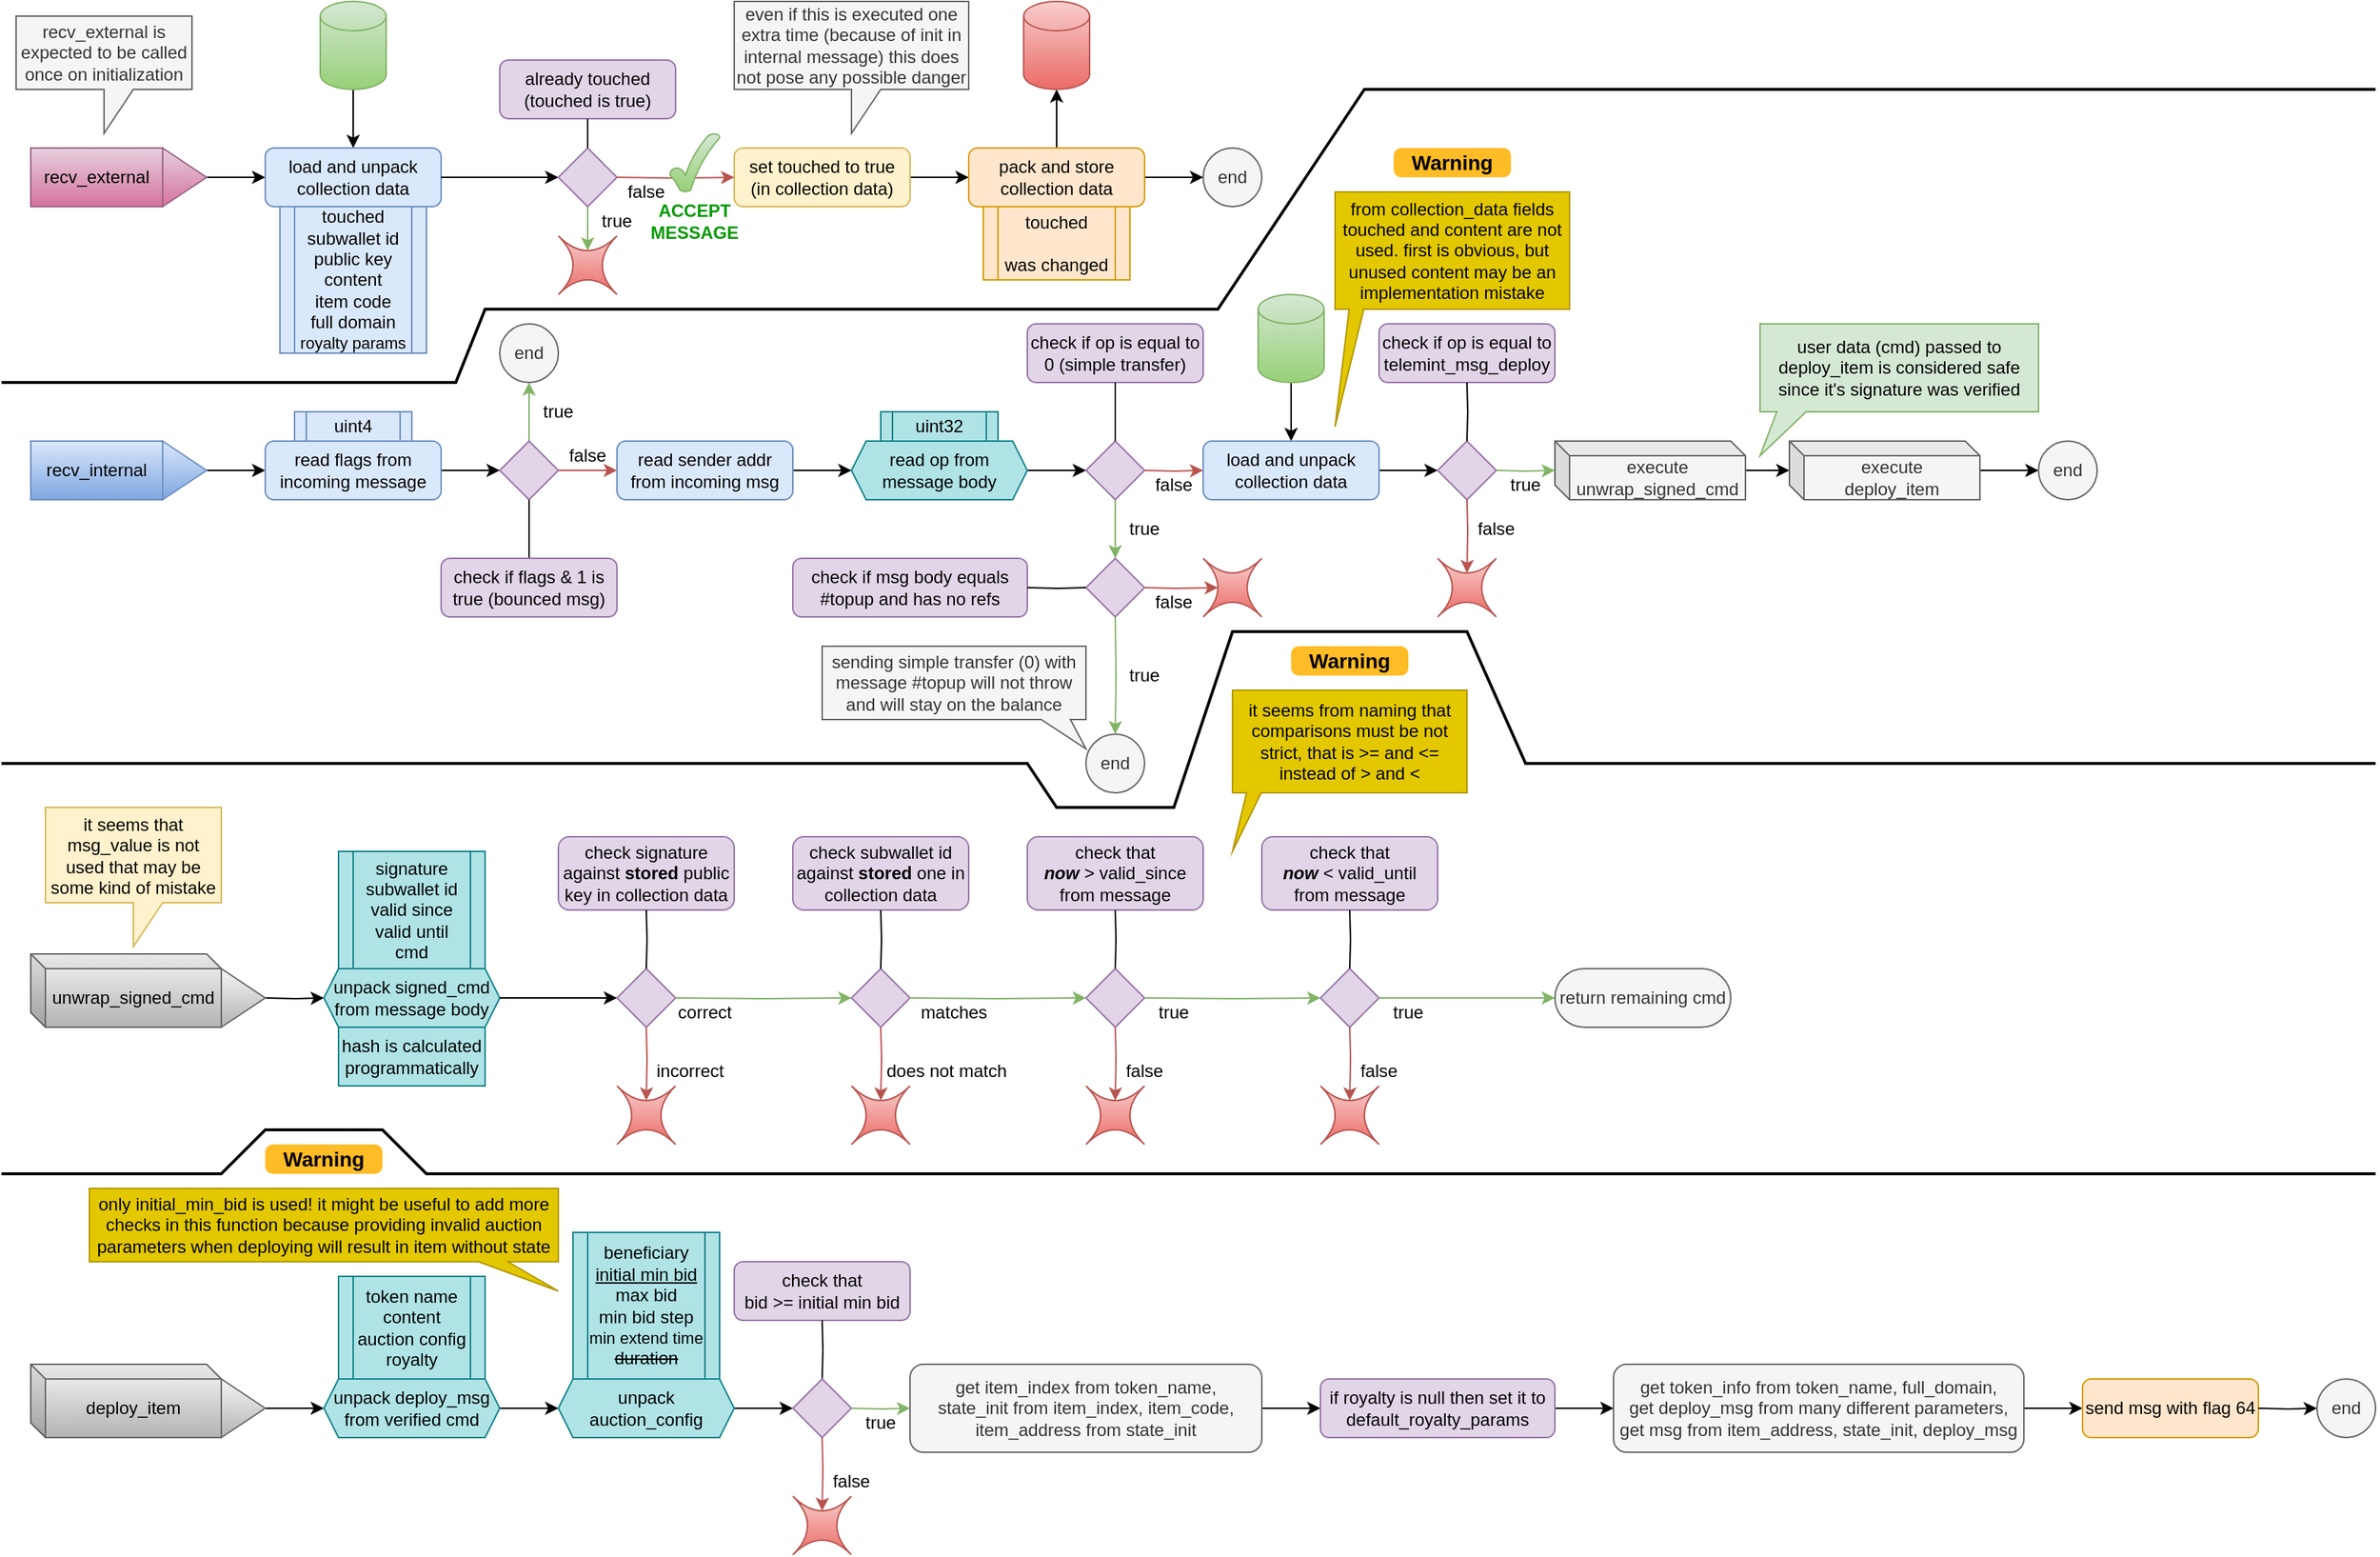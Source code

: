<mxfile version="20.3.0" type="device" pages="2"><diagram id="Lu7nrPJcw6QKVxwTimhd" name="Collection"><mxGraphModel dx="1350" dy="878" grid="1" gridSize="10" guides="1" tooltips="1" connect="1" arrows="1" fold="1" page="1" pageScale="1" pageWidth="1654" pageHeight="1169" math="0" shadow="0"><root><mxCell id="0"/><mxCell id="1" parent="0"/><mxCell id="4dgp2iA3OJvYK5yby8-n-5" style="edgeStyle=orthogonalEdgeStyle;rounded=0;orthogonalLoop=1;jettySize=auto;html=1;exitX=1;exitY=0.5;exitDx=0;exitDy=0;entryX=0;entryY=0.5;entryDx=0;entryDy=0;" edge="1" parent="1" source="4dgp2iA3OJvYK5yby8-n-1" target="4dgp2iA3OJvYK5yby8-n-4"><mxGeometry relative="1" as="geometry"/></mxCell><mxCell id="4dgp2iA3OJvYK5yby8-n-1" value="" style="triangle;whiteSpace=wrap;html=1;fillColor=#e6d0de;strokeColor=#996185;gradientColor=#d5739d;" vertex="1" parent="1"><mxGeometry x="130" y="120" width="30" height="40" as="geometry"/></mxCell><mxCell id="4dgp2iA3OJvYK5yby8-n-2" value="recv_external" style="rounded=0;whiteSpace=wrap;html=1;fillColor=#e6d0de;strokeColor=#996185;gradientColor=#d5739d;" vertex="1" parent="1"><mxGeometry x="40" y="120" width="90" height="40" as="geometry"/></mxCell><mxCell id="4dgp2iA3OJvYK5yby8-n-6" value="" style="edgeStyle=orthogonalEdgeStyle;rounded=0;orthogonalLoop=1;jettySize=auto;html=1;" edge="1" parent="1" source="4dgp2iA3OJvYK5yby8-n-3" target="4dgp2iA3OJvYK5yby8-n-4"><mxGeometry relative="1" as="geometry"/></mxCell><mxCell id="4dgp2iA3OJvYK5yby8-n-3" value="" style="shape=cylinder3;whiteSpace=wrap;html=1;boundedLbl=1;backgroundOutline=1;size=10;fillColor=#d5e8d4;strokeColor=#82b366;gradientColor=#97d077;" vertex="1" parent="1"><mxGeometry x="237.5" y="20" width="45" height="60" as="geometry"/></mxCell><mxCell id="4dgp2iA3OJvYK5yby8-n-4" value="load and unpack&lt;br&gt;collection data" style="rounded=1;whiteSpace=wrap;html=1;fillColor=#dae8fc;strokeColor=#6c8ebf;" vertex="1" parent="1"><mxGeometry x="200" y="120" width="120" height="40" as="geometry"/></mxCell><mxCell id="4dgp2iA3OJvYK5yby8-n-13" value="" style="edgeStyle=orthogonalEdgeStyle;rounded=0;orthogonalLoop=1;jettySize=auto;html=1;" edge="1" parent="1" source="4dgp2iA3OJvYK5yby8-n-10" target="4dgp2iA3OJvYK5yby8-n-12"><mxGeometry relative="1" as="geometry"/></mxCell><mxCell id="4dgp2iA3OJvYK5yby8-n-10" value="set touched to true&lt;br&gt;(in collection data)" style="rounded=1;whiteSpace=wrap;html=1;fillColor=#fff2cc;strokeColor=#d6b656;" vertex="1" parent="1"><mxGeometry x="520" y="120" width="120" height="40" as="geometry"/></mxCell><mxCell id="4dgp2iA3OJvYK5yby8-n-15" value="" style="edgeStyle=orthogonalEdgeStyle;rounded=0;orthogonalLoop=1;jettySize=auto;html=1;" edge="1" parent="1" source="4dgp2iA3OJvYK5yby8-n-12" target="4dgp2iA3OJvYK5yby8-n-14"><mxGeometry relative="1" as="geometry"/></mxCell><mxCell id="4dgp2iA3OJvYK5yby8-n-17" value="" style="edgeStyle=orthogonalEdgeStyle;rounded=0;orthogonalLoop=1;jettySize=auto;html=1;" edge="1" parent="1" source="4dgp2iA3OJvYK5yby8-n-12" target="4dgp2iA3OJvYK5yby8-n-16"><mxGeometry relative="1" as="geometry"/></mxCell><mxCell id="4dgp2iA3OJvYK5yby8-n-12" value="pack and store&lt;br&gt;collection data" style="rounded=1;whiteSpace=wrap;html=1;fillColor=#ffe6cc;strokeColor=#d79b00;" vertex="1" parent="1"><mxGeometry x="680" y="120" width="120" height="40" as="geometry"/></mxCell><mxCell id="4dgp2iA3OJvYK5yby8-n-14" value="" style="shape=cylinder3;whiteSpace=wrap;html=1;boundedLbl=1;backgroundOutline=1;size=10;fillColor=#f8cecc;strokeColor=#b85450;gradientColor=#ea6b66;" vertex="1" parent="1"><mxGeometry x="717.5" y="20" width="45" height="60" as="geometry"/></mxCell><mxCell id="4dgp2iA3OJvYK5yby8-n-16" value="end" style="ellipse;whiteSpace=wrap;html=1;aspect=fixed;fillColor=#f5f5f5;strokeColor=#666666;fontColor=#333333;" vertex="1" parent="1"><mxGeometry x="840" y="120" width="40" height="40" as="geometry"/></mxCell><mxCell id="4dgp2iA3OJvYK5yby8-n-18" value="recv_external is expected to be called once on initialization" style="shape=callout;whiteSpace=wrap;html=1;perimeter=calloutPerimeter;fillColor=#f5f5f5;fontColor=#333333;strokeColor=#666666;" vertex="1" parent="1"><mxGeometry x="30" y="30" width="120" height="80" as="geometry"/></mxCell><mxCell id="4dgp2iA3OJvYK5yby8-n-19" value="even if this is executed one extra time (because of init in internal message) this does not pose any possible danger" style="shape=callout;whiteSpace=wrap;html=1;perimeter=calloutPerimeter;fillColor=#f5f5f5;fontColor=#333333;strokeColor=#666666;" vertex="1" parent="1"><mxGeometry x="520" y="20" width="160" height="90" as="geometry"/></mxCell><mxCell id="4dgp2iA3OJvYK5yby8-n-29" value="" style="edgeStyle=orthogonalEdgeStyle;rounded=0;orthogonalLoop=1;jettySize=auto;html=1;endArrow=classic;endFill=1;" edge="1" parent="1" source="4dgp2iA3OJvYK5yby8-n-20" target="4dgp2iA3OJvYK5yby8-n-28"><mxGeometry relative="1" as="geometry"/></mxCell><mxCell id="4dgp2iA3OJvYK5yby8-n-20" value="" style="triangle;whiteSpace=wrap;html=1;fillColor=#dae8fc;strokeColor=#6c8ebf;gradientColor=#7ea6e0;" vertex="1" parent="1"><mxGeometry x="130" y="320" width="30" height="40" as="geometry"/></mxCell><mxCell id="4dgp2iA3OJvYK5yby8-n-21" value="recv_internal" style="rounded=0;whiteSpace=wrap;html=1;fillColor=#dae8fc;strokeColor=#6c8ebf;gradientColor=#7ea6e0;" vertex="1" parent="1"><mxGeometry x="40" y="320" width="90" height="40" as="geometry"/></mxCell><mxCell id="4dgp2iA3OJvYK5yby8-n-27" value="" style="edgeStyle=orthogonalEdgeStyle;rounded=0;orthogonalLoop=1;jettySize=auto;html=1;endArrow=classic;endFill=1;fillColor=#d5e8d4;strokeColor=#82b366;" edge="1" parent="1" source="4dgp2iA3OJvYK5yby8-n-22" target="4dgp2iA3OJvYK5yby8-n-26"><mxGeometry relative="1" as="geometry"/></mxCell><mxCell id="4dgp2iA3OJvYK5yby8-n-32" value="" style="edgeStyle=orthogonalEdgeStyle;rounded=0;orthogonalLoop=1;jettySize=auto;html=1;endArrow=classic;endFill=1;fillColor=#f8cecc;strokeColor=#b85450;" edge="1" parent="1" source="4dgp2iA3OJvYK5yby8-n-22" target="4dgp2iA3OJvYK5yby8-n-31"><mxGeometry relative="1" as="geometry"/></mxCell><mxCell id="4dgp2iA3OJvYK5yby8-n-22" value="" style="rhombus;whiteSpace=wrap;html=1;fillColor=#e1d5e7;strokeColor=#9673a6;" vertex="1" parent="1"><mxGeometry x="360" y="320" width="40" height="40" as="geometry"/></mxCell><mxCell id="4dgp2iA3OJvYK5yby8-n-25" style="edgeStyle=orthogonalEdgeStyle;rounded=0;orthogonalLoop=1;jettySize=auto;html=1;exitX=0.5;exitY=0;exitDx=0;exitDy=0;entryX=0.5;entryY=1;entryDx=0;entryDy=0;endArrow=none;endFill=0;" edge="1" parent="1" source="4dgp2iA3OJvYK5yby8-n-24" target="4dgp2iA3OJvYK5yby8-n-22"><mxGeometry relative="1" as="geometry"/></mxCell><mxCell id="4dgp2iA3OJvYK5yby8-n-24" value="check if flags &amp;amp; 1 is true (bounced msg)" style="rounded=1;whiteSpace=wrap;html=1;fillColor=#e1d5e7;strokeColor=#9673a6;" vertex="1" parent="1"><mxGeometry x="320" y="400" width="120" height="40" as="geometry"/></mxCell><mxCell id="4dgp2iA3OJvYK5yby8-n-26" value="end" style="ellipse;whiteSpace=wrap;html=1;aspect=fixed;fillColor=#f5f5f5;strokeColor=#666666;fontColor=#333333;" vertex="1" parent="1"><mxGeometry x="360" y="240" width="40" height="40" as="geometry"/></mxCell><mxCell id="4dgp2iA3OJvYK5yby8-n-30" value="" style="edgeStyle=orthogonalEdgeStyle;rounded=0;orthogonalLoop=1;jettySize=auto;html=1;endArrow=classic;endFill=1;" edge="1" parent="1" source="4dgp2iA3OJvYK5yby8-n-28" target="4dgp2iA3OJvYK5yby8-n-22"><mxGeometry relative="1" as="geometry"/></mxCell><mxCell id="4dgp2iA3OJvYK5yby8-n-28" value="read flags from incoming message" style="rounded=1;whiteSpace=wrap;html=1;fillColor=#dae8fc;strokeColor=#6c8ebf;" vertex="1" parent="1"><mxGeometry x="200" y="320" width="120" height="40" as="geometry"/></mxCell><mxCell id="4dgp2iA3OJvYK5yby8-n-34" value="" style="edgeStyle=orthogonalEdgeStyle;rounded=0;orthogonalLoop=1;jettySize=auto;html=1;endArrow=classic;endFill=1;" edge="1" parent="1" source="4dgp2iA3OJvYK5yby8-n-31" target="4dgp2iA3OJvYK5yby8-n-33"><mxGeometry relative="1" as="geometry"/></mxCell><mxCell id="4dgp2iA3OJvYK5yby8-n-31" value="read sender addr from incoming msg" style="rounded=1;whiteSpace=wrap;html=1;fillColor=#dae8fc;strokeColor=#6c8ebf;" vertex="1" parent="1"><mxGeometry x="440" y="320" width="120" height="40" as="geometry"/></mxCell><mxCell id="4dgp2iA3OJvYK5yby8-n-36" value="" style="edgeStyle=orthogonalEdgeStyle;rounded=0;orthogonalLoop=1;jettySize=auto;html=1;endArrow=classic;endFill=1;" edge="1" parent="1" source="4dgp2iA3OJvYK5yby8-n-33" target="4dgp2iA3OJvYK5yby8-n-35"><mxGeometry relative="1" as="geometry"/></mxCell><mxCell id="4dgp2iA3OJvYK5yby8-n-33" value="read op from message body" style="shape=hexagon;perimeter=hexagonPerimeter2;whiteSpace=wrap;html=1;fixedSize=1;size=10;fillColor=#b0e3e6;strokeColor=#0e8088;" vertex="1" parent="1"><mxGeometry x="600" y="320" width="120" height="40" as="geometry"/></mxCell><mxCell id="4dgp2iA3OJvYK5yby8-n-40" value="" style="edgeStyle=orthogonalEdgeStyle;rounded=0;orthogonalLoop=1;jettySize=auto;html=1;endArrow=classic;endFill=1;fillColor=#d5e8d4;strokeColor=#82b366;" edge="1" parent="1" source="4dgp2iA3OJvYK5yby8-n-35" target="4dgp2iA3OJvYK5yby8-n-39"><mxGeometry relative="1" as="geometry"/></mxCell><mxCell id="4dgp2iA3OJvYK5yby8-n-35" value="" style="rhombus;whiteSpace=wrap;html=1;fillColor=#e1d5e7;strokeColor=#9673a6;" vertex="1" parent="1"><mxGeometry x="760" y="320" width="40" height="40" as="geometry"/></mxCell><mxCell id="4dgp2iA3OJvYK5yby8-n-37" value="check if op is equal to 0 (simple transfer)" style="rounded=1;whiteSpace=wrap;html=1;fillColor=#e1d5e7;strokeColor=#9673a6;" vertex="1" parent="1"><mxGeometry x="720" y="240" width="120" height="40" as="geometry"/></mxCell><mxCell id="4dgp2iA3OJvYK5yby8-n-38" style="edgeStyle=orthogonalEdgeStyle;rounded=0;orthogonalLoop=1;jettySize=auto;html=1;exitX=0.5;exitY=0;exitDx=0;exitDy=0;entryX=0.5;entryY=1;entryDx=0;entryDy=0;endArrow=none;endFill=0;" edge="1" parent="1" source="4dgp2iA3OJvYK5yby8-n-35" target="4dgp2iA3OJvYK5yby8-n-37"><mxGeometry relative="1" as="geometry"><mxPoint x="390" y="410" as="sourcePoint"/><mxPoint x="390" y="370" as="targetPoint"/></mxGeometry></mxCell><mxCell id="4dgp2iA3OJvYK5yby8-n-39" value="" style="rhombus;whiteSpace=wrap;html=1;fillColor=#e1d5e7;strokeColor=#9673a6;" vertex="1" parent="1"><mxGeometry x="760" y="400" width="40" height="40" as="geometry"/></mxCell><mxCell id="4dgp2iA3OJvYK5yby8-n-41" value="check if msg body equals #topup and has no refs" style="rounded=1;whiteSpace=wrap;html=1;fillColor=#e1d5e7;strokeColor=#9673a6;" vertex="1" parent="1"><mxGeometry x="560" y="400" width="160" height="40" as="geometry"/></mxCell><mxCell id="4dgp2iA3OJvYK5yby8-n-43" style="edgeStyle=orthogonalEdgeStyle;rounded=0;orthogonalLoop=1;jettySize=auto;html=1;entryX=0;entryY=0.5;entryDx=0;entryDy=0;endArrow=none;endFill=0;" edge="1" parent="1" target="4dgp2iA3OJvYK5yby8-n-39"><mxGeometry relative="1" as="geometry"><mxPoint x="720" y="420" as="sourcePoint"/><mxPoint x="390" y="370" as="targetPoint"/></mxGeometry></mxCell><mxCell id="4dgp2iA3OJvYK5yby8-n-44" value="true" style="text;html=1;strokeColor=none;fillColor=none;align=center;verticalAlign=middle;whiteSpace=wrap;rounded=0;" vertex="1" parent="1"><mxGeometry x="380" y="290" width="40" height="20" as="geometry"/></mxCell><mxCell id="4dgp2iA3OJvYK5yby8-n-45" value="false" style="text;html=1;strokeColor=none;fillColor=none;align=center;verticalAlign=middle;whiteSpace=wrap;rounded=0;" vertex="1" parent="1"><mxGeometry x="400" y="320" width="40" height="20" as="geometry"/></mxCell><mxCell id="4dgp2iA3OJvYK5yby8-n-46" value="true" style="text;html=1;strokeColor=none;fillColor=none;align=center;verticalAlign=middle;whiteSpace=wrap;rounded=0;" vertex="1" parent="1"><mxGeometry x="780" y="370" width="40" height="20" as="geometry"/></mxCell><mxCell id="4dgp2iA3OJvYK5yby8-n-47" value="" style="edgeStyle=orthogonalEdgeStyle;rounded=0;orthogonalLoop=1;jettySize=auto;html=1;endArrow=classic;endFill=1;fillColor=#d5e8d4;strokeColor=#82b366;entryX=0.5;entryY=0;entryDx=0;entryDy=0;" edge="1" parent="1" target="4dgp2iA3OJvYK5yby8-n-49"><mxGeometry relative="1" as="geometry"><mxPoint x="780" y="440" as="sourcePoint"/><mxPoint x="780" y="480" as="targetPoint"/></mxGeometry></mxCell><mxCell id="4dgp2iA3OJvYK5yby8-n-48" value="true" style="text;html=1;strokeColor=none;fillColor=none;align=center;verticalAlign=middle;whiteSpace=wrap;rounded=0;" vertex="1" parent="1"><mxGeometry x="780" y="470" width="40" height="20" as="geometry"/></mxCell><mxCell id="4dgp2iA3OJvYK5yby8-n-49" value="end" style="ellipse;whiteSpace=wrap;html=1;aspect=fixed;fillColor=#f5f5f5;strokeColor=#666666;fontColor=#333333;" vertex="1" parent="1"><mxGeometry x="760" y="520" width="40" height="40" as="geometry"/></mxCell><mxCell id="4dgp2iA3OJvYK5yby8-n-50" value="" style="edgeStyle=orthogonalEdgeStyle;rounded=0;orthogonalLoop=1;jettySize=auto;html=1;endArrow=classic;endFill=1;fillColor=#f8cecc;strokeColor=#b85450;entryX=0.25;entryY=0.5;entryDx=0;entryDy=0;entryPerimeter=0;" edge="1" parent="1" target="4dgp2iA3OJvYK5yby8-n-56"><mxGeometry relative="1" as="geometry"><mxPoint x="800" y="420" as="sourcePoint"/><mxPoint x="840" y="420" as="targetPoint"/></mxGeometry></mxCell><mxCell id="4dgp2iA3OJvYK5yby8-n-51" value="false" style="text;html=1;strokeColor=none;fillColor=none;align=center;verticalAlign=middle;whiteSpace=wrap;rounded=0;" vertex="1" parent="1"><mxGeometry x="800" y="420" width="40" height="20" as="geometry"/></mxCell><mxCell id="4dgp2iA3OJvYK5yby8-n-52" value="" style="edgeStyle=orthogonalEdgeStyle;rounded=0;orthogonalLoop=1;jettySize=auto;html=1;endArrow=classic;endFill=1;fillColor=#f8cecc;strokeColor=#b85450;" edge="1" parent="1"><mxGeometry relative="1" as="geometry"><mxPoint x="800" y="340" as="sourcePoint"/><mxPoint x="840" y="340" as="targetPoint"/></mxGeometry></mxCell><mxCell id="4dgp2iA3OJvYK5yby8-n-53" value="false" style="text;html=1;strokeColor=none;fillColor=none;align=center;verticalAlign=middle;whiteSpace=wrap;rounded=0;" vertex="1" parent="1"><mxGeometry x="800" y="340" width="40" height="20" as="geometry"/></mxCell><mxCell id="4dgp2iA3OJvYK5yby8-n-56" value="" style="shape=switch;whiteSpace=wrap;html=1;fillColor=#f8cecc;gradientColor=#ea6b66;strokeColor=#b85450;" vertex="1" parent="1"><mxGeometry x="840" y="400" width="40" height="40" as="geometry"/></mxCell><mxCell id="4dgp2iA3OJvYK5yby8-n-57" value="" style="edgeStyle=orthogonalEdgeStyle;rounded=0;orthogonalLoop=1;jettySize=auto;html=1;" edge="1" parent="1" source="4dgp2iA3OJvYK5yby8-n-58" target="4dgp2iA3OJvYK5yby8-n-59"><mxGeometry relative="1" as="geometry"/></mxCell><mxCell id="4dgp2iA3OJvYK5yby8-n-58" value="" style="shape=cylinder3;whiteSpace=wrap;html=1;boundedLbl=1;backgroundOutline=1;size=10;fillColor=#d5e8d4;strokeColor=#82b366;gradientColor=#97d077;" vertex="1" parent="1"><mxGeometry x="877.5" y="220" width="45" height="60" as="geometry"/></mxCell><mxCell id="4dgp2iA3OJvYK5yby8-n-82" value="" style="edgeStyle=orthogonalEdgeStyle;rounded=0;orthogonalLoop=1;jettySize=auto;html=1;endArrow=classic;endFill=1;" edge="1" parent="1" source="4dgp2iA3OJvYK5yby8-n-59" target="4dgp2iA3OJvYK5yby8-n-81"><mxGeometry relative="1" as="geometry"/></mxCell><mxCell id="4dgp2iA3OJvYK5yby8-n-59" value="load and unpack&lt;br&gt;collection data" style="rounded=1;whiteSpace=wrap;html=1;fillColor=#dae8fc;strokeColor=#6c8ebf;" vertex="1" parent="1"><mxGeometry x="840" y="320" width="120" height="40" as="geometry"/></mxCell><mxCell id="4dgp2iA3OJvYK5yby8-n-62" value="sending simple transfer (0) with message #topup will not throw and will stay on the balance" style="shape=callout;whiteSpace=wrap;html=1;perimeter=calloutPerimeter;fillColor=#f5f5f5;fontColor=#333333;strokeColor=#666666;position2=1;size=20;position=0.83;" vertex="1" parent="1"><mxGeometry x="580" y="460" width="180" height="70" as="geometry"/></mxCell><mxCell id="4dgp2iA3OJvYK5yby8-n-63" value="from collection_data fields touched and content are not used. first is obvious, but unused content may be an implementation mistake" style="shape=callout;whiteSpace=wrap;html=1;perimeter=calloutPerimeter;fillColor=#e3c800;strokeColor=#B09500;size=80;position=0.06;position2=0;fontColor=#000000;base=10;" vertex="1" parent="1"><mxGeometry x="930" y="150" width="160" height="160" as="geometry"/></mxCell><mxCell id="4dgp2iA3OJvYK5yby8-n-77" value="" style="edgeStyle=orthogonalEdgeStyle;rounded=0;orthogonalLoop=1;jettySize=auto;html=1;endArrow=classic;endFill=1;" edge="1" parent="1" source="4dgp2iA3OJvYK5yby8-n-72" target="4dgp2iA3OJvYK5yby8-n-76"><mxGeometry relative="1" as="geometry"/></mxCell><mxCell id="4dgp2iA3OJvYK5yby8-n-72" value="execute&lt;br&gt;unwrap_signed_cmd" style="shape=cube;whiteSpace=wrap;html=1;boundedLbl=1;backgroundOutline=1;darkOpacity=0.05;darkOpacity2=0.1;size=10;fillColor=#f5f5f5;fontColor=#333333;strokeColor=#666666;" vertex="1" parent="1"><mxGeometry x="1080" y="320" width="130" height="40" as="geometry"/></mxCell><mxCell id="4dgp2iA3OJvYK5yby8-n-79" value="" style="edgeStyle=orthogonalEdgeStyle;rounded=0;orthogonalLoop=1;jettySize=auto;html=1;endArrow=classic;endFill=1;" edge="1" parent="1" source="4dgp2iA3OJvYK5yby8-n-76" target="4dgp2iA3OJvYK5yby8-n-78"><mxGeometry relative="1" as="geometry"/></mxCell><mxCell id="4dgp2iA3OJvYK5yby8-n-76" value="execute&lt;br&gt;deploy_item" style="shape=cube;whiteSpace=wrap;html=1;boundedLbl=1;backgroundOutline=1;darkOpacity=0.05;darkOpacity2=0.1;size=10;fillColor=#f5f5f5;fontColor=#333333;strokeColor=#666666;" vertex="1" parent="1"><mxGeometry x="1240" y="320" width="130" height="40" as="geometry"/></mxCell><mxCell id="4dgp2iA3OJvYK5yby8-n-78" value="end" style="ellipse;whiteSpace=wrap;html=1;aspect=fixed;fillColor=#f5f5f5;strokeColor=#666666;fontColor=#333333;" vertex="1" parent="1"><mxGeometry x="1410" y="320" width="40" height="40" as="geometry"/></mxCell><mxCell id="4dgp2iA3OJvYK5yby8-n-80" value="user data (cmd) passed to deploy_item is considered safe since it's signature was verified" style="shape=callout;whiteSpace=wrap;html=1;perimeter=calloutPerimeter;fillColor=#d5e8d4;strokeColor=#82b366;size=30;position=0.06;position2=0;" vertex="1" parent="1"><mxGeometry x="1220" y="240" width="190" height="90" as="geometry"/></mxCell><mxCell id="4dgp2iA3OJvYK5yby8-n-81" value="" style="rhombus;whiteSpace=wrap;html=1;fillColor=#e1d5e7;strokeColor=#9673a6;" vertex="1" parent="1"><mxGeometry x="1000" y="320" width="40" height="40" as="geometry"/></mxCell><mxCell id="4dgp2iA3OJvYK5yby8-n-84" value="check if op is equal to telemint_msg_deploy" style="rounded=1;whiteSpace=wrap;html=1;fillColor=#e1d5e7;strokeColor=#9673a6;" vertex="1" parent="1"><mxGeometry x="960" y="240" width="120" height="40" as="geometry"/></mxCell><mxCell id="4dgp2iA3OJvYK5yby8-n-85" style="edgeStyle=orthogonalEdgeStyle;rounded=0;orthogonalLoop=1;jettySize=auto;html=1;exitX=0.5;exitY=0;exitDx=0;exitDy=0;entryX=0.5;entryY=1;entryDx=0;entryDy=0;endArrow=none;endFill=0;" edge="1" target="4dgp2iA3OJvYK5yby8-n-84" parent="1"><mxGeometry relative="1" as="geometry"><mxPoint x="1020" y="320" as="sourcePoint"/><mxPoint x="630" y="370" as="targetPoint"/></mxGeometry></mxCell><mxCell id="4dgp2iA3OJvYK5yby8-n-87" value="" style="edgeStyle=orthogonalEdgeStyle;rounded=0;orthogonalLoop=1;jettySize=auto;html=1;endArrow=classic;endFill=1;fillColor=#f8cecc;strokeColor=#b85450;entryX=0.5;entryY=0.25;entryDx=0;entryDy=0;entryPerimeter=0;" edge="1" parent="1" target="4dgp2iA3OJvYK5yby8-n-92"><mxGeometry relative="1" as="geometry"><mxPoint x="1020" y="360" as="sourcePoint"/><mxPoint x="1020" y="400" as="targetPoint"/></mxGeometry></mxCell><mxCell id="4dgp2iA3OJvYK5yby8-n-89" value="true" style="text;html=1;strokeColor=none;fillColor=none;align=center;verticalAlign=middle;whiteSpace=wrap;rounded=0;" vertex="1" parent="1"><mxGeometry x="1040" y="340" width="40" height="20" as="geometry"/></mxCell><mxCell id="4dgp2iA3OJvYK5yby8-n-90" value="" style="edgeStyle=orthogonalEdgeStyle;rounded=0;orthogonalLoop=1;jettySize=auto;html=1;endArrow=classic;endFill=1;fillColor=#d5e8d4;strokeColor=#82b366;" edge="1" parent="1"><mxGeometry relative="1" as="geometry"><mxPoint x="1040" y="340" as="sourcePoint"/><mxPoint x="1080" y="340" as="targetPoint"/></mxGeometry></mxCell><mxCell id="4dgp2iA3OJvYK5yby8-n-91" value="false" style="text;html=1;strokeColor=none;fillColor=none;align=center;verticalAlign=middle;whiteSpace=wrap;rounded=0;" vertex="1" parent="1"><mxGeometry x="1020" y="370" width="40" height="20" as="geometry"/></mxCell><mxCell id="4dgp2iA3OJvYK5yby8-n-92" value="" style="shape=switch;whiteSpace=wrap;html=1;fillColor=#f8cecc;gradientColor=#ea6b66;strokeColor=#b85450;" vertex="1" parent="1"><mxGeometry x="1000" y="400" width="40" height="40" as="geometry"/></mxCell><mxCell id="4dgp2iA3OJvYK5yby8-n-99" value="Warning" style="html=1;shadow=0;dashed=0;shape=mxgraph.bootstrap.rrect;rSize=5;strokeColor=none;strokeWidth=1;fillColor=#FFBC26;fontColor=#000000;whiteSpace=wrap;align=center;verticalAlign=middle;spacingLeft=0;fontStyle=1;fontSize=14;spacing=5;" vertex="1" parent="1"><mxGeometry x="970" y="120" width="80" height="20" as="geometry"/></mxCell><mxCell id="hQU0a1yFkLFmOIHwFI7A-3" value="unwrap_signed_cmd" style="shape=cube;whiteSpace=wrap;html=1;boundedLbl=1;backgroundOutline=1;darkOpacity=0.05;darkOpacity2=0.1;size=10;fillColor=#f5f5f5;strokeColor=#666666;gradientColor=#b3b3b3;" vertex="1" parent="1"><mxGeometry x="40" y="670" width="130" height="50" as="geometry"/></mxCell><mxCell id="hQU0a1yFkLFmOIHwFI7A-8" style="edgeStyle=orthogonalEdgeStyle;rounded=0;orthogonalLoop=1;jettySize=auto;html=1;exitX=1;exitY=0.5;exitDx=0;exitDy=0;entryX=0;entryY=0.5;entryDx=0;entryDy=0;endArrow=classic;endFill=1;" edge="1" parent="1" target="hQU0a1yFkLFmOIHwFI7A-7"><mxGeometry relative="1" as="geometry"><mxPoint x="200" y="700" as="sourcePoint"/></mxGeometry></mxCell><mxCell id="hQU0a1yFkLFmOIHwFI7A-4" value="" style="triangle;whiteSpace=wrap;html=1;fillColor=#f5f5f5;strokeColor=#666666;gradientColor=#b3b3b3;" vertex="1" parent="1"><mxGeometry x="170" y="680" width="30" height="40" as="geometry"/></mxCell><mxCell id="hQU0a1yFkLFmOIHwFI7A-6" value="it seems that msg_value is not used that may be some kind of mistake" style="shape=callout;whiteSpace=wrap;html=1;perimeter=calloutPerimeter;fillColor=#fff2cc;strokeColor=#d6b656;" vertex="1" parent="1"><mxGeometry x="50" y="570" width="120" height="95" as="geometry"/></mxCell><mxCell id="hQU0a1yFkLFmOIHwFI7A-7" value="unpack signed_cmd from message body" style="shape=hexagon;perimeter=hexagonPerimeter2;whiteSpace=wrap;html=1;fixedSize=1;size=10;fillColor=#b0e3e6;strokeColor=#0e8088;" vertex="1" parent="1"><mxGeometry x="240" y="680" width="120" height="40" as="geometry"/></mxCell><mxCell id="hQU0a1yFkLFmOIHwFI7A-11" value="" style="edgeStyle=orthogonalEdgeStyle;rounded=0;orthogonalLoop=1;jettySize=auto;html=1;endArrow=classic;endFill=1;" edge="1" target="hQU0a1yFkLFmOIHwFI7A-12" parent="1"><mxGeometry relative="1" as="geometry"><mxPoint x="360" y="700" as="sourcePoint"/><Array as="points"><mxPoint x="370" y="700"/><mxPoint x="370" y="700"/></Array></mxGeometry></mxCell><mxCell id="hQU0a1yFkLFmOIHwFI7A-12" value="" style="rhombus;whiteSpace=wrap;html=1;fillColor=#e1d5e7;strokeColor=#9673a6;" vertex="1" parent="1"><mxGeometry x="440" y="680" width="40" height="40" as="geometry"/></mxCell><mxCell id="hQU0a1yFkLFmOIHwFI7A-13" value="check signature against &lt;b&gt;stored&lt;/b&gt; public key in collection data" style="rounded=1;whiteSpace=wrap;html=1;fillColor=#e1d5e7;strokeColor=#9673a6;" vertex="1" parent="1"><mxGeometry x="400" y="590" width="120" height="50" as="geometry"/></mxCell><mxCell id="hQU0a1yFkLFmOIHwFI7A-14" style="edgeStyle=orthogonalEdgeStyle;rounded=0;orthogonalLoop=1;jettySize=auto;html=1;exitX=0.5;exitY=0;exitDx=0;exitDy=0;entryX=0.5;entryY=1;entryDx=0;entryDy=0;endArrow=none;endFill=0;" edge="1" target="hQU0a1yFkLFmOIHwFI7A-13" parent="1"><mxGeometry relative="1" as="geometry"><mxPoint x="460" y="680" as="sourcePoint"/><mxPoint x="70" y="730" as="targetPoint"/></mxGeometry></mxCell><mxCell id="hQU0a1yFkLFmOIHwFI7A-15" value="" style="edgeStyle=orthogonalEdgeStyle;rounded=0;orthogonalLoop=1;jettySize=auto;html=1;endArrow=classic;endFill=1;fillColor=#f8cecc;strokeColor=#b85450;entryX=0.5;entryY=0.25;entryDx=0;entryDy=0;entryPerimeter=0;" edge="1" target="hQU0a1yFkLFmOIHwFI7A-19" parent="1"><mxGeometry relative="1" as="geometry"><mxPoint x="460" y="720" as="sourcePoint"/><mxPoint x="460" y="760" as="targetPoint"/></mxGeometry></mxCell><mxCell id="hQU0a1yFkLFmOIHwFI7A-16" value="correct" style="text;html=1;strokeColor=none;fillColor=none;align=center;verticalAlign=middle;whiteSpace=wrap;rounded=0;" vertex="1" parent="1"><mxGeometry x="480" y="700" width="40" height="20" as="geometry"/></mxCell><mxCell id="hQU0a1yFkLFmOIHwFI7A-17" value="" style="edgeStyle=orthogonalEdgeStyle;rounded=0;orthogonalLoop=1;jettySize=auto;html=1;endArrow=classic;endFill=1;fillColor=#d5e8d4;strokeColor=#82b366;entryX=0;entryY=0.5;entryDx=0;entryDy=0;" edge="1" parent="1" target="hQU0a1yFkLFmOIHwFI7A-21"><mxGeometry relative="1" as="geometry"><mxPoint x="480" y="700" as="sourcePoint"/><mxPoint x="520" y="700" as="targetPoint"/></mxGeometry></mxCell><mxCell id="hQU0a1yFkLFmOIHwFI7A-18" value="incorrect" style="text;html=1;strokeColor=none;fillColor=none;align=center;verticalAlign=middle;whiteSpace=wrap;rounded=0;" vertex="1" parent="1"><mxGeometry x="460" y="740" width="60" height="20" as="geometry"/></mxCell><mxCell id="hQU0a1yFkLFmOIHwFI7A-19" value="" style="shape=switch;whiteSpace=wrap;html=1;fillColor=#f8cecc;gradientColor=#ea6b66;strokeColor=#b85450;" vertex="1" parent="1"><mxGeometry x="440" y="760" width="40" height="40" as="geometry"/></mxCell><mxCell id="hQU0a1yFkLFmOIHwFI7A-21" value="" style="rhombus;whiteSpace=wrap;html=1;fillColor=#e1d5e7;strokeColor=#9673a6;" vertex="1" parent="1"><mxGeometry x="600" y="680" width="40" height="40" as="geometry"/></mxCell><mxCell id="hQU0a1yFkLFmOIHwFI7A-22" value="check subwallet id against &lt;b&gt;stored&lt;/b&gt;&amp;nbsp;one in collection data" style="rounded=1;whiteSpace=wrap;html=1;fillColor=#e1d5e7;strokeColor=#9673a6;" vertex="1" parent="1"><mxGeometry x="560" y="590" width="120" height="50" as="geometry"/></mxCell><mxCell id="hQU0a1yFkLFmOIHwFI7A-23" style="edgeStyle=orthogonalEdgeStyle;rounded=0;orthogonalLoop=1;jettySize=auto;html=1;exitX=0.5;exitY=0;exitDx=0;exitDy=0;entryX=0.5;entryY=1;entryDx=0;entryDy=0;endArrow=none;endFill=0;" edge="1" target="hQU0a1yFkLFmOIHwFI7A-22" parent="1"><mxGeometry relative="1" as="geometry"><mxPoint x="620" y="680" as="sourcePoint"/><mxPoint x="230" y="730" as="targetPoint"/></mxGeometry></mxCell><mxCell id="hQU0a1yFkLFmOIHwFI7A-24" value="" style="edgeStyle=orthogonalEdgeStyle;rounded=0;orthogonalLoop=1;jettySize=auto;html=1;endArrow=classic;endFill=1;fillColor=#f8cecc;strokeColor=#b85450;entryX=0.5;entryY=0.25;entryDx=0;entryDy=0;entryPerimeter=0;" edge="1" target="hQU0a1yFkLFmOIHwFI7A-28" parent="1"><mxGeometry relative="1" as="geometry"><mxPoint x="620" y="720" as="sourcePoint"/><mxPoint x="620" y="760" as="targetPoint"/></mxGeometry></mxCell><mxCell id="hQU0a1yFkLFmOIHwFI7A-27" value="does not match" style="text;html=1;strokeColor=none;fillColor=none;align=center;verticalAlign=middle;whiteSpace=wrap;rounded=0;" vertex="1" parent="1"><mxGeometry x="620" y="740" width="90" height="20" as="geometry"/></mxCell><mxCell id="hQU0a1yFkLFmOIHwFI7A-28" value="" style="shape=switch;whiteSpace=wrap;html=1;fillColor=#f8cecc;gradientColor=#ea6b66;strokeColor=#b85450;" vertex="1" parent="1"><mxGeometry x="600" y="760" width="40" height="40" as="geometry"/></mxCell><mxCell id="hQU0a1yFkLFmOIHwFI7A-29" value="matches" style="text;html=1;strokeColor=none;fillColor=none;align=center;verticalAlign=middle;whiteSpace=wrap;rounded=0;" vertex="1" parent="1"><mxGeometry x="640" y="700" width="60" height="20" as="geometry"/></mxCell><mxCell id="hQU0a1yFkLFmOIHwFI7A-30" value="" style="edgeStyle=orthogonalEdgeStyle;rounded=0;orthogonalLoop=1;jettySize=auto;html=1;endArrow=classic;endFill=1;fillColor=#d5e8d4;strokeColor=#82b366;entryX=0;entryY=0.5;entryDx=0;entryDy=0;" edge="1" target="hQU0a1yFkLFmOIHwFI7A-31" parent="1"><mxGeometry relative="1" as="geometry"><mxPoint x="640" y="700" as="sourcePoint"/><mxPoint x="680" y="700" as="targetPoint"/></mxGeometry></mxCell><mxCell id="hQU0a1yFkLFmOIHwFI7A-31" value="" style="rhombus;whiteSpace=wrap;html=1;fillColor=#e1d5e7;strokeColor=#9673a6;" vertex="1" parent="1"><mxGeometry x="760" y="680" width="40" height="40" as="geometry"/></mxCell><mxCell id="hQU0a1yFkLFmOIHwFI7A-32" value="check that &lt;br&gt;&lt;b&gt;&lt;i&gt;now&lt;/i&gt; &lt;/b&gt;&amp;gt; valid_since&lt;br&gt;from message" style="rounded=1;whiteSpace=wrap;html=1;fillColor=#e1d5e7;strokeColor=#9673a6;" vertex="1" parent="1"><mxGeometry x="720" y="590" width="120" height="50" as="geometry"/></mxCell><mxCell id="hQU0a1yFkLFmOIHwFI7A-33" style="edgeStyle=orthogonalEdgeStyle;rounded=0;orthogonalLoop=1;jettySize=auto;html=1;exitX=0.5;exitY=0;exitDx=0;exitDy=0;entryX=0.5;entryY=1;entryDx=0;entryDy=0;endArrow=none;endFill=0;" edge="1" target="hQU0a1yFkLFmOIHwFI7A-32" parent="1"><mxGeometry relative="1" as="geometry"><mxPoint x="780" y="680" as="sourcePoint"/><mxPoint x="390" y="730" as="targetPoint"/></mxGeometry></mxCell><mxCell id="hQU0a1yFkLFmOIHwFI7A-34" value="" style="edgeStyle=orthogonalEdgeStyle;rounded=0;orthogonalLoop=1;jettySize=auto;html=1;endArrow=classic;endFill=1;fillColor=#f8cecc;strokeColor=#b85450;entryX=0.5;entryY=0.25;entryDx=0;entryDy=0;entryPerimeter=0;" edge="1" target="hQU0a1yFkLFmOIHwFI7A-36" parent="1"><mxGeometry relative="1" as="geometry"><mxPoint x="780" y="720" as="sourcePoint"/><mxPoint x="780" y="760" as="targetPoint"/></mxGeometry></mxCell><mxCell id="hQU0a1yFkLFmOIHwFI7A-35" value="false" style="text;html=1;strokeColor=none;fillColor=none;align=center;verticalAlign=middle;whiteSpace=wrap;rounded=0;" vertex="1" parent="1"><mxGeometry x="780" y="740" width="40" height="20" as="geometry"/></mxCell><mxCell id="hQU0a1yFkLFmOIHwFI7A-36" value="" style="shape=switch;whiteSpace=wrap;html=1;fillColor=#f8cecc;gradientColor=#ea6b66;strokeColor=#b85450;" vertex="1" parent="1"><mxGeometry x="760" y="760" width="40" height="40" as="geometry"/></mxCell><mxCell id="hQU0a1yFkLFmOIHwFI7A-37" value="true" style="text;html=1;strokeColor=none;fillColor=none;align=center;verticalAlign=middle;whiteSpace=wrap;rounded=0;" vertex="1" parent="1"><mxGeometry x="800" y="700" width="40" height="20" as="geometry"/></mxCell><mxCell id="hQU0a1yFkLFmOIHwFI7A-38" value="" style="edgeStyle=orthogonalEdgeStyle;rounded=0;orthogonalLoop=1;jettySize=auto;html=1;endArrow=classic;endFill=1;fillColor=#d5e8d4;strokeColor=#82b366;entryX=0;entryY=0.5;entryDx=0;entryDy=0;" edge="1" target="hQU0a1yFkLFmOIHwFI7A-39" parent="1"><mxGeometry relative="1" as="geometry"><mxPoint x="800" y="700" as="sourcePoint"/><mxPoint x="840" y="700" as="targetPoint"/></mxGeometry></mxCell><mxCell id="hQU0a1yFkLFmOIHwFI7A-39" value="" style="rhombus;whiteSpace=wrap;html=1;fillColor=#e1d5e7;strokeColor=#9673a6;" vertex="1" parent="1"><mxGeometry x="920" y="680" width="40" height="40" as="geometry"/></mxCell><mxCell id="hQU0a1yFkLFmOIHwFI7A-40" value="check that &lt;br&gt;&lt;b&gt;&lt;i&gt;now&lt;/i&gt; &lt;/b&gt;&amp;lt; valid_until&lt;br&gt;from message" style="rounded=1;whiteSpace=wrap;html=1;fillColor=#e1d5e7;strokeColor=#9673a6;" vertex="1" parent="1"><mxGeometry x="880" y="590" width="120" height="50" as="geometry"/></mxCell><mxCell id="hQU0a1yFkLFmOIHwFI7A-41" style="edgeStyle=orthogonalEdgeStyle;rounded=0;orthogonalLoop=1;jettySize=auto;html=1;exitX=0.5;exitY=0;exitDx=0;exitDy=0;entryX=0.5;entryY=1;entryDx=0;entryDy=0;endArrow=none;endFill=0;" edge="1" target="hQU0a1yFkLFmOIHwFI7A-40" parent="1"><mxGeometry relative="1" as="geometry"><mxPoint x="940" y="680" as="sourcePoint"/><mxPoint x="550" y="730" as="targetPoint"/></mxGeometry></mxCell><mxCell id="hQU0a1yFkLFmOIHwFI7A-42" value="" style="edgeStyle=orthogonalEdgeStyle;rounded=0;orthogonalLoop=1;jettySize=auto;html=1;endArrow=classic;endFill=1;fillColor=#f8cecc;strokeColor=#b85450;entryX=0.5;entryY=0.25;entryDx=0;entryDy=0;entryPerimeter=0;" edge="1" target="hQU0a1yFkLFmOIHwFI7A-44" parent="1"><mxGeometry relative="1" as="geometry"><mxPoint x="940" y="720" as="sourcePoint"/><mxPoint x="940" y="760" as="targetPoint"/></mxGeometry></mxCell><mxCell id="hQU0a1yFkLFmOIHwFI7A-43" value="false" style="text;html=1;strokeColor=none;fillColor=none;align=center;verticalAlign=middle;whiteSpace=wrap;rounded=0;" vertex="1" parent="1"><mxGeometry x="940" y="740" width="40" height="20" as="geometry"/></mxCell><mxCell id="hQU0a1yFkLFmOIHwFI7A-44" value="" style="shape=switch;whiteSpace=wrap;html=1;fillColor=#f8cecc;gradientColor=#ea6b66;strokeColor=#b85450;" vertex="1" parent="1"><mxGeometry x="920" y="760" width="40" height="40" as="geometry"/></mxCell><mxCell id="hQU0a1yFkLFmOIHwFI7A-45" value="" style="edgeStyle=orthogonalEdgeStyle;rounded=0;orthogonalLoop=1;jettySize=auto;html=1;endArrow=classic;endFill=1;fillColor=#d5e8d4;strokeColor=#82b366;entryX=0;entryY=0.5;entryDx=0;entryDy=0;" edge="1" parent="1"><mxGeometry relative="1" as="geometry"><mxPoint x="960" y="700" as="sourcePoint"/><mxPoint x="1080" y="700" as="targetPoint"/></mxGeometry></mxCell><mxCell id="hQU0a1yFkLFmOIHwFI7A-46" value="true" style="text;html=1;strokeColor=none;fillColor=none;align=center;verticalAlign=middle;whiteSpace=wrap;rounded=0;" vertex="1" parent="1"><mxGeometry x="960" y="700" width="40" height="20" as="geometry"/></mxCell><mxCell id="hQU0a1yFkLFmOIHwFI7A-48" value="return remaining cmd" style="rounded=1;whiteSpace=wrap;html=1;arcSize=50;fillColor=#f5f5f5;fontColor=#333333;strokeColor=#666666;" vertex="1" parent="1"><mxGeometry x="1080" y="680" width="120" height="40" as="geometry"/></mxCell><mxCell id="hQU0a1yFkLFmOIHwFI7A-49" value="uint32" style="shape=process;whiteSpace=wrap;html=1;backgroundOutline=1;fillColor=#b0e3e6;strokeColor=#0e8088;" vertex="1" parent="1"><mxGeometry x="620" y="300" width="80" height="20" as="geometry"/></mxCell><mxCell id="hQU0a1yFkLFmOIHwFI7A-50" value="signature&lt;br&gt;subwallet id&lt;br&gt;valid since&lt;br&gt;valid until&lt;br&gt;cmd" style="shape=process;whiteSpace=wrap;html=1;backgroundOutline=1;fillColor=#b0e3e6;strokeColor=#0e8088;" vertex="1" parent="1"><mxGeometry x="250" y="600" width="100" height="80" as="geometry"/></mxCell><mxCell id="hQU0a1yFkLFmOIHwFI7A-51" value="uint4" style="shape=process;whiteSpace=wrap;html=1;backgroundOutline=1;fillColor=#dae8fc;strokeColor=#6c8ebf;" vertex="1" parent="1"><mxGeometry x="220" y="300" width="80" height="20" as="geometry"/></mxCell><mxCell id="hQU0a1yFkLFmOIHwFI7A-52" value="touched&lt;br&gt;subwallet id&lt;br&gt;public key&lt;br&gt;content&lt;br&gt;item code&lt;br&gt;full domain&lt;br&gt;&lt;font style=&quot;font-size: 11px;&quot;&gt;royalty params&lt;/font&gt;" style="shape=process;whiteSpace=wrap;html=1;backgroundOutline=1;fillColor=#dae8fc;strokeColor=#6c8ebf;" vertex="1" parent="1"><mxGeometry x="210" y="160" width="100" height="100" as="geometry"/></mxCell><mxCell id="hQU0a1yFkLFmOIHwFI7A-53" value="&lt;font style=&quot;font-size: 12px;&quot;&gt;hash is calculated&lt;br&gt;programmatically&lt;br&gt;&lt;/font&gt;" style="rounded=0;whiteSpace=wrap;html=1;fontSize=11;fillColor=#b0e3e6;strokeColor=#0e8088;" vertex="1" parent="1"><mxGeometry x="250" y="720" width="100" height="40" as="geometry"/></mxCell><mxCell id="hQU0a1yFkLFmOIHwFI7A-54" value="it seems from naming that comparisons must be not strict, that is &amp;gt;= and &amp;lt;= instead of &amp;gt; and &amp;lt;" style="shape=callout;whiteSpace=wrap;html=1;perimeter=calloutPerimeter;fillColor=#e3c800;strokeColor=#B09500;size=40;position=0.06;position2=0;fontColor=#000000;base=10;" vertex="1" parent="1"><mxGeometry x="860" y="490" width="160" height="110" as="geometry"/></mxCell><mxCell id="hQU0a1yFkLFmOIHwFI7A-55" value="Warning" style="html=1;shadow=0;dashed=0;shape=mxgraph.bootstrap.rrect;rSize=5;strokeColor=none;strokeWidth=1;fillColor=#FFBC26;fontColor=#000000;whiteSpace=wrap;align=center;verticalAlign=middle;spacingLeft=0;fontStyle=1;fontSize=14;spacing=5;" vertex="1" parent="1"><mxGeometry x="900" y="460" width="80" height="20" as="geometry"/></mxCell><mxCell id="hQU0a1yFkLFmOIHwFI7A-60" value="" style="edgeStyle=orthogonalEdgeStyle;rounded=0;orthogonalLoop=1;jettySize=auto;html=1;endArrow=classic;endFill=1;exitX=1;exitY=0.5;exitDx=0;exitDy=0;" edge="1" parent="1" target="hQU0a1yFkLFmOIHwFI7A-62" source="4dgp2iA3OJvYK5yby8-n-4"><mxGeometry relative="1" as="geometry"><mxPoint x="360" y="140" as="sourcePoint"/></mxGeometry></mxCell><mxCell id="hQU0a1yFkLFmOIHwFI7A-61" value="" style="edgeStyle=orthogonalEdgeStyle;rounded=0;orthogonalLoop=1;jettySize=auto;html=1;endArrow=classic;endFill=1;fillColor=#d5e8d4;strokeColor=#82b366;entryX=0.5;entryY=0.25;entryDx=0;entryDy=0;entryPerimeter=0;" edge="1" parent="1" source="hQU0a1yFkLFmOIHwFI7A-62" target="hQU0a1yFkLFmOIHwFI7A-69"><mxGeometry relative="1" as="geometry"><mxPoint x="420" y="200" as="targetPoint"/></mxGeometry></mxCell><mxCell id="hQU0a1yFkLFmOIHwFI7A-62" value="" style="rhombus;whiteSpace=wrap;html=1;fillColor=#e1d5e7;strokeColor=#9673a6;" vertex="1" parent="1"><mxGeometry x="400" y="120" width="40" height="40" as="geometry"/></mxCell><mxCell id="hQU0a1yFkLFmOIHwFI7A-63" value="already touched (touched is true)" style="rounded=1;whiteSpace=wrap;html=1;fillColor=#e1d5e7;strokeColor=#9673a6;" vertex="1" parent="1"><mxGeometry x="360" y="60" width="120" height="40" as="geometry"/></mxCell><mxCell id="hQU0a1yFkLFmOIHwFI7A-64" style="edgeStyle=orthogonalEdgeStyle;rounded=0;orthogonalLoop=1;jettySize=auto;html=1;exitX=0.5;exitY=0;exitDx=0;exitDy=0;entryX=0.5;entryY=1;entryDx=0;entryDy=0;endArrow=none;endFill=0;" edge="1" parent="1" source="hQU0a1yFkLFmOIHwFI7A-62" target="hQU0a1yFkLFmOIHwFI7A-63"><mxGeometry relative="1" as="geometry"><mxPoint x="30" y="210" as="sourcePoint"/><mxPoint x="30" y="170" as="targetPoint"/></mxGeometry></mxCell><mxCell id="hQU0a1yFkLFmOIHwFI7A-65" value="true" style="text;html=1;strokeColor=none;fillColor=none;align=center;verticalAlign=middle;whiteSpace=wrap;rounded=0;" vertex="1" parent="1"><mxGeometry x="420" y="160" width="40" height="20" as="geometry"/></mxCell><mxCell id="hQU0a1yFkLFmOIHwFI7A-66" value="" style="edgeStyle=orthogonalEdgeStyle;rounded=0;orthogonalLoop=1;jettySize=auto;html=1;endArrow=classic;endFill=1;fillColor=#f8cecc;strokeColor=#b85450;entryX=0;entryY=0.5;entryDx=0;entryDy=0;" edge="1" parent="1" target="4dgp2iA3OJvYK5yby8-n-10"><mxGeometry relative="1" as="geometry"><mxPoint x="440" y="140" as="sourcePoint"/><mxPoint x="480" y="140" as="targetPoint"/></mxGeometry></mxCell><mxCell id="hQU0a1yFkLFmOIHwFI7A-67" value="false" style="text;html=1;strokeColor=none;fillColor=none;align=center;verticalAlign=middle;whiteSpace=wrap;rounded=0;" vertex="1" parent="1"><mxGeometry x="440" y="140" width="40" height="20" as="geometry"/></mxCell><mxCell id="hQU0a1yFkLFmOIHwFI7A-69" value="" style="shape=switch;whiteSpace=wrap;html=1;fillColor=#f8cecc;gradientColor=#ea6b66;strokeColor=#b85450;" vertex="1" parent="1"><mxGeometry x="400" y="180" width="40" height="40" as="geometry"/></mxCell><mxCell id="hQU0a1yFkLFmOIHwFI7A-71" value="touched&lt;br&gt;&lt;br&gt;was changed" style="shape=process;whiteSpace=wrap;html=1;backgroundOutline=1;fillColor=#ffe6cc;strokeColor=#d79b00;" vertex="1" parent="1"><mxGeometry x="690" y="160" width="100" height="50" as="geometry"/></mxCell><mxCell id="hQU0a1yFkLFmOIHwFI7A-72" style="edgeStyle=orthogonalEdgeStyle;rounded=0;orthogonalLoop=1;jettySize=auto;html=1;exitX=0.5;exitY=1;exitDx=0;exitDy=0;fontSize=12;endArrow=classic;endFill=1;" edge="1" parent="1" source="4dgp2iA3OJvYK5yby8-n-16" target="4dgp2iA3OJvYK5yby8-n-16"><mxGeometry relative="1" as="geometry"/></mxCell><mxCell id="hQU0a1yFkLFmOIHwFI7A-77" value="" style="endArrow=none;html=1;rounded=0;fontSize=12;strokeWidth=2;" edge="1" parent="1"><mxGeometry width="50" height="50" relative="1" as="geometry"><mxPoint x="20" y="280" as="sourcePoint"/><mxPoint x="1640" y="80" as="targetPoint"/><Array as="points"><mxPoint x="330" y="280"/><mxPoint x="350" y="230"/><mxPoint x="850" y="230"/><mxPoint x="950" y="80"/></Array></mxGeometry></mxCell><mxCell id="hQU0a1yFkLFmOIHwFI7A-79" value="" style="endArrow=none;html=1;rounded=0;strokeWidth=2;fontSize=12;" edge="1" parent="1"><mxGeometry width="50" height="50" relative="1" as="geometry"><mxPoint x="20" y="540" as="sourcePoint"/><mxPoint x="1640" y="540" as="targetPoint"/><Array as="points"><mxPoint x="720" y="540"/><mxPoint x="740" y="570"/><mxPoint x="820" y="570"/><mxPoint x="860" y="450"/><mxPoint x="1020" y="450"/><mxPoint x="1060" y="540"/></Array></mxGeometry></mxCell><mxCell id="hQU0a1yFkLFmOIHwFI7A-81" value="" style="endArrow=none;html=1;rounded=0;strokeWidth=2;fontSize=12;" edge="1" parent="1"><mxGeometry width="50" height="50" relative="1" as="geometry"><mxPoint x="20" y="820" as="sourcePoint"/><mxPoint x="1640" y="820" as="targetPoint"/><Array as="points"><mxPoint x="170" y="820"/><mxPoint x="200" y="790"/><mxPoint x="280" y="790"/><mxPoint x="310" y="820"/></Array></mxGeometry></mxCell><mxCell id="DDcUg6xg4R1SXvqoe6fr-1" value="deploy_item" style="shape=cube;whiteSpace=wrap;html=1;boundedLbl=1;backgroundOutline=1;darkOpacity=0.05;darkOpacity2=0.1;size=10;fillColor=#f5f5f5;strokeColor=#666666;gradientColor=#b3b3b3;" vertex="1" parent="1"><mxGeometry x="40" y="950" width="130" height="50" as="geometry"/></mxCell><mxCell id="DDcUg6xg4R1SXvqoe6fr-5" style="edgeStyle=orthogonalEdgeStyle;rounded=0;orthogonalLoop=1;jettySize=auto;html=1;exitX=1;exitY=0.5;exitDx=0;exitDy=0;entryX=0;entryY=0.5;entryDx=0;entryDy=0;strokeWidth=1;fontSize=12;endArrow=classic;endFill=1;" edge="1" parent="1" source="DDcUg6xg4R1SXvqoe6fr-2" target="DDcUg6xg4R1SXvqoe6fr-4"><mxGeometry relative="1" as="geometry"/></mxCell><mxCell id="DDcUg6xg4R1SXvqoe6fr-2" value="" style="triangle;whiteSpace=wrap;html=1;fillColor=#f5f5f5;strokeColor=#666666;gradientColor=#b3b3b3;" vertex="1" parent="1"><mxGeometry x="170" y="960" width="30" height="40" as="geometry"/></mxCell><mxCell id="DDcUg6xg4R1SXvqoe6fr-8" style="edgeStyle=orthogonalEdgeStyle;rounded=0;orthogonalLoop=1;jettySize=auto;html=1;exitX=1;exitY=0.5;exitDx=0;exitDy=0;entryX=0;entryY=0.5;entryDx=0;entryDy=0;strokeWidth=1;fontSize=12;endArrow=classic;endFill=1;" edge="1" parent="1" source="DDcUg6xg4R1SXvqoe6fr-4" target="DDcUg6xg4R1SXvqoe6fr-7"><mxGeometry relative="1" as="geometry"/></mxCell><mxCell id="DDcUg6xg4R1SXvqoe6fr-4" value="unpack deploy_msg from verified cmd" style="shape=hexagon;perimeter=hexagonPerimeter2;whiteSpace=wrap;html=1;fixedSize=1;size=10;fillColor=#b0e3e6;strokeColor=#0e8088;" vertex="1" parent="1"><mxGeometry x="240" y="960" width="120" height="40" as="geometry"/></mxCell><mxCell id="DDcUg6xg4R1SXvqoe6fr-6" value="token name&lt;br&gt;content&lt;br&gt;auction config&lt;br&gt;royalty" style="shape=process;whiteSpace=wrap;html=1;backgroundOutline=1;fillColor=#b0e3e6;strokeColor=#0e8088;" vertex="1" parent="1"><mxGeometry x="250" y="890" width="100" height="70" as="geometry"/></mxCell><mxCell id="DDcUg6xg4R1SXvqoe6fr-13" value="" style="edgeStyle=orthogonalEdgeStyle;rounded=0;orthogonalLoop=1;jettySize=auto;html=1;strokeWidth=1;fontSize=11;fontColor=#FF0000;endArrow=classic;endFill=1;" edge="1" parent="1" source="DDcUg6xg4R1SXvqoe6fr-7"><mxGeometry relative="1" as="geometry"><mxPoint x="560" y="980" as="targetPoint"/></mxGeometry></mxCell><mxCell id="DDcUg6xg4R1SXvqoe6fr-7" value="unpack auction_config" style="shape=hexagon;perimeter=hexagonPerimeter2;whiteSpace=wrap;html=1;fixedSize=1;size=10;fillColor=#b0e3e6;strokeColor=#0e8088;" vertex="1" parent="1"><mxGeometry x="400" y="960" width="120" height="40" as="geometry"/></mxCell><mxCell id="DDcUg6xg4R1SXvqoe6fr-9" value="beneficiary&lt;br&gt;&lt;u&gt;initial min bid&lt;/u&gt;&lt;br&gt;max bid&lt;br&gt;min bid step&lt;br&gt;&lt;font style=&quot;font-size: 11px;&quot;&gt;min extend time&lt;/font&gt;&lt;br&gt;&lt;strike&gt;duration&lt;/strike&gt;" style="shape=process;whiteSpace=wrap;html=1;backgroundOutline=1;fillColor=#b0e3e6;strokeColor=#0e8088;" vertex="1" parent="1"><mxGeometry x="410" y="860" width="100" height="100" as="geometry"/></mxCell><mxCell id="DDcUg6xg4R1SXvqoe6fr-10" value="only initial_min_bid is used! it might be useful to add more checks in this function because providing invalid auction parameters when deploying will result in item without state" style="shape=callout;whiteSpace=wrap;html=1;perimeter=calloutPerimeter;fillColor=#e3c800;strokeColor=#B09500;position2=1;size=20;position=0.83;fontColor=#000000;" vertex="1" parent="1"><mxGeometry x="80" y="830" width="320" height="70" as="geometry"/></mxCell><mxCell id="DDcUg6xg4R1SXvqoe6fr-11" value="Warning" style="html=1;shadow=0;dashed=0;shape=mxgraph.bootstrap.rrect;rSize=5;strokeColor=none;strokeWidth=1;fillColor=#FFBC26;fontColor=#000000;whiteSpace=wrap;align=center;verticalAlign=middle;spacingLeft=0;fontStyle=1;fontSize=14;spacing=5;" vertex="1" parent="1"><mxGeometry x="200" y="800" width="80" height="20" as="geometry"/></mxCell><mxCell id="DDcUg6xg4R1SXvqoe6fr-14" value="check that &lt;br&gt;bid &amp;gt;= initial min bid" style="rounded=1;whiteSpace=wrap;html=1;fillColor=#e1d5e7;strokeColor=#9673a6;" vertex="1" parent="1"><mxGeometry x="520" y="880" width="120" height="40" as="geometry"/></mxCell><mxCell id="DDcUg6xg4R1SXvqoe6fr-15" style="edgeStyle=orthogonalEdgeStyle;rounded=0;orthogonalLoop=1;jettySize=auto;html=1;exitX=0.5;exitY=0;exitDx=0;exitDy=0;entryX=0.5;entryY=1;entryDx=0;entryDy=0;endArrow=none;endFill=0;" edge="1" target="DDcUg6xg4R1SXvqoe6fr-14" parent="1"><mxGeometry relative="1" as="geometry"><mxPoint x="580" y="960" as="sourcePoint"/><mxPoint x="190" y="1010" as="targetPoint"/></mxGeometry></mxCell><mxCell id="DDcUg6xg4R1SXvqoe6fr-16" value="" style="rhombus;whiteSpace=wrap;html=1;fillColor=#e1d5e7;strokeColor=#9673a6;" vertex="1" parent="1"><mxGeometry x="560" y="960" width="40" height="40" as="geometry"/></mxCell><mxCell id="DDcUg6xg4R1SXvqoe6fr-17" value="" style="edgeStyle=orthogonalEdgeStyle;rounded=0;orthogonalLoop=1;jettySize=auto;html=1;endArrow=classic;endFill=1;fillColor=#f8cecc;strokeColor=#b85450;entryX=0.5;entryY=0.25;entryDx=0;entryDy=0;entryPerimeter=0;" edge="1" target="DDcUg6xg4R1SXvqoe6fr-19" parent="1"><mxGeometry relative="1" as="geometry"><mxPoint x="580" y="1000" as="sourcePoint"/><mxPoint x="580" y="1040" as="targetPoint"/></mxGeometry></mxCell><mxCell id="DDcUg6xg4R1SXvqoe6fr-18" value="false" style="text;html=1;strokeColor=none;fillColor=none;align=center;verticalAlign=middle;whiteSpace=wrap;rounded=0;" vertex="1" parent="1"><mxGeometry x="580" y="1020" width="40" height="20" as="geometry"/></mxCell><mxCell id="DDcUg6xg4R1SXvqoe6fr-19" value="" style="shape=switch;whiteSpace=wrap;html=1;fillColor=#f8cecc;gradientColor=#ea6b66;strokeColor=#b85450;" vertex="1" parent="1"><mxGeometry x="560" y="1040" width="40" height="40" as="geometry"/></mxCell><mxCell id="DDcUg6xg4R1SXvqoe6fr-20" value="true" style="text;html=1;strokeColor=none;fillColor=none;align=center;verticalAlign=middle;whiteSpace=wrap;rounded=0;" vertex="1" parent="1"><mxGeometry x="600" y="980" width="40" height="20" as="geometry"/></mxCell><mxCell id="DDcUg6xg4R1SXvqoe6fr-21" value="" style="edgeStyle=orthogonalEdgeStyle;rounded=0;orthogonalLoop=1;jettySize=auto;html=1;endArrow=classic;endFill=1;fillColor=#d5e8d4;strokeColor=#82b366;" edge="1" parent="1"><mxGeometry relative="1" as="geometry"><mxPoint x="600" y="980" as="sourcePoint"/><mxPoint x="640" y="980" as="targetPoint"/></mxGeometry></mxCell><mxCell id="DDcUg6xg4R1SXvqoe6fr-26" value="" style="edgeStyle=orthogonalEdgeStyle;rounded=0;orthogonalLoop=1;jettySize=auto;html=1;strokeWidth=1;fontSize=11;fontColor=#FF0000;endArrow=classic;endFill=1;" edge="1" parent="1" source="DDcUg6xg4R1SXvqoe6fr-24" target="DDcUg6xg4R1SXvqoe6fr-25"><mxGeometry relative="1" as="geometry"/></mxCell><mxCell id="DDcUg6xg4R1SXvqoe6fr-24" value="get item_index from token_name,&lt;br&gt;state_init from item_index, item_code,&lt;br&gt;item_address from state_init" style="rounded=1;whiteSpace=wrap;html=1;fillColor=#f5f5f5;strokeColor=#666666;fontColor=#333333;" vertex="1" parent="1"><mxGeometry x="640" y="950" width="240" height="60" as="geometry"/></mxCell><mxCell id="DDcUg6xg4R1SXvqoe6fr-28" value="" style="edgeStyle=orthogonalEdgeStyle;rounded=0;orthogonalLoop=1;jettySize=auto;html=1;strokeWidth=1;fontSize=11;fontColor=#FF0000;endArrow=classic;endFill=1;" edge="1" parent="1" source="DDcUg6xg4R1SXvqoe6fr-25" target="DDcUg6xg4R1SXvqoe6fr-27"><mxGeometry relative="1" as="geometry"/></mxCell><mxCell id="DDcUg6xg4R1SXvqoe6fr-25" value="if royalty is null then set it to default_royalty_params" style="rounded=1;whiteSpace=wrap;html=1;fillColor=#e1d5e7;strokeColor=#9673a6;" vertex="1" parent="1"><mxGeometry x="920" y="960" width="160" height="40" as="geometry"/></mxCell><mxCell id="DDcUg6xg4R1SXvqoe6fr-30" value="" style="edgeStyle=orthogonalEdgeStyle;rounded=0;orthogonalLoop=1;jettySize=auto;html=1;strokeWidth=1;fontSize=11;fontColor=#FF0000;endArrow=classic;endFill=1;" edge="1" parent="1" source="DDcUg6xg4R1SXvqoe6fr-27" target="DDcUg6xg4R1SXvqoe6fr-29"><mxGeometry relative="1" as="geometry"/></mxCell><mxCell id="DDcUg6xg4R1SXvqoe6fr-27" value="get token_info from token_name, full_domain,&lt;br&gt;get deploy_msg from many different parameters,&lt;br&gt;get msg from item_address, state_init, deploy_msg" style="rounded=1;whiteSpace=wrap;html=1;fillColor=#f5f5f5;strokeColor=#666666;fontColor=#333333;" vertex="1" parent="1"><mxGeometry x="1120" y="950" width="280" height="60" as="geometry"/></mxCell><mxCell id="DDcUg6xg4R1SXvqoe6fr-29" value="send msg with flag 64" style="rounded=1;whiteSpace=wrap;html=1;fillColor=#ffe6cc;strokeColor=#d79b00;" vertex="1" parent="1"><mxGeometry x="1440" y="960" width="120" height="40" as="geometry"/></mxCell><mxCell id="DDcUg6xg4R1SXvqoe6fr-31" value="" style="edgeStyle=orthogonalEdgeStyle;rounded=0;orthogonalLoop=1;jettySize=auto;html=1;endArrow=classic;endFill=1;" edge="1" target="DDcUg6xg4R1SXvqoe6fr-32" parent="1"><mxGeometry relative="1" as="geometry"><mxPoint x="1560" y="980" as="sourcePoint"/></mxGeometry></mxCell><mxCell id="DDcUg6xg4R1SXvqoe6fr-32" value="end" style="ellipse;whiteSpace=wrap;html=1;aspect=fixed;fillColor=#f5f5f5;strokeColor=#666666;fontColor=#333333;" vertex="1" parent="1"><mxGeometry x="1600" y="960" width="40" height="40" as="geometry"/></mxCell><mxCell id="sL3z8Y3Cl8dojS4igLNG-2" value="" style="verticalLabelPosition=bottom;verticalAlign=top;html=1;shape=mxgraph.basic.tick;fontSize=11;fillColor=#d5e8d4;gradientColor=#97d077;strokeColor=#82b366;" vertex="1" parent="1"><mxGeometry x="476" y="110" width="34" height="40" as="geometry"/></mxCell><mxCell id="sL3z8Y3Cl8dojS4igLNG-3" value="ACCEPT MESSAGE" style="text;html=1;strokeColor=none;fillColor=none;align=center;verticalAlign=middle;whiteSpace=wrap;rounded=0;fontSize=12;fontColor=#009900;fontStyle=1;shadow=0;sketch=0;glass=0;" vertex="1" parent="1"><mxGeometry x="463" y="155" width="60" height="30" as="geometry"/></mxCell></root></mxGraphModel></diagram><diagram id="4548MTMQg3olvci3PVtF" name="Item"><mxGraphModel dx="1125" dy="732" grid="1" gridSize="10" guides="1" tooltips="1" connect="1" arrows="1" fold="1" page="1" pageScale="1" pageWidth="4681" pageHeight="3300" math="0" shadow="0"><root><mxCell id="0"/><mxCell id="1" parent="0"/><mxCell id="C4fk0axQB5PO4AoMLhjL-77" value="" style="strokeWidth=1;html=1;shape=mxgraph.flowchart.annotation_1;align=left;pointerEvents=1;rounded=0;shadow=0;glass=0;sketch=0;fontSize=11;fontColor=#000000;rotation=-180;" vertex="1" parent="1"><mxGeometry x="1100" y="270" width="40" height="180" as="geometry"/></mxCell><mxCell id="ozcbn8Xm4-VH6Nu3cP8O-3" value="&amp;nbsp; &amp;nbsp; &amp;nbsp;end" style="ellipse;whiteSpace=wrap;html=1;aspect=fixed;fillColor=#f5f5f5;strokeColor=#666666;fontColor=#333333;" vertex="1" parent="1"><mxGeometry x="1260" y="670" width="40" height="40" as="geometry"/></mxCell><mxCell id="JKuXugPPAmn0Ud9GkFpe-2" value="" style="edgeStyle=orthogonalEdgeStyle;rounded=0;orthogonalLoop=1;jettySize=auto;html=1;strokeWidth=1;fontSize=11;fontColor=#009900;endArrow=classic;endFill=1;" edge="1" parent="1" source="Hibz-F_pKwz5p04wBAkj-1" target="JKuXugPPAmn0Ud9GkFpe-1"><mxGeometry relative="1" as="geometry"/></mxCell><mxCell id="Hibz-F_pKwz5p04wBAkj-1" value="" style="triangle;whiteSpace=wrap;html=1;fillColor=#e6d0de;strokeColor=#996185;gradientColor=#d5739d;" vertex="1" parent="1"><mxGeometry x="130" y="120" width="30" height="40" as="geometry"/></mxCell><mxCell id="Hibz-F_pKwz5p04wBAkj-2" value="recv_external" style="rounded=0;whiteSpace=wrap;html=1;fillColor=#e6d0de;strokeColor=#996185;gradientColor=#d5739d;" vertex="1" parent="1"><mxGeometry x="40" y="120" width="90" height="40" as="geometry"/></mxCell><mxCell id="eCfR8787OhaRYRfdlpmn-5" value="" style="edgeStyle=orthogonalEdgeStyle;rounded=0;orthogonalLoop=1;jettySize=auto;html=1;strokeWidth=1;fontSize=11;fontColor=#009900;endArrow=classic;endFill=1;entryX=0;entryY=0.5;entryDx=0;entryDy=0;" edge="1" parent="1" source="JKuXugPPAmn0Ud9GkFpe-1" target="eCfR8787OhaRYRfdlpmn-3"><mxGeometry relative="1" as="geometry"/></mxCell><mxCell id="JKuXugPPAmn0Ud9GkFpe-1" value="get current contract balance (my_balance)" style="rounded=1;whiteSpace=wrap;html=1;fillColor=#dae8fc;strokeColor=#6c8ebf;fontSize=11;" vertex="1" parent="1"><mxGeometry x="200" y="120" width="120" height="40" as="geometry"/></mxCell><mxCell id="eCfR8787OhaRYRfdlpmn-1" value="" style="edgeStyle=orthogonalEdgeStyle;rounded=0;orthogonalLoop=1;jettySize=auto;html=1;" edge="1" parent="1" source="eCfR8787OhaRYRfdlpmn-2" target="eCfR8787OhaRYRfdlpmn-3"><mxGeometry relative="1" as="geometry"/></mxCell><mxCell id="eCfR8787OhaRYRfdlpmn-2" value="" style="shape=cylinder3;whiteSpace=wrap;html=1;boundedLbl=1;backgroundOutline=1;size=10;fillColor=#d5e8d4;strokeColor=#82b366;gradientColor=#97d077;" vertex="1" parent="1"><mxGeometry x="397.5" y="20" width="45" height="60" as="geometry"/></mxCell><mxCell id="eCfR8787OhaRYRfdlpmn-8" style="edgeStyle=orthogonalEdgeStyle;rounded=0;orthogonalLoop=1;jettySize=auto;html=1;exitX=1;exitY=0.5;exitDx=0;exitDy=0;entryX=0;entryY=0.5;entryDx=0;entryDy=0;strokeWidth=1;fontSize=11;fontColor=#009900;endArrow=classic;endFill=1;" edge="1" parent="1" source="eCfR8787OhaRYRfdlpmn-3" target="eCfR8787OhaRYRfdlpmn-6"><mxGeometry relative="1" as="geometry"/></mxCell><mxCell id="eCfR8787OhaRYRfdlpmn-3" value="load and unpack&lt;br&gt;item data" style="rounded=1;whiteSpace=wrap;html=1;fillColor=#dae8fc;strokeColor=#6c8ebf;" vertex="1" parent="1"><mxGeometry x="360" y="120" width="120" height="40" as="geometry"/></mxCell><mxCell id="eCfR8787OhaRYRfdlpmn-4" value="config&lt;br style=&quot;font-size: 11px;&quot;&gt;state" style="shape=process;whiteSpace=wrap;html=1;backgroundOutline=1;fillColor=#dae8fc;strokeColor=#6c8ebf;fontSize=11;" vertex="1" parent="1"><mxGeometry x="370" y="160" width="100" height="30" as="geometry"/></mxCell><mxCell id="iraljvR0O2Rfsngzr7WH-2" value="" style="edgeStyle=orthogonalEdgeStyle;rounded=0;orthogonalLoop=1;jettySize=auto;html=1;strokeWidth=1;fontSize=11;fontColor=#009900;endArrow=classic;endFill=1;" edge="1" parent="1" source="eCfR8787OhaRYRfdlpmn-6" target="iraljvR0O2Rfsngzr7WH-1"><mxGeometry relative="1" as="geometry"/></mxCell><mxCell id="eCfR8787OhaRYRfdlpmn-6" value="unpack item state" style="rounded=1;whiteSpace=wrap;html=1;fillColor=#dae8fc;strokeColor=#6c8ebf;" vertex="1" parent="1"><mxGeometry x="520" y="120" width="120" height="40" as="geometry"/></mxCell><mxCell id="eCfR8787OhaRYRfdlpmn-7" value="&lt;font style=&quot;font-size: 11px;&quot;&gt;owner address&lt;br&gt;content&lt;br&gt;auction&lt;br&gt;royalty params&lt;br&gt;&lt;/font&gt;" style="shape=process;whiteSpace=wrap;html=1;backgroundOutline=1;fillColor=#dae8fc;strokeColor=#6c8ebf;" vertex="1" parent="1"><mxGeometry x="530" y="160" width="100" height="60" as="geometry"/></mxCell><mxCell id="eCfR8787OhaRYRfdlpmn-9" value="state" style="shape=process;whiteSpace=wrap;html=1;backgroundOutline=1;fillColor=#dae8fc;strokeColor=#6c8ebf;fontSize=11;" vertex="1" parent="1"><mxGeometry x="530" y="100" width="100" height="20" as="geometry"/></mxCell><mxCell id="I0kjfBiaFplC9pmGjfSh-5" style="edgeStyle=orthogonalEdgeStyle;rounded=0;orthogonalLoop=1;jettySize=auto;html=1;entryX=0;entryY=0.5;entryDx=0;entryDy=0;strokeWidth=1;fontSize=11;fontColor=#009900;endArrow=classic;endFill=1;" edge="1" parent="1" source="iraljvR0O2Rfsngzr7WH-1" target="iraljvR0O2Rfsngzr7WH-6"><mxGeometry relative="1" as="geometry"/></mxCell><mxCell id="iraljvR0O2Rfsngzr7WH-1" value="execute&lt;br&gt;maybe_end_auction" style="shape=cube;whiteSpace=wrap;html=1;boundedLbl=1;backgroundOutline=1;darkOpacity=0.05;darkOpacity2=0.1;size=10;fillColor=#f5f5f5;fontColor=#333333;strokeColor=#666666;" vertex="1" parent="1"><mxGeometry x="670" y="120" width="130" height="40" as="geometry"/></mxCell><mxCell id="iraljvR0O2Rfsngzr7WH-3" value="&lt;font style=&quot;font-size: 11px;&quot;&gt;my balance&lt;br&gt;owner address&lt;br&gt;auction&lt;br&gt;royalty params&lt;br&gt;&lt;/font&gt;" style="shape=process;whiteSpace=wrap;html=1;backgroundOutline=1;fillColor=#f5f5f5;strokeColor=#666666;fontColor=#333333;" vertex="1" parent="1"><mxGeometry x="680" y="60" width="100" height="60" as="geometry"/></mxCell><mxCell id="iraljvR0O2Rfsngzr7WH-4" value="my balance" style="shape=process;whiteSpace=wrap;html=1;backgroundOutline=1;fillColor=#dae8fc;strokeColor=#6c8ebf;fontSize=11;" vertex="1" parent="1"><mxGeometry x="210" y="160" width="100" height="20" as="geometry"/></mxCell><mxCell id="iraljvR0O2Rfsngzr7WH-5" value="&lt;font style=&quot;font-size: 11px;&quot;&gt;my balance&lt;br&gt;owner address&lt;br&gt;auction&lt;br&gt;&lt;/font&gt;" style="shape=process;whiteSpace=wrap;html=1;backgroundOutline=1;fillColor=#f5f5f5;strokeColor=#666666;fontColor=#333333;" vertex="1" parent="1"><mxGeometry x="690" y="160" width="100" height="50" as="geometry"/></mxCell><mxCell id="I0kjfBiaFplC9pmGjfSh-7" value="" style="edgeStyle=orthogonalEdgeStyle;rounded=0;orthogonalLoop=1;jettySize=auto;html=1;strokeWidth=1;fontSize=11;fontColor=#009900;endArrow=classic;endFill=1;" edge="1" parent="1" source="iraljvR0O2Rfsngzr7WH-6" target="I0kjfBiaFplC9pmGjfSh-6"><mxGeometry relative="1" as="geometry"/></mxCell><mxCell id="iraljvR0O2Rfsngzr7WH-6" value="pack item state" style="rounded=1;whiteSpace=wrap;html=1;fillColor=#fff2cc;strokeColor=#d6b656;" vertex="1" parent="1"><mxGeometry x="840" y="120" width="120" height="40" as="geometry"/></mxCell><mxCell id="I0kjfBiaFplC9pmGjfSh-1" value="&lt;font style=&quot;font-size: 11px;&quot;&gt;owner address&lt;br&gt;content&lt;br&gt;auction&lt;br&gt;royalty params&lt;br&gt;&lt;/font&gt;" style="shape=process;whiteSpace=wrap;html=1;backgroundOutline=1;fillColor=#fff2cc;strokeColor=#d6b656;" vertex="1" parent="1"><mxGeometry x="850" y="60" width="100" height="60" as="geometry"/></mxCell><mxCell id="I0kjfBiaFplC9pmGjfSh-3" value="new state" style="shape=process;whiteSpace=wrap;html=1;backgroundOutline=1;fillColor=#fff2cc;strokeColor=#d6b656;fontSize=11;" vertex="1" parent="1"><mxGeometry x="850" y="160" width="100" height="20" as="geometry"/></mxCell><mxCell id="J1QUg_6i9seowD5OjPdQ-2" value="" style="edgeStyle=orthogonalEdgeStyle;rounded=0;orthogonalLoop=1;jettySize=auto;html=1;strokeWidth=1;fontSize=11;fontColor=#009900;endArrow=classic;endFill=1;" edge="1" parent="1" source="I0kjfBiaFplC9pmGjfSh-6" target="J1QUg_6i9seowD5OjPdQ-1"><mxGeometry relative="1" as="geometry"/></mxCell><mxCell id="I0kjfBiaFplC9pmGjfSh-6" value="save item data" style="rounded=1;whiteSpace=wrap;html=1;fillColor=#ffe6cc;strokeColor=#d79b00;" vertex="1" parent="1"><mxGeometry x="1000" y="120" width="120" height="40" as="geometry"/></mxCell><mxCell id="I0kjfBiaFplC9pmGjfSh-9" value="config&lt;br style=&quot;font-size: 11px;&quot;&gt;new state" style="shape=process;whiteSpace=wrap;html=1;backgroundOutline=1;fillColor=#ffe6cc;strokeColor=#d79b00;fontSize=11;" vertex="1" parent="1"><mxGeometry x="1010" y="90" width="100" height="30" as="geometry"/></mxCell><mxCell id="J1QUg_6i9seowD5OjPdQ-1" value="" style="shape=cylinder3;whiteSpace=wrap;html=1;boundedLbl=1;backgroundOutline=1;size=10;fillColor=#f8cecc;strokeColor=#b85450;gradientColor=#ea6b66;" vertex="1" parent="1"><mxGeometry x="1037.5" y="200" width="45" height="60" as="geometry"/></mxCell><mxCell id="C4fk0axQB5PO4AoMLhjL-1" value="" style="edgeStyle=orthogonalEdgeStyle;rounded=0;orthogonalLoop=1;jettySize=auto;html=1;" edge="1" parent="1" target="C4fk0axQB5PO4AoMLhjL-2"><mxGeometry relative="1" as="geometry"><mxPoint x="1120" y="139.69" as="sourcePoint"/></mxGeometry></mxCell><mxCell id="C4fk0axQB5PO4AoMLhjL-2" value="end" style="ellipse;whiteSpace=wrap;html=1;aspect=fixed;fillColor=#f5f5f5;strokeColor=#666666;fontColor=#333333;" vertex="1" parent="1"><mxGeometry x="1160" y="119.69" width="40" height="40" as="geometry"/></mxCell><mxCell id="C4fk0axQB5PO4AoMLhjL-3" style="edgeStyle=orthogonalEdgeStyle;rounded=0;orthogonalLoop=1;jettySize=auto;html=1;exitX=0.5;exitY=1;exitDx=0;exitDy=0;fontSize=12;endArrow=classic;endFill=1;" edge="1" parent="1" source="C4fk0axQB5PO4AoMLhjL-2" target="C4fk0axQB5PO4AoMLhjL-2"><mxGeometry relative="1" as="geometry"/></mxCell><mxCell id="C4fk0axQB5PO4AoMLhjL-9" value="my balance" style="text;align=right;verticalAlign=middle;spacingLeft=4;spacingRight=4;overflow=hidden;points=[[0,0.5],[1,0.5]];portConstraint=eastwest;rotatable=0;rounded=0;shadow=0;glass=0;sketch=0;fontSize=11;fillColor=#f5f5f5;fontColor=#333333;strokeColor=#666666;" vertex="1" parent="1"><mxGeometry x="200" y="280" width="120" height="20" as="geometry"/></mxCell><mxCell id="C4fk0axQB5PO4AoMLhjL-10" value="config" style="text;align=right;verticalAlign=middle;spacingLeft=4;spacingRight=4;overflow=hidden;points=[[0,0.5],[1,0.5]];portConstraint=eastwest;rotatable=0;rounded=0;shadow=0;glass=0;sketch=0;fontSize=11;fillColor=#d5e8d4;strokeColor=#82b366;" vertex="1" parent="1"><mxGeometry x="360" y="300" width="120" height="20" as="geometry"/></mxCell><mxCell id="C4fk0axQB5PO4AoMLhjL-11" value="state" style="text;align=right;verticalAlign=middle;spacingLeft=4;spacingRight=4;overflow=hidden;points=[[0,0.5],[1,0.5]];portConstraint=eastwest;rotatable=0;rounded=0;shadow=0;glass=0;sketch=0;fontSize=11;fillColor=#d5e8d4;strokeColor=#82b366;" vertex="1" parent="1"><mxGeometry x="360" y="320" width="120" height="20" as="geometry"/></mxCell><mxCell id="C4fk0axQB5PO4AoMLhjL-12" value="state" style="text;align=left;verticalAlign=middle;spacingLeft=4;spacingRight=4;overflow=hidden;points=[[0,0.5],[1,0.5]];portConstraint=eastwest;rotatable=0;rounded=0;shadow=0;glass=0;sketch=0;fontSize=11;fillColor=#d5e8d4;strokeColor=#82b366;" vertex="1" parent="1"><mxGeometry x="520" y="320" width="120" height="20" as="geometry"/></mxCell><mxCell id="C4fk0axQB5PO4AoMLhjL-13" value="owner address" style="text;align=right;verticalAlign=middle;spacingLeft=4;spacingRight=4;overflow=hidden;points=[[0,0.5],[1,0.5]];portConstraint=eastwest;rotatable=0;rounded=0;shadow=0;glass=0;sketch=0;fontSize=11;fillColor=#d5e8d4;strokeColor=#82b366;" vertex="1" parent="1"><mxGeometry x="520" y="340" width="120" height="20" as="geometry"/></mxCell><mxCell id="C4fk0axQB5PO4AoMLhjL-14" value="content" style="text;align=right;verticalAlign=middle;spacingLeft=4;spacingRight=4;overflow=hidden;points=[[0,0.5],[1,0.5]];portConstraint=eastwest;rotatable=0;rounded=0;shadow=0;glass=0;sketch=0;fontSize=11;fillColor=#d5e8d4;strokeColor=#82b366;" vertex="1" parent="1"><mxGeometry x="520" y="360" width="120" height="20" as="geometry"/></mxCell><mxCell id="C4fk0axQB5PO4AoMLhjL-15" value="auction" style="text;align=right;verticalAlign=middle;spacingLeft=4;spacingRight=4;overflow=hidden;points=[[0,0.5],[1,0.5]];portConstraint=eastwest;rotatable=0;rounded=0;shadow=0;glass=0;sketch=0;fontSize=11;fillColor=#d5e8d4;strokeColor=#82b366;" vertex="1" parent="1"><mxGeometry x="520" y="380" width="120" height="20" as="geometry"/></mxCell><mxCell id="C4fk0axQB5PO4AoMLhjL-16" value="royalty params" style="text;align=right;verticalAlign=middle;spacingLeft=4;spacingRight=4;overflow=hidden;points=[[0,0.5],[1,0.5]];portConstraint=eastwest;rotatable=0;rounded=0;shadow=0;glass=0;sketch=0;fontSize=11;fillColor=#d5e8d4;strokeColor=#82b366;" vertex="1" parent="1"><mxGeometry x="520" y="400" width="120" height="20" as="geometry"/></mxCell><mxCell id="C4fk0axQB5PO4AoMLhjL-17" value="my balance" style="text;align=center;verticalAlign=middle;spacingLeft=4;spacingRight=4;overflow=hidden;points=[[0,0.5],[1,0.5]];portConstraint=eastwest;rotatable=0;rounded=0;shadow=0;glass=0;sketch=0;fontSize=11;fillColor=#f5f5f5;fontColor=#333333;strokeColor=#666666;" vertex="1" parent="1"><mxGeometry x="680" y="280" width="120" height="20" as="geometry"/></mxCell><mxCell id="C4fk0axQB5PO4AoMLhjL-18" value="owner address" style="text;align=center;verticalAlign=middle;spacingLeft=4;spacingRight=4;overflow=hidden;points=[[0,0.5],[1,0.5]];portConstraint=eastwest;rotatable=0;rounded=0;shadow=0;glass=0;sketch=0;fontSize=11;fillColor=#fff2cc;strokeColor=#d6b656;" vertex="1" parent="1"><mxGeometry x="680" y="340" width="120" height="20" as="geometry"/></mxCell><mxCell id="C4fk0axQB5PO4AoMLhjL-19" value="auction" style="text;align=center;verticalAlign=middle;spacingLeft=4;spacingRight=4;overflow=hidden;points=[[0,0.5],[1,0.5]];portConstraint=eastwest;rotatable=0;rounded=0;shadow=0;glass=0;sketch=0;fontSize=11;fillColor=#fff2cc;strokeColor=#d6b656;" vertex="1" parent="1"><mxGeometry x="680" y="380" width="120" height="20" as="geometry"/></mxCell><mxCell id="C4fk0axQB5PO4AoMLhjL-20" value="royalty params" style="text;align=left;verticalAlign=middle;spacingLeft=4;spacingRight=4;overflow=hidden;points=[[0,0.5],[1,0.5]];portConstraint=eastwest;rotatable=0;rounded=0;shadow=0;glass=0;sketch=0;fontSize=11;fillColor=#d5e8d4;strokeColor=#82b366;" vertex="1" parent="1"><mxGeometry x="680" y="400" width="120" height="20" as="geometry"/></mxCell><mxCell id="C4fk0axQB5PO4AoMLhjL-54" style="edgeStyle=orthogonalEdgeStyle;rounded=0;orthogonalLoop=1;jettySize=auto;html=1;exitX=1;exitY=0.5;exitDx=0;exitDy=0;entryX=0;entryY=0.5;entryDx=0;entryDy=0;strokeWidth=1;fontSize=11;fontColor=#000000;endArrow=classic;endFill=1;startArrow=none;" edge="1" parent="1" source="D8iqQuocAVgrGym6k2Nr-3" target="C4fk0axQB5PO4AoMLhjL-17"><mxGeometry relative="1" as="geometry"/></mxCell><mxCell id="D8iqQuocAVgrGym6k2Nr-6" style="edgeStyle=orthogonalEdgeStyle;rounded=0;orthogonalLoop=1;jettySize=auto;html=1;entryX=0;entryY=0.5;entryDx=0;entryDy=0;strokeWidth=1;fontSize=11;fontColor=#000000;endArrow=classic;endFill=1;" edge="1" parent="1" source="C4fk0axQB5PO4AoMLhjL-24" target="D8iqQuocAVgrGym6k2Nr-3"><mxGeometry relative="1" as="geometry"/></mxCell><mxCell id="C4fk0axQB5PO4AoMLhjL-24" value="" style="triangle;whiteSpace=wrap;html=1;rounded=0;shadow=0;glass=0;sketch=0;fontSize=11;fontColor=#333333;fillColor=#f5f5f5;strokeColor=#666666;" vertex="1" parent="1"><mxGeometry x="320" y="280" width="10" height="20" as="geometry"/></mxCell><mxCell id="C4fk0axQB5PO4AoMLhjL-56" style="edgeStyle=orthogonalEdgeStyle;rounded=0;orthogonalLoop=1;jettySize=auto;html=1;exitX=1;exitY=0.5;exitDx=0;exitDy=0;entryX=0;entryY=0.5;entryDx=0;entryDy=0;strokeWidth=1;fontSize=11;fontColor=#000000;endArrow=classic;endFill=1;" edge="1" parent="1" source="C4fk0axQB5PO4AoMLhjL-25" target="C4fk0axQB5PO4AoMLhjL-53"><mxGeometry relative="1" as="geometry"/></mxCell><mxCell id="C4fk0axQB5PO4AoMLhjL-25" value="" style="triangle;whiteSpace=wrap;html=1;rounded=0;shadow=0;glass=0;sketch=0;fontSize=11;fillColor=#d5e8d4;strokeColor=#82b366;" vertex="1" parent="1"><mxGeometry x="480" y="300" width="10" height="20" as="geometry"/></mxCell><mxCell id="C4fk0axQB5PO4AoMLhjL-58" style="edgeStyle=orthogonalEdgeStyle;rounded=0;orthogonalLoop=1;jettySize=auto;html=1;exitX=1;exitY=0.5;exitDx=0;exitDy=0;entryX=0;entryY=0.5;entryDx=0;entryDy=0;strokeWidth=1;fontSize=11;fontColor=#000000;endArrow=classic;endFill=1;" edge="1" parent="1" source="C4fk0axQB5PO4AoMLhjL-26" target="C4fk0axQB5PO4AoMLhjL-37"><mxGeometry relative="1" as="geometry"/></mxCell><mxCell id="C4fk0axQB5PO4AoMLhjL-26" value="" style="triangle;whiteSpace=wrap;html=1;rounded=0;shadow=0;glass=0;sketch=0;fontSize=11;fillColor=#d5e8d4;strokeColor=#82b366;" vertex="1" parent="1"><mxGeometry x="480" y="320" width="10" height="20" as="geometry"/></mxCell><mxCell id="C4fk0axQB5PO4AoMLhjL-59" style="edgeStyle=orthogonalEdgeStyle;rounded=0;orthogonalLoop=1;jettySize=auto;html=1;exitX=1;exitY=0.5;exitDx=0;exitDy=0;entryX=0;entryY=0.5;entryDx=0;entryDy=0;strokeWidth=1;fontSize=11;fontColor=#000000;endArrow=classic;endFill=1;" edge="1" parent="1" source="C4fk0axQB5PO4AoMLhjL-27" target="C4fk0axQB5PO4AoMLhjL-36"><mxGeometry relative="1" as="geometry"/></mxCell><mxCell id="C4fk0axQB5PO4AoMLhjL-27" value="" style="triangle;whiteSpace=wrap;html=1;rounded=0;shadow=0;glass=0;sketch=0;fontSize=11;fillColor=#d5e8d4;strokeColor=#82b366;" vertex="1" parent="1"><mxGeometry x="640" y="340" width="10" height="20" as="geometry"/></mxCell><mxCell id="C4fk0axQB5PO4AoMLhjL-60" style="edgeStyle=orthogonalEdgeStyle;rounded=0;orthogonalLoop=1;jettySize=auto;html=1;exitX=1;exitY=0.5;exitDx=0;exitDy=0;entryX=0;entryY=0.5;entryDx=0;entryDy=0;strokeWidth=1;fontSize=11;fontColor=#000000;endArrow=classic;endFill=1;" edge="1" parent="1" source="C4fk0axQB5PO4AoMLhjL-28" target="C4fk0axQB5PO4AoMLhjL-46"><mxGeometry relative="1" as="geometry"/></mxCell><mxCell id="C4fk0axQB5PO4AoMLhjL-28" value="" style="triangle;whiteSpace=wrap;html=1;rounded=0;shadow=0;glass=0;sketch=0;fontSize=11;fillColor=#d5e8d4;strokeColor=#82b366;" vertex="1" parent="1"><mxGeometry x="640" y="360" width="10" height="20" as="geometry"/></mxCell><mxCell id="C4fk0axQB5PO4AoMLhjL-61" style="edgeStyle=orthogonalEdgeStyle;rounded=0;orthogonalLoop=1;jettySize=auto;html=1;exitX=1;exitY=0.5;exitDx=0;exitDy=0;entryX=0;entryY=0.5;entryDx=0;entryDy=0;strokeWidth=1;fontSize=11;fontColor=#000000;endArrow=classic;endFill=1;" edge="1" parent="1" source="C4fk0axQB5PO4AoMLhjL-29" target="C4fk0axQB5PO4AoMLhjL-38"><mxGeometry relative="1" as="geometry"/></mxCell><mxCell id="C4fk0axQB5PO4AoMLhjL-29" value="" style="triangle;whiteSpace=wrap;html=1;rounded=0;shadow=0;glass=0;sketch=0;fontSize=11;fillColor=#d5e8d4;strokeColor=#82b366;" vertex="1" parent="1"><mxGeometry x="640" y="380" width="10" height="20" as="geometry"/></mxCell><mxCell id="C4fk0axQB5PO4AoMLhjL-64" style="edgeStyle=orthogonalEdgeStyle;rounded=0;orthogonalLoop=1;jettySize=auto;html=1;exitX=1;exitY=0.5;exitDx=0;exitDy=0;entryX=0;entryY=0.5;entryDx=0;entryDy=0;strokeWidth=1;fontSize=11;fontColor=#000000;endArrow=classic;endFill=1;" edge="1" parent="1" source="C4fk0axQB5PO4AoMLhjL-30" target="C4fk0axQB5PO4AoMLhjL-63"><mxGeometry relative="1" as="geometry"/></mxCell><mxCell id="C4fk0axQB5PO4AoMLhjL-65" style="edgeStyle=orthogonalEdgeStyle;rounded=0;orthogonalLoop=1;jettySize=auto;html=1;exitX=1;exitY=0.5;exitDx=0;exitDy=0;entryX=0;entryY=0.5;entryDx=0;entryDy=0;strokeWidth=1;fontSize=11;fontColor=#000000;endArrow=classic;endFill=1;" edge="1" parent="1" source="C4fk0axQB5PO4AoMLhjL-30" target="C4fk0axQB5PO4AoMLhjL-47"><mxGeometry relative="1" as="geometry"><Array as="points"><mxPoint x="650" y="430"/><mxPoint x="810" y="430"/><mxPoint x="810" y="410"/></Array></mxGeometry></mxCell><mxCell id="C4fk0axQB5PO4AoMLhjL-30" value="" style="triangle;whiteSpace=wrap;html=1;rounded=0;shadow=0;glass=0;sketch=0;fontSize=11;fillColor=#d5e8d4;strokeColor=#82b366;" vertex="1" parent="1"><mxGeometry x="640" y="400" width="10" height="20" as="geometry"/></mxCell><mxCell id="C4fk0axQB5PO4AoMLhjL-31" value="" style="triangle;whiteSpace=wrap;html=1;rounded=0;shadow=0;glass=0;sketch=0;fontSize=11;fontColor=#333333;fillColor=#f5f5f5;strokeColor=#666666;" vertex="1" parent="1"><mxGeometry x="800" y="280" width="10" height="20" as="geometry"/></mxCell><mxCell id="C4fk0axQB5PO4AoMLhjL-67" style="edgeStyle=orthogonalEdgeStyle;rounded=0;orthogonalLoop=1;jettySize=auto;html=1;exitX=1;exitY=0.5;exitDx=0;exitDy=0;entryX=0;entryY=0.5;entryDx=0;entryDy=0;strokeWidth=1;fontSize=11;fontColor=#000000;endArrow=classic;endFill=1;" edge="1" parent="1" source="C4fk0axQB5PO4AoMLhjL-32" target="C4fk0axQB5PO4AoMLhjL-44"><mxGeometry relative="1" as="geometry"/></mxCell><mxCell id="C4fk0axQB5PO4AoMLhjL-32" value="" style="triangle;whiteSpace=wrap;html=1;rounded=0;shadow=0;glass=0;sketch=0;fontSize=11;fillColor=#fff2cc;strokeColor=#d6b656;" vertex="1" parent="1"><mxGeometry x="800" y="340" width="10" height="20" as="geometry"/></mxCell><mxCell id="C4fk0axQB5PO4AoMLhjL-66" style="edgeStyle=orthogonalEdgeStyle;rounded=0;orthogonalLoop=1;jettySize=auto;html=1;exitX=1;exitY=0.5;exitDx=0;exitDy=0;entryX=0;entryY=0.5;entryDx=0;entryDy=0;strokeWidth=1;fontSize=11;fontColor=#000000;endArrow=classic;endFill=1;" edge="1" parent="1" source="C4fk0axQB5PO4AoMLhjL-34" target="C4fk0axQB5PO4AoMLhjL-45"><mxGeometry relative="1" as="geometry"/></mxCell><mxCell id="C4fk0axQB5PO4AoMLhjL-34" value="" style="triangle;whiteSpace=wrap;html=1;rounded=0;shadow=0;glass=0;sketch=0;fontSize=11;fillColor=#fff2cc;strokeColor=#d6b656;" vertex="1" parent="1"><mxGeometry x="800" y="380" width="10" height="20" as="geometry"/></mxCell><mxCell id="C4fk0axQB5PO4AoMLhjL-36" value="" style="triangle;whiteSpace=wrap;html=1;rounded=0;shadow=0;glass=0;sketch=0;fontSize=11;fillColor=#d5e8d4;strokeColor=#82b366;" vertex="1" parent="1"><mxGeometry x="670" y="340" width="10" height="20" as="geometry"/></mxCell><mxCell id="C4fk0axQB5PO4AoMLhjL-37" value="" style="triangle;whiteSpace=wrap;html=1;rounded=0;shadow=0;glass=0;sketch=0;fontSize=11;fillColor=#d5e8d4;strokeColor=#82b366;" vertex="1" parent="1"><mxGeometry x="510" y="320" width="10" height="20" as="geometry"/></mxCell><mxCell id="C4fk0axQB5PO4AoMLhjL-38" value="" style="triangle;whiteSpace=wrap;html=1;rounded=0;shadow=0;glass=0;sketch=0;fontSize=11;fillColor=#d5e8d4;strokeColor=#82b366;" vertex="1" parent="1"><mxGeometry x="670" y="380" width="10" height="20" as="geometry"/></mxCell><mxCell id="C4fk0axQB5PO4AoMLhjL-40" value="owner address" style="text;align=right;verticalAlign=middle;spacingLeft=4;spacingRight=4;overflow=hidden;points=[[0,0.5],[1,0.5]];portConstraint=eastwest;rotatable=0;rounded=0;shadow=0;glass=0;sketch=0;fontSize=11;fillColor=#fff2cc;strokeColor=#d6b656;" vertex="1" parent="1"><mxGeometry x="840" y="340" width="120" height="20" as="geometry"/></mxCell><mxCell id="C4fk0axQB5PO4AoMLhjL-42" value="auction" style="text;align=right;verticalAlign=middle;spacingLeft=4;spacingRight=4;overflow=hidden;points=[[0,0.5],[1,0.5]];portConstraint=eastwest;rotatable=0;rounded=0;shadow=0;glass=0;sketch=0;fontSize=11;fillColor=#fff2cc;strokeColor=#d6b656;" vertex="1" parent="1"><mxGeometry x="840" y="380" width="120" height="20" as="geometry"/></mxCell><mxCell id="C4fk0axQB5PO4AoMLhjL-44" value="" style="triangle;whiteSpace=wrap;html=1;rounded=0;shadow=0;glass=0;sketch=0;fontSize=11;fillColor=#fff2cc;strokeColor=#d6b656;" vertex="1" parent="1"><mxGeometry x="830" y="340" width="10" height="20" as="geometry"/></mxCell><mxCell id="C4fk0axQB5PO4AoMLhjL-45" value="" style="triangle;whiteSpace=wrap;html=1;rounded=0;shadow=0;glass=0;sketch=0;fontSize=11;fillColor=#fff2cc;strokeColor=#d6b656;" vertex="1" parent="1"><mxGeometry x="830" y="380" width="10" height="20" as="geometry"/></mxCell><mxCell id="C4fk0axQB5PO4AoMLhjL-46" value="" style="triangle;whiteSpace=wrap;html=1;rounded=0;shadow=0;glass=0;sketch=0;fontSize=11;fillColor=#d5e8d4;strokeColor=#82b366;" vertex="1" parent="1"><mxGeometry x="830" y="360" width="10" height="20" as="geometry"/></mxCell><mxCell id="C4fk0axQB5PO4AoMLhjL-47" value="" style="triangle;whiteSpace=wrap;html=1;rounded=0;shadow=0;glass=0;sketch=0;fontSize=11;fillColor=#d5e8d4;strokeColor=#82b366;" vertex="1" parent="1"><mxGeometry x="830" y="400" width="10" height="20" as="geometry"/></mxCell><mxCell id="C4fk0axQB5PO4AoMLhjL-48" value="new state" style="text;align=right;verticalAlign=middle;spacingLeft=4;spacingRight=4;overflow=hidden;points=[[0,0.5],[1,0.5]];portConstraint=eastwest;rotatable=0;rounded=0;shadow=0;glass=0;sketch=0;fontSize=11;fillColor=#fff2cc;strokeColor=#d6b656;" vertex="1" parent="1"><mxGeometry x="840" y="420" width="120" height="20" as="geometry"/></mxCell><mxCell id="C4fk0axQB5PO4AoMLhjL-68" style="edgeStyle=orthogonalEdgeStyle;rounded=0;orthogonalLoop=1;jettySize=auto;html=1;exitX=1;exitY=0.5;exitDx=0;exitDy=0;entryX=0;entryY=0.5;entryDx=0;entryDy=0;strokeWidth=1;fontSize=11;fontColor=#000000;endArrow=classic;endFill=1;" edge="1" parent="1" source="C4fk0axQB5PO4AoMLhjL-49" target="C4fk0axQB5PO4AoMLhjL-51"><mxGeometry relative="1" as="geometry"/></mxCell><mxCell id="C4fk0axQB5PO4AoMLhjL-49" value="" style="triangle;whiteSpace=wrap;html=1;rounded=0;shadow=0;glass=0;sketch=0;fontSize=11;fillColor=#fff2cc;strokeColor=#d6b656;" vertex="1" parent="1"><mxGeometry x="960" y="420" width="10" height="20" as="geometry"/></mxCell><mxCell id="C4fk0axQB5PO4AoMLhjL-50" value="new state" style="text;align=left;verticalAlign=middle;spacingLeft=4;spacingRight=4;overflow=hidden;points=[[0,0.5],[1,0.5]];portConstraint=eastwest;rotatable=0;rounded=0;shadow=0;glass=0;sketch=0;fontSize=11;fillColor=#fff2cc;strokeColor=#d6b656;" vertex="1" parent="1"><mxGeometry x="1000" y="420" width="120" height="20" as="geometry"/></mxCell><mxCell id="C4fk0axQB5PO4AoMLhjL-51" value="" style="triangle;whiteSpace=wrap;html=1;rounded=0;shadow=0;glass=0;sketch=0;fontSize=11;fillColor=#fff2cc;strokeColor=#d6b656;" vertex="1" parent="1"><mxGeometry x="990" y="420" width="10" height="20" as="geometry"/></mxCell><mxCell id="C4fk0axQB5PO4AoMLhjL-52" value="config" style="text;align=left;verticalAlign=middle;spacingLeft=4;spacingRight=4;overflow=hidden;points=[[0,0.5],[1,0.5]];portConstraint=eastwest;rotatable=0;rounded=0;shadow=0;glass=0;sketch=0;fontSize=11;fillColor=#d5e8d4;strokeColor=#82b366;" vertex="1" parent="1"><mxGeometry x="1000" y="300" width="120" height="20" as="geometry"/></mxCell><mxCell id="C4fk0axQB5PO4AoMLhjL-53" value="" style="triangle;whiteSpace=wrap;html=1;rounded=0;shadow=0;glass=0;sketch=0;fontSize=11;fillColor=#d5e8d4;strokeColor=#82b366;" vertex="1" parent="1"><mxGeometry x="990" y="300" width="10" height="20" as="geometry"/></mxCell><mxCell id="C4fk0axQB5PO4AoMLhjL-63" value="" style="triangle;whiteSpace=wrap;html=1;rounded=0;shadow=0;glass=0;sketch=0;fontSize=11;fillColor=#d5e8d4;strokeColor=#82b366;" vertex="1" parent="1"><mxGeometry x="670" y="400" width="10" height="20" as="geometry"/></mxCell><mxCell id="C4fk0axQB5PO4AoMLhjL-69" value="" style="shape=cylinder3;whiteSpace=wrap;html=1;boundedLbl=1;backgroundOutline=1;size=5.556;rounded=0;shadow=0;glass=0;sketch=0;fontSize=11;fillColor=#d5e8d4;strokeColor=#82b366;" vertex="1" parent="1"><mxGeometry x="350" y="300" width="20" height="20" as="geometry"/></mxCell><mxCell id="C4fk0axQB5PO4AoMLhjL-70" value="" style="shape=cylinder3;whiteSpace=wrap;html=1;boundedLbl=1;backgroundOutline=1;size=5.556;rounded=0;shadow=0;glass=0;sketch=0;fontSize=11;fillColor=#d5e8d4;strokeColor=#82b366;" vertex="1" parent="1"><mxGeometry x="350" y="320" width="20" height="20" as="geometry"/></mxCell><mxCell id="C4fk0axQB5PO4AoMLhjL-71" value="" style="shape=cylinder3;whiteSpace=wrap;html=1;boundedLbl=1;backgroundOutline=1;size=5.556;rounded=0;shadow=0;glass=0;sketch=0;fontSize=11;fillColor=#f8cecc;strokeColor=#b85450;" vertex="1" parent="1"><mxGeometry x="1110" y="300" width="20" height="20" as="geometry"/></mxCell><mxCell id="C4fk0axQB5PO4AoMLhjL-72" value="" style="shape=cylinder3;whiteSpace=wrap;html=1;boundedLbl=1;backgroundOutline=1;size=5.556;rounded=0;shadow=0;glass=0;sketch=0;fontSize=11;fillColor=#f8cecc;strokeColor=#b85450;" vertex="1" parent="1"><mxGeometry x="1110" y="420" width="20" height="20" as="geometry"/></mxCell><mxCell id="C4fk0axQB5PO4AoMLhjL-73" value="Data flow" style="rounded=0;whiteSpace=wrap;html=1;" vertex="1" parent="1"><mxGeometry x="40" y="340" width="90" height="40" as="geometry"/></mxCell><mxCell id="C4fk0axQB5PO4AoMLhjL-74" value="" style="strokeWidth=1;html=1;shape=mxgraph.flowchart.annotation_2;align=left;labelPosition=right;pointerEvents=1;rounded=0;shadow=0;glass=0;sketch=0;fontSize=11;fontColor=#000000;" vertex="1" parent="1"><mxGeometry x="130" y="270" width="60" height="180" as="geometry"/></mxCell><mxCell id="qqgkXeYXipluddKavne_-1" value="in msg" style="shape=process;whiteSpace=wrap;html=1;backgroundOutline=1;fillColor=#e1d5e7;strokeColor=#9673a6;fontSize=11;" vertex="1" parent="1"><mxGeometry x="40" y="160" width="90" height="20" as="geometry"/></mxCell><mxCell id="qqgkXeYXipluddKavne_-2" value="" style="edgeStyle=orthogonalEdgeStyle;rounded=0;orthogonalLoop=1;jettySize=auto;html=1;strokeWidth=1;fontSize=11;fontColor=#009900;endArrow=classic;endFill=1;" edge="1" source="qqgkXeYXipluddKavne_-3" target="qqgkXeYXipluddKavne_-5" parent="1"><mxGeometry relative="1" as="geometry"/></mxCell><mxCell id="qqgkXeYXipluddKavne_-3" value="" style="triangle;whiteSpace=wrap;html=1;fillColor=#e6d0de;strokeColor=#996185;gradientColor=#d5739d;" vertex="1" parent="1"><mxGeometry x="130" y="600" width="30" height="40" as="geometry"/></mxCell><mxCell id="qqgkXeYXipluddKavne_-4" value="recv_internal" style="rounded=0;whiteSpace=wrap;html=1;fillColor=#e6d0de;strokeColor=#996185;gradientColor=#d5739d;" vertex="1" parent="1"><mxGeometry x="40" y="600" width="90" height="40" as="geometry"/></mxCell><mxCell id="bysSPoMbUNd6JKhfO7Z1-4" value="" style="edgeStyle=orthogonalEdgeStyle;rounded=0;orthogonalLoop=1;jettySize=auto;html=1;strokeWidth=1;fontSize=11;fontColor=#000000;endArrow=classic;endFill=1;entryX=0;entryY=0.5;entryDx=0;entryDy=0;" edge="1" parent="1" source="qqgkXeYXipluddKavne_-5" target="bysSPoMbUNd6JKhfO7Z1-1"><mxGeometry relative="1" as="geometry"/></mxCell><mxCell id="qqgkXeYXipluddKavne_-5" value="get current contract balance (my_balance)" style="rounded=1;whiteSpace=wrap;html=1;fillColor=#dae8fc;strokeColor=#6c8ebf;fontSize=11;" vertex="1" parent="1"><mxGeometry x="200" y="600" width="120" height="40" as="geometry"/></mxCell><mxCell id="qqgkXeYXipluddKavne_-6" value="my balance" style="shape=process;whiteSpace=wrap;html=1;backgroundOutline=1;fillColor=#dae8fc;strokeColor=#6c8ebf;fontSize=11;" vertex="1" parent="1"><mxGeometry x="210" y="640" width="100" height="20" as="geometry"/></mxCell><mxCell id="qqgkXeYXipluddKavne_-7" value="msg value&lt;br&gt;in msg full&lt;br&gt;in msg body" style="shape=process;whiteSpace=wrap;html=1;backgroundOutline=1;fillColor=#e1d5e7;strokeColor=#9673a6;fontSize=11;" vertex="1" parent="1"><mxGeometry x="40" y="640" width="90" height="50" as="geometry"/></mxCell><mxCell id="zqx6Bu8KcNaU5Zu13TI_-9" value="" style="edgeStyle=orthogonalEdgeStyle;rounded=0;orthogonalLoop=1;jettySize=auto;html=1;strokeWidth=1;fontSize=11;fontColor=#000000;endArrow=classic;endFill=1;entryX=0;entryY=0.5;entryDx=0;entryDy=0;" edge="1" parent="1" source="bysSPoMbUNd6JKhfO7Z1-1"><mxGeometry relative="1" as="geometry"><mxPoint x="520" y="620" as="targetPoint"/></mxGeometry></mxCell><mxCell id="bysSPoMbUNd6JKhfO7Z1-1" value="read flags from incoming message" style="rounded=1;whiteSpace=wrap;html=1;fillColor=#dae8fc;strokeColor=#6c8ebf;" vertex="1" parent="1"><mxGeometry x="360" y="600" width="120" height="40" as="geometry"/></mxCell><mxCell id="bysSPoMbUNd6JKhfO7Z1-2" value="in msg full" style="shape=process;whiteSpace=wrap;html=1;backgroundOutline=1;fillColor=#dae8fc;strokeColor=#6c8ebf;fontSize=11;" vertex="1" parent="1"><mxGeometry x="370" y="580" width="100" height="20" as="geometry"/></mxCell><mxCell id="bysSPoMbUNd6JKhfO7Z1-3" value="flags&lt;br&gt;cs" style="shape=process;whiteSpace=wrap;html=1;backgroundOutline=1;fillColor=#dae8fc;strokeColor=#6c8ebf;fontSize=11;" vertex="1" parent="1"><mxGeometry x="370" y="640" width="100" height="30" as="geometry"/></mxCell><mxCell id="J2niw_4jkeZDT3w7U2Lz-1" value="" style="edgeStyle=orthogonalEdgeStyle;rounded=0;orthogonalLoop=1;jettySize=auto;html=1;endArrow=classic;endFill=1;fillColor=#d5e8d4;strokeColor=#82b366;exitX=0.5;exitY=1;exitDx=0;exitDy=0;" edge="1" parent="1" target="J2niw_4jkeZDT3w7U2Lz-6"><mxGeometry relative="1" as="geometry"><mxPoint x="580" y="640" as="sourcePoint"/></mxGeometry></mxCell><mxCell id="J2niw_4jkeZDT3w7U2Lz-2" value="" style="edgeStyle=orthogonalEdgeStyle;rounded=0;orthogonalLoop=1;jettySize=auto;html=1;endArrow=classic;endFill=1;fillColor=#f8cecc;strokeColor=#b85450;exitX=1;exitY=0.5;exitDx=0;exitDy=0;" edge="1" parent="1"><mxGeometry relative="1" as="geometry"><mxPoint x="690" y="620" as="targetPoint"/><mxPoint x="640" y="620" as="sourcePoint"/></mxGeometry></mxCell><mxCell id="J2niw_4jkeZDT3w7U2Lz-6" value="end" style="ellipse;whiteSpace=wrap;html=1;aspect=fixed;fillColor=#f5f5f5;strokeColor=#666666;fontColor=#333333;" vertex="1" parent="1"><mxGeometry x="560" y="670" width="40" height="40" as="geometry"/></mxCell><mxCell id="J2niw_4jkeZDT3w7U2Lz-8" value="true" style="text;html=1;strokeColor=none;fillColor=none;align=center;verticalAlign=middle;whiteSpace=wrap;rounded=0;" vertex="1" parent="1"><mxGeometry x="580" y="640" width="40" height="20" as="geometry"/></mxCell><mxCell id="J2niw_4jkeZDT3w7U2Lz-9" value="false" style="text;html=1;strokeColor=none;fillColor=none;align=center;verticalAlign=middle;whiteSpace=wrap;rounded=0;" vertex="1" parent="1"><mxGeometry x="640" y="600" width="40" height="20" as="geometry"/></mxCell><mxCell id="J2niw_4jkeZDT3w7U2Lz-11" value="flags" style="shape=process;whiteSpace=wrap;html=1;backgroundOutline=1;fillColor=#e1d5e7;strokeColor=#9673a6;fontSize=11;" vertex="1" parent="1"><mxGeometry x="530" y="580" width="100" height="20" as="geometry"/></mxCell><mxCell id="zqx6Bu8KcNaU5Zu13TI_-7" value="" style="edgeStyle=orthogonalEdgeStyle;rounded=0;orthogonalLoop=1;jettySize=auto;html=1;strokeWidth=1;fontSize=11;fontColor=#000000;endArrow=classic;endFill=1;entryX=0;entryY=0.5;entryDx=0;entryDy=0;" edge="1" parent="1" source="zqx6Bu8KcNaU5Zu13TI_-1" target="zqx6Bu8KcNaU5Zu13TI_-4"><mxGeometry relative="1" as="geometry"/></mxCell><mxCell id="zqx6Bu8KcNaU5Zu13TI_-1" value="read sender addr from incoming msg" style="rounded=1;whiteSpace=wrap;html=1;fillColor=#dae8fc;strokeColor=#6c8ebf;" vertex="1" parent="1"><mxGeometry x="1480" y="120" width="120" height="40" as="geometry"/></mxCell><mxCell id="zqx6Bu8KcNaU5Zu13TI_-2" value="sender address&lt;br&gt;cs" style="shape=process;whiteSpace=wrap;html=1;backgroundOutline=1;fillColor=#dae8fc;strokeColor=#6c8ebf;fontSize=11;" vertex="1" parent="1"><mxGeometry x="1490" y="160" width="100" height="30" as="geometry"/></mxCell><mxCell id="zqx6Bu8KcNaU5Zu13TI_-3" value="cs" style="shape=process;whiteSpace=wrap;html=1;backgroundOutline=1;fillColor=#dae8fc;strokeColor=#6c8ebf;fontSize=11;" vertex="1" parent="1"><mxGeometry x="1490" y="100" width="100" height="20" as="geometry"/></mxCell><mxCell id="zqx6Bu8KcNaU5Zu13TI_-15" value="" style="edgeStyle=orthogonalEdgeStyle;rounded=0;orthogonalLoop=1;jettySize=auto;html=1;strokeWidth=1;fontSize=11;fontColor=#000000;endArrow=classic;endFill=1;entryX=0;entryY=0.5;entryDx=0;entryDy=0;" edge="1" parent="1" source="zqx6Bu8KcNaU5Zu13TI_-4" target="zqx6Bu8KcNaU5Zu13TI_-12"><mxGeometry relative="1" as="geometry"/></mxCell><mxCell id="zqx6Bu8KcNaU5Zu13TI_-4" value="skip dst, value, ec, ihr_fee, read fwd_fee" style="rounded=1;whiteSpace=wrap;html=1;fillColor=#dae8fc;strokeColor=#6c8ebf;" vertex="1" parent="1"><mxGeometry x="1640" y="120" width="120" height="40" as="geometry"/></mxCell><mxCell id="zqx6Bu8KcNaU5Zu13TI_-5" value="fwd fee&lt;br&gt;cs" style="shape=process;whiteSpace=wrap;html=1;backgroundOutline=1;fillColor=#dae8fc;strokeColor=#6c8ebf;fontSize=11;" vertex="1" parent="1"><mxGeometry x="1650" y="160" width="100" height="30" as="geometry"/></mxCell><mxCell id="zqx6Bu8KcNaU5Zu13TI_-6" value="cs" style="shape=process;whiteSpace=wrap;html=1;backgroundOutline=1;fillColor=#dae8fc;strokeColor=#6c8ebf;fontSize=11;" vertex="1" parent="1"><mxGeometry x="1650" y="100" width="100" height="20" as="geometry"/></mxCell><mxCell id="zqx6Bu8KcNaU5Zu13TI_-11" value="&lt;span style=&quot;font-size: 12px;&quot;&gt;check if flags &amp;amp; 1 is true (bounced msg)&lt;/span&gt;" style="shape=hexagon;perimeter=hexagonPerimeter2;whiteSpace=wrap;html=1;fixedSize=1;rounded=0;shadow=0;glass=0;sketch=0;strokeWidth=1;fontSize=11;fillColor=#e1d5e7;size=10;strokeColor=#9673a6;" vertex="1" parent="1"><mxGeometry x="520" y="600" width="120" height="40" as="geometry"/></mxCell><mxCell id="zqx6Bu8KcNaU5Zu13TI_-20" value="" style="edgeStyle=orthogonalEdgeStyle;rounded=0;orthogonalLoop=1;jettySize=auto;html=1;strokeWidth=1;fontSize=11;fontColor=#000000;endArrow=classic;endFill=1;entryX=0;entryY=0.5;entryDx=0;entryDy=0;" edge="1" parent="1" target="zqx6Bu8KcNaU5Zu13TI_-18"><mxGeometry relative="1" as="geometry"><mxPoint x="800" y="620" as="sourcePoint"/></mxGeometry></mxCell><mxCell id="zqx6Bu8KcNaU5Zu13TI_-12" value="read op from in msg body, or 0 if empty" style="rounded=1;whiteSpace=wrap;html=1;fillColor=#dae8fc;strokeColor=#6c8ebf;" vertex="1" parent="1"><mxGeometry x="1800" y="120" width="120" height="40" as="geometry"/></mxCell><mxCell id="zqx6Bu8KcNaU5Zu13TI_-13" value="op&lt;br&gt;in msg body" style="shape=process;whiteSpace=wrap;html=1;backgroundOutline=1;fillColor=#dae8fc;strokeColor=#6c8ebf;fontSize=11;" vertex="1" parent="1"><mxGeometry x="1810" y="160" width="100" height="30" as="geometry"/></mxCell><mxCell id="zqx6Bu8KcNaU5Zu13TI_-14" value="in msg body" style="shape=process;whiteSpace=wrap;html=1;backgroundOutline=1;fillColor=#dae8fc;strokeColor=#6c8ebf;fontSize=11;" vertex="1" parent="1"><mxGeometry x="1810" y="100" width="100" height="20" as="geometry"/></mxCell><mxCell id="zqx6Bu8KcNaU5Zu13TI_-17" value="" style="shape=cylinder3;whiteSpace=wrap;html=1;boundedLbl=1;backgroundOutline=1;size=7.793;fillColor=#d5e8d4;strokeColor=#82b366;gradientColor=#97d077;" vertex="1" parent="1"><mxGeometry x="880" y="560" width="40" height="40" as="geometry"/></mxCell><mxCell id="zqx6Bu8KcNaU5Zu13TI_-25" value="" style="edgeStyle=orthogonalEdgeStyle;rounded=0;orthogonalLoop=1;jettySize=auto;html=1;strokeWidth=1;fontSize=11;fontColor=#000000;endArrow=classic;endFill=1;entryX=0;entryY=0.5;entryDx=0;entryDy=0;" edge="1" parent="1" source="zqx6Bu8KcNaU5Zu13TI_-18" target="zqx6Bu8KcNaU5Zu13TI_-22"><mxGeometry relative="1" as="geometry"/></mxCell><mxCell id="zqx6Bu8KcNaU5Zu13TI_-18" value="load and unpack&lt;br&gt;item data" style="rounded=1;whiteSpace=wrap;html=1;fillColor=#dae8fc;strokeColor=#6c8ebf;" vertex="1" parent="1"><mxGeometry x="840" y="600" width="120" height="40" as="geometry"/></mxCell><mxCell id="zqx6Bu8KcNaU5Zu13TI_-19" value="config&lt;br style=&quot;font-size: 11px;&quot;&gt;state" style="shape=process;whiteSpace=wrap;html=1;backgroundOutline=1;fillColor=#dae8fc;strokeColor=#6c8ebf;fontSize=11;" vertex="1" parent="1"><mxGeometry x="850" y="640" width="100" height="30" as="geometry"/></mxCell><mxCell id="zqx6Bu8KcNaU5Zu13TI_-28" value="" style="edgeStyle=orthogonalEdgeStyle;rounded=0;orthogonalLoop=1;jettySize=auto;html=1;strokeWidth=1;fontSize=11;fontColor=#000000;endArrow=classic;endFill=1;" edge="1" parent="1" source="zqx6Bu8KcNaU5Zu13TI_-22" target="zqx6Bu8KcNaU5Zu13TI_-27"><mxGeometry relative="1" as="geometry"/></mxCell><mxCell id="zqx6Bu8KcNaU5Zu13TI_-22" value="unpack item config" style="rounded=1;whiteSpace=wrap;html=1;fillColor=#dae8fc;strokeColor=#6c8ebf;" vertex="1" parent="1"><mxGeometry x="1000" y="600" width="120" height="40" as="geometry"/></mxCell><mxCell id="zqx6Bu8KcNaU5Zu13TI_-23" value="&lt;font style=&quot;font-size: 11px;&quot;&gt;index&lt;br&gt;collection addr&lt;br&gt;&lt;/font&gt;" style="shape=process;whiteSpace=wrap;html=1;backgroundOutline=1;fillColor=#dae8fc;strokeColor=#6c8ebf;" vertex="1" parent="1"><mxGeometry x="1010" y="640" width="100" height="30" as="geometry"/></mxCell><mxCell id="zqx6Bu8KcNaU5Zu13TI_-24" value="config" style="shape=process;whiteSpace=wrap;html=1;backgroundOutline=1;fillColor=#dae8fc;strokeColor=#6c8ebf;fontSize=11;" vertex="1" parent="1"><mxGeometry x="1010" y="580" width="100" height="20" as="geometry"/></mxCell><mxCell id="zqx6Bu8KcNaU5Zu13TI_-26" value="sender address&lt;br&gt;collection addr" style="shape=process;whiteSpace=wrap;html=1;backgroundOutline=1;fillColor=#e1d5e7;strokeColor=#9673a6;fontSize=11;" vertex="1" parent="1"><mxGeometry x="1170" y="570" width="100" height="30" as="geometry"/></mxCell><mxCell id="zqx6Bu8KcNaU5Zu13TI_-27" value="&lt;span style=&quot;font-size: 12px;&quot;&gt;collection address equals sender addr?&lt;/span&gt;" style="shape=hexagon;perimeter=hexagonPerimeter2;whiteSpace=wrap;html=1;fixedSize=1;rounded=0;shadow=0;glass=0;sketch=0;strokeWidth=1;fontSize=11;fillColor=#e1d5e7;size=10;strokeColor=#9673a6;" vertex="1" parent="1"><mxGeometry x="1160" y="600" width="120" height="40" as="geometry"/></mxCell><mxCell id="zqx6Bu8KcNaU5Zu13TI_-29" value="handle mesage&lt;br&gt;from collection" style="shape=step;perimeter=stepPerimeter;whiteSpace=wrap;html=1;fixedSize=1;rounded=0;shadow=0;glass=0;sketch=0;strokeWidth=1;fontSize=11;fillColor=#f5f5f5;strokeColor=#666666;gradientColor=#b3b3b3;size=10;" vertex="1" parent="1"><mxGeometry x="1160" y="670" width="120" height="40" as="geometry"/></mxCell><mxCell id="zqx6Bu8KcNaU5Zu13TI_-30" value="" style="edgeStyle=orthogonalEdgeStyle;rounded=0;orthogonalLoop=1;jettySize=auto;html=1;endArrow=classic;endFill=1;fillColor=#d5e8d4;strokeColor=#82b366;exitX=0.5;exitY=1;exitDx=0;exitDy=0;" edge="1" parent="1"><mxGeometry relative="1" as="geometry"><mxPoint x="1220" y="640" as="sourcePoint"/><mxPoint x="1220" y="670" as="targetPoint"/></mxGeometry></mxCell><mxCell id="zqx6Bu8KcNaU5Zu13TI_-31" value="true" style="text;html=1;strokeColor=none;fillColor=none;align=center;verticalAlign=middle;whiteSpace=wrap;rounded=0;" vertex="1" parent="1"><mxGeometry x="1220" y="640" width="40" height="20" as="geometry"/></mxCell><mxCell id="zqx6Bu8KcNaU5Zu13TI_-33" value="" style="edgeStyle=orthogonalEdgeStyle;rounded=0;orthogonalLoop=1;jettySize=auto;html=1;endArrow=classic;endFill=1;fillColor=#f8cecc;strokeColor=#b85450;entryX=0;entryY=0.5;entryDx=0;entryDy=0;exitX=1;exitY=0.5;exitDx=0;exitDy=0;" edge="1" parent="1"><mxGeometry relative="1" as="geometry"><mxPoint x="1320" y="620" as="targetPoint"/><mxPoint x="1280" y="620" as="sourcePoint"/></mxGeometry></mxCell><mxCell id="zqx6Bu8KcNaU5Zu13TI_-34" value="false" style="text;html=1;strokeColor=none;fillColor=none;align=center;verticalAlign=middle;whiteSpace=wrap;rounded=0;" vertex="1" parent="1"><mxGeometry x="1280" y="600" width="40" height="20" as="geometry"/></mxCell><mxCell id="zqx6Bu8KcNaU5Zu13TI_-35" value="state" style="shape=process;whiteSpace=wrap;html=1;backgroundOutline=1;fillColor=#e1d5e7;strokeColor=#9673a6;fontSize=11;" vertex="1" parent="1"><mxGeometry x="1330" y="580" width="100" height="20" as="geometry"/></mxCell><mxCell id="zqx6Bu8KcNaU5Zu13TI_-36" value="&lt;span style=&quot;font-size: 12px;&quot;&gt;is state a null cell &lt;br&gt;(not initialized)?&lt;/span&gt;" style="shape=hexagon;perimeter=hexagonPerimeter2;whiteSpace=wrap;html=1;fixedSize=1;rounded=0;shadow=0;glass=0;sketch=0;strokeWidth=1;fontSize=11;fillColor=#e1d5e7;size=10;strokeColor=#9673a6;" vertex="1" parent="1"><mxGeometry x="1320" y="600" width="120" height="40" as="geometry"/></mxCell><mxCell id="zqx6Bu8KcNaU5Zu13TI_-37" value="" style="edgeStyle=orthogonalEdgeStyle;rounded=0;orthogonalLoop=1;jettySize=auto;html=1;endArrow=classic;endFill=1;fillColor=#d5e8d4;strokeColor=#82b366;exitX=0.5;exitY=1;exitDx=0;exitDy=0;" edge="1" parent="1"><mxGeometry relative="1" as="geometry"><mxPoint x="1380" y="640" as="sourcePoint"/><mxPoint x="1380" y="670" as="targetPoint"/></mxGeometry></mxCell><mxCell id="zqx6Bu8KcNaU5Zu13TI_-38" value="true" style="text;html=1;strokeColor=none;fillColor=none;align=center;verticalAlign=middle;whiteSpace=wrap;rounded=0;" vertex="1" parent="1"><mxGeometry x="1380" y="640" width="40" height="20" as="geometry"/></mxCell><mxCell id="zqx6Bu8KcNaU5Zu13TI_-39" value="" style="ellipse;whiteSpace=wrap;html=1;aspect=fixed;fillColor=#f8cecc;strokeColor=#b85450;" vertex="1" parent="1"><mxGeometry x="1360" y="670" width="40" height="40" as="geometry"/></mxCell><mxCell id="Vrb6_yFYl7u9ZjjcxD01-1" value="err" style="shape=switch;whiteSpace=wrap;html=1;fillColor=#f8cecc;gradientColor=#ea6b66;strokeColor=#b85450;" vertex="1" parent="1"><mxGeometry x="1360" y="670" width="40" height="40" as="geometry"/></mxCell><mxCell id="Vrb6_yFYl7u9ZjjcxD01-22" value="" style="edgeStyle=orthogonalEdgeStyle;rounded=0;orthogonalLoop=1;jettySize=auto;html=1;strokeWidth=1;fontSize=11;fontColor=#000000;endArrow=classic;endFill=1;" edge="1" parent="1" source="Vrb6_yFYl7u9ZjjcxD01-3" target="Vrb6_yFYl7u9ZjjcxD01-21"><mxGeometry relative="1" as="geometry"/></mxCell><mxCell id="Vrb6_yFYl7u9ZjjcxD01-3" value="unpack item state" style="rounded=1;whiteSpace=wrap;html=1;fillColor=#dae8fc;strokeColor=#6c8ebf;" vertex="1" parent="1"><mxGeometry x="1480" y="600" width="120" height="40" as="geometry"/></mxCell><mxCell id="Vrb6_yFYl7u9ZjjcxD01-4" value="&lt;font style=&quot;font-size: 11px;&quot;&gt;owner address&lt;br&gt;content&lt;br&gt;auction&lt;br&gt;royalty params&lt;br&gt;&lt;/font&gt;" style="shape=process;whiteSpace=wrap;html=1;backgroundOutline=1;fillColor=#dae8fc;strokeColor=#6c8ebf;" vertex="1" parent="1"><mxGeometry x="1490" y="640" width="100" height="60" as="geometry"/></mxCell><mxCell id="Vrb6_yFYl7u9ZjjcxD01-5" value="state" style="shape=process;whiteSpace=wrap;html=1;backgroundOutline=1;fillColor=#dae8fc;strokeColor=#6c8ebf;fontSize=11;" vertex="1" parent="1"><mxGeometry x="1490" y="580" width="100" height="20" as="geometry"/></mxCell><mxCell id="Vrb6_yFYl7u9ZjjcxD01-6" value="" style="edgeStyle=orthogonalEdgeStyle;rounded=0;orthogonalLoop=1;jettySize=auto;html=1;endArrow=classic;endFill=1;fillColor=#f8cecc;strokeColor=#b85450;entryX=0;entryY=0.5;entryDx=0;entryDy=0;exitX=1;exitY=0.5;exitDx=0;exitDy=0;" edge="1" parent="1"><mxGeometry relative="1" as="geometry"><mxPoint x="1480" y="619" as="targetPoint"/><mxPoint x="1440" y="619" as="sourcePoint"/></mxGeometry></mxCell><mxCell id="Vrb6_yFYl7u9ZjjcxD01-7" value="false" style="text;html=1;strokeColor=none;fillColor=none;align=center;verticalAlign=middle;whiteSpace=wrap;rounded=0;" vertex="1" parent="1"><mxGeometry x="1440" y="599" width="40" height="20" as="geometry"/></mxCell><mxCell id="Vrb6_yFYl7u9ZjjcxD01-8" value="read information&lt;br&gt;from incoming msg" style="shape=step;perimeter=stepPerimeter;whiteSpace=wrap;html=1;fixedSize=1;rounded=0;shadow=0;glass=0;sketch=0;strokeWidth=1;fontSize=11;fillColor=#f5f5f5;strokeColor=#666666;gradientColor=#b3b3b3;size=10;" vertex="1" parent="1"><mxGeometry x="680" y="600" width="120" height="40" as="geometry"/></mxCell><mxCell id="Vrb6_yFYl7u9ZjjcxD01-9" value="cs&lt;br&gt;in msg body" style="shape=process;whiteSpace=wrap;html=1;backgroundOutline=1;fillColor=#f5f5f5;strokeColor=#666666;fontSize=11;fontColor=#333333;" vertex="1" parent="1"><mxGeometry x="690" y="570" width="100" height="30" as="geometry"/></mxCell><mxCell id="Vrb6_yFYl7u9ZjjcxD01-10" value="sender address&lt;br&gt;fwd fee&lt;br&gt;cs&lt;br&gt;op&lt;br&gt;in msg body" style="shape=process;whiteSpace=wrap;html=1;backgroundOutline=1;fillColor=#f5f5f5;strokeColor=#666666;fontSize=11;fontColor=#333333;" vertex="1" parent="1"><mxGeometry x="690" y="640" width="100" height="70" as="geometry"/></mxCell><mxCell id="Vrb6_yFYl7u9ZjjcxD01-12" value="" style="edgeStyle=orthogonalEdgeStyle;rounded=0;orthogonalLoop=1;jettySize=auto;html=1;strokeWidth=1;fontSize=11;fontColor=#000000;endArrow=classic;endFill=1;entryX=0;entryY=0.5;entryDx=0;entryDy=0;" edge="1" parent="1" source="Vrb6_yFYl7u9ZjjcxD01-11" target="zqx6Bu8KcNaU5Zu13TI_-1"><mxGeometry relative="1" as="geometry"/></mxCell><mxCell id="Vrb6_yFYl7u9ZjjcxD01-11" value="read information&lt;br&gt;from incoming msg" style="shape=step;perimeter=stepPerimeter;whiteSpace=wrap;html=1;fixedSize=1;rounded=0;shadow=0;glass=0;sketch=0;strokeWidth=1;fontSize=11;fillColor=#f5f5f5;strokeColor=#666666;gradientColor=#b3b3b3;size=10;" vertex="1" parent="1"><mxGeometry x="1320" y="120" width="120" height="40" as="geometry"/></mxCell><mxCell id="Vrb6_yFYl7u9ZjjcxD01-13" value="" style="edgeStyle=orthogonalEdgeStyle;rounded=0;orthogonalLoop=1;jettySize=auto;html=1;entryX=0;entryY=0.5;entryDx=0;entryDy=0;" edge="1" parent="1" target="Vrb6_yFYl7u9ZjjcxD01-17"><mxGeometry relative="1" as="geometry"><mxPoint x="1920" y="138.69" as="sourcePoint"/><mxPoint x="1960" y="138.69" as="targetPoint"/></mxGeometry></mxCell><mxCell id="Vrb6_yFYl7u9ZjjcxD01-15" style="edgeStyle=orthogonalEdgeStyle;rounded=0;orthogonalLoop=1;jettySize=auto;html=1;exitX=0.5;exitY=1;exitDx=0;exitDy=0;fontSize=12;endArrow=classic;endFill=1;" edge="1" parent="1"><mxGeometry relative="1" as="geometry"><mxPoint x="1980" y="158.69" as="sourcePoint"/><mxPoint x="1980" y="158.69" as="targetPoint"/></mxGeometry></mxCell><mxCell id="Vrb6_yFYl7u9ZjjcxD01-16" value="cs&lt;br&gt;in msg body" style="shape=process;whiteSpace=wrap;html=1;backgroundOutline=1;fillColor=#f5f5f5;strokeColor=#666666;fontSize=11;fontColor=#333333;" vertex="1" parent="1"><mxGeometry x="1330" y="160" width="100" height="30" as="geometry"/></mxCell><mxCell id="Vrb6_yFYl7u9ZjjcxD01-17" value="return" style="shape=step;perimeter=stepPerimeter;whiteSpace=wrap;html=1;fixedSize=1;rounded=0;shadow=0;glass=0;sketch=0;strokeWidth=1;fontSize=11;fillColor=#f5f5f5;strokeColor=#666666;gradientColor=#b3b3b3;size=10;" vertex="1" parent="1"><mxGeometry x="1960" y="118.69" width="120" height="40" as="geometry"/></mxCell><mxCell id="Vrb6_yFYl7u9ZjjcxD01-19" value="sender address&lt;br&gt;fwd fee&lt;br&gt;cs&lt;br&gt;op&lt;br&gt;in msg body" style="shape=process;whiteSpace=wrap;html=1;backgroundOutline=1;fillColor=#f5f5f5;strokeColor=#666666;fontSize=11;fontColor=#333333;" vertex="1" parent="1"><mxGeometry x="1970" y="48.69" width="100" height="70" as="geometry"/></mxCell><mxCell id="Vrb6_yFYl7u9ZjjcxD01-20" value="auction" style="shape=process;whiteSpace=wrap;html=1;backgroundOutline=1;fillColor=#e1d5e7;strokeColor=#9673a6;fontSize=11;" vertex="1" parent="1"><mxGeometry x="1650" y="580" width="100" height="20" as="geometry"/></mxCell><mxCell id="Vrb6_yFYl7u9ZjjcxD01-21" value="&lt;span style=&quot;font-size: 12px;&quot;&gt;is auction not a null cell (running?)&lt;br&gt;&lt;/span&gt;" style="shape=hexagon;perimeter=hexagonPerimeter2;whiteSpace=wrap;html=1;fixedSize=1;rounded=0;shadow=0;glass=0;sketch=0;strokeWidth=1;fontSize=11;fillColor=#e1d5e7;size=10;strokeColor=#9673a6;" vertex="1" parent="1"><mxGeometry x="1640" y="600" width="120" height="40" as="geometry"/></mxCell><mxCell id="Vrb6_yFYl7u9ZjjcxD01-24" value="" style="edgeStyle=orthogonalEdgeStyle;rounded=0;orthogonalLoop=1;jettySize=auto;html=1;endArrow=classic;endFill=1;fillColor=#d5e8d4;strokeColor=#82b366;exitX=0.5;exitY=1;exitDx=0;exitDy=0;entryX=0;entryY=0.5;entryDx=0;entryDy=0;" edge="1" parent="1" target="Vrb6_yFYl7u9ZjjcxD01-26"><mxGeometry relative="1" as="geometry"><mxPoint x="1700" y="640" as="sourcePoint"/><mxPoint x="1700" y="670" as="targetPoint"/><Array as="points"><mxPoint x="1700" y="710"/></Array></mxGeometry></mxCell><mxCell id="Vrb6_yFYl7u9ZjjcxD01-25" value="true" style="text;html=1;strokeColor=none;fillColor=none;align=center;verticalAlign=middle;whiteSpace=wrap;rounded=0;" vertex="1" parent="1"><mxGeometry x="1700" y="690" width="40" height="20" as="geometry"/></mxCell><mxCell id="Vrb6_yFYl7u9ZjjcxD01-31" style="edgeStyle=orthogonalEdgeStyle;rounded=0;orthogonalLoop=1;jettySize=auto;html=1;strokeWidth=1;fontSize=11;fontColor=#000000;endArrow=classic;endFill=1;" edge="1" parent="1" source="Vrb6_yFYl7u9ZjjcxD01-26"><mxGeometry relative="1" as="geometry"><mxPoint x="1950" y="710" as="targetPoint"/></mxGeometry></mxCell><mxCell id="Vrb6_yFYl7u9ZjjcxD01-26" value="decrease my balance&lt;br&gt;by msg value" style="rounded=1;whiteSpace=wrap;html=1;fillColor=#dae8fc;strokeColor=#6c8ebf;" vertex="1" parent="1"><mxGeometry x="1800" y="690" width="120" height="40" as="geometry"/></mxCell><mxCell id="Vrb6_yFYl7u9ZjjcxD01-34" value="" style="edgeStyle=orthogonalEdgeStyle;rounded=0;orthogonalLoop=1;jettySize=auto;html=1;strokeWidth=1;fontSize=11;fontColor=#000000;endArrow=classic;endFill=1;" edge="1" parent="1" source="Vrb6_yFYl7u9ZjjcxD01-27" target="Vrb6_yFYl7u9ZjjcxD01-33"><mxGeometry relative="1" as="geometry"/></mxCell><mxCell id="Vrb6_yFYl7u9ZjjcxD01-27" value="execute&lt;br&gt;maybe_end_auction" style="shape=cube;whiteSpace=wrap;html=1;boundedLbl=1;backgroundOutline=1;darkOpacity=0.05;darkOpacity2=0.1;size=10;fillColor=#f5f5f5;fontColor=#333333;strokeColor=#666666;" vertex="1" parent="1"><mxGeometry x="1950" y="690" width="130" height="40" as="geometry"/></mxCell><mxCell id="Vrb6_yFYl7u9ZjjcxD01-28" value="&lt;font style=&quot;font-size: 11px;&quot;&gt;my balance&lt;br&gt;owner address&lt;br&gt;auction&lt;br&gt;royalty params&lt;br&gt;&lt;/font&gt;" style="shape=process;whiteSpace=wrap;html=1;backgroundOutline=1;fillColor=#f5f5f5;strokeColor=#666666;fontColor=#333333;" vertex="1" parent="1"><mxGeometry x="1960" y="630" width="100" height="60" as="geometry"/></mxCell><mxCell id="Vrb6_yFYl7u9ZjjcxD01-29" value="&lt;font style=&quot;font-size: 11px;&quot;&gt;my balance&lt;br&gt;owner address&lt;br&gt;auction&lt;br&gt;&lt;/font&gt;" style="shape=process;whiteSpace=wrap;html=1;backgroundOutline=1;fillColor=#f5f5f5;strokeColor=#666666;fontColor=#333333;" vertex="1" parent="1"><mxGeometry x="1970" y="730" width="100" height="50" as="geometry"/></mxCell><mxCell id="Vrb6_yFYl7u9ZjjcxD01-33" value="increase my balance&lt;br&gt;by msg value" style="rounded=1;whiteSpace=wrap;html=1;fillColor=#dae8fc;strokeColor=#6c8ebf;" vertex="1" parent="1"><mxGeometry x="2120" y="690" width="120" height="40" as="geometry"/></mxCell><mxCell id="Vrb6_yFYl7u9ZjjcxD01-35" value="" style="edgeStyle=orthogonalEdgeStyle;rounded=0;orthogonalLoop=1;jettySize=auto;html=1;endArrow=classic;endFill=1;fillColor=#f8cecc;strokeColor=#b85450;exitX=1;exitY=0.5;exitDx=0;exitDy=0;" edge="1" parent="1"><mxGeometry relative="1" as="geometry"><mxPoint x="2260" y="620" as="targetPoint"/><mxPoint x="1760" y="620" as="sourcePoint"/></mxGeometry></mxCell><mxCell id="Vrb6_yFYl7u9ZjjcxD01-36" value="false" style="text;html=1;strokeColor=none;fillColor=none;align=center;verticalAlign=middle;whiteSpace=wrap;rounded=0;" vertex="1" parent="1"><mxGeometry x="1760" y="599" width="40" height="20" as="geometry"/></mxCell><mxCell id="D8iqQuocAVgrGym6k2Nr-1" value="&lt;span style=&quot;color: rgb(0, 0, 0); text-align: left;&quot;&gt;This variable seems to be transient, so it is not critical that new value of it is not persisted or used anywhere&lt;/span&gt;" style="shape=callout;whiteSpace=wrap;html=1;perimeter=calloutPerimeter;fillColor=#f5f5f5;fontColor=#333333;strokeColor=#666666;position2=0.06;size=20;position=0.13;" vertex="1" parent="1"><mxGeometry x="800" y="220" width="200" height="70" as="geometry"/></mxCell><mxCell id="D8iqQuocAVgrGym6k2Nr-2" value="" style="endArrow=none;dashed=1;html=1;dashPattern=1 3;strokeWidth=2;rounded=0;fontSize=11;fontColor=#000000;exitX=0;exitY=0;exitDx=12;exitDy=70;exitPerimeter=0;" edge="1" parent="1" source="D8iqQuocAVgrGym6k2Nr-1"><mxGeometry width="50" height="50" relative="1" as="geometry"><mxPoint x="1230" y="340" as="sourcePoint"/><mxPoint x="1120" y="290" as="targetPoint"/></mxGeometry></mxCell><mxCell id="D8iqQuocAVgrGym6k2Nr-3" value="" style="triangle;whiteSpace=wrap;html=1;rounded=0;shadow=0;glass=0;sketch=0;fontSize=11;fontColor=#333333;fillColor=#f5f5f5;strokeColor=#666666;" vertex="1" parent="1"><mxGeometry x="670" y="280" width="10" height="20" as="geometry"/></mxCell><mxCell id="D8iqQuocAVgrGym6k2Nr-7" value="" style="endArrow=none;dashed=1;html=1;rounded=0;strokeWidth=1;fontSize=11;fontColor=#000000;entryX=1;entryY=0.5;entryDx=0;entryDy=0;" edge="1" parent="1" target="C4fk0axQB5PO4AoMLhjL-40"><mxGeometry width="50" height="50" relative="1" as="geometry"><mxPoint x="1000" y="370" as="sourcePoint"/><mxPoint x="1260" y="330" as="targetPoint"/></mxGeometry></mxCell><mxCell id="D8iqQuocAVgrGym6k2Nr-8" value="" style="endArrow=none;dashed=1;html=1;rounded=0;strokeWidth=1;fontSize=11;fontColor=#000000;entryX=1;entryY=0.5;entryDx=0;entryDy=0;" edge="1" parent="1" target="C4fk0axQB5PO4AoMLhjL-42"><mxGeometry width="50" height="50" relative="1" as="geometry"><mxPoint x="1000" y="370" as="sourcePoint"/><mxPoint x="970" y="360" as="targetPoint"/></mxGeometry></mxCell><mxCell id="D8iqQuocAVgrGym6k2Nr-9" value="&lt;span style=&quot;color: rgb(0, 0, 0); text-align: left;&quot;&gt;May be changed by&lt;br&gt;maybe_end_auction&lt;br&gt;&lt;/span&gt;" style="shape=callout;whiteSpace=wrap;html=1;perimeter=calloutPerimeter;fillColor=#f5f5f5;fontColor=#333333;strokeColor=#666666;position2=0;size=10;position=0.09;" vertex="1" parent="1"><mxGeometry x="1000" y="330" width="110" height="40" as="geometry"/></mxCell><mxCell id="D8iqQuocAVgrGym6k2Nr-11" value="&lt;span style=&quot;color: rgb(0, 0, 0); text-align: left;&quot;&gt;This way incoming message balance is not accounted for when sending royalties and to beneficiary addr&lt;/span&gt;" style="shape=callout;whiteSpace=wrap;html=1;perimeter=calloutPerimeter;fillColor=#f5f5f5;fontColor=#333333;strokeColor=#666666;position2=0.2;size=120;position=0.4;" vertex="1" parent="1"><mxGeometry x="1840" y="520" width="200" height="170" as="geometry"/></mxCell><mxCell id="D8iqQuocAVgrGym6k2Nr-12" value="" style="shape=xor;whiteSpace=wrap;html=1;rounded=0;shadow=0;glass=0;sketch=0;strokeWidth=1;fontSize=11;fillColor=#ffcd28;gradientColor=#ffa500;strokeColor=#d79b00;" vertex="1" parent="1"><mxGeometry x="787.5" y="100" width="22.5" height="30" as="geometry"/></mxCell><mxCell id="D8iqQuocAVgrGym6k2Nr-13" value="" style="shape=xor;whiteSpace=wrap;html=1;rounded=0;shadow=0;glass=0;sketch=0;strokeWidth=1;fontSize=11;fillColor=#ffcd28;gradientColor=#ffa500;strokeColor=#d79b00;" vertex="1" parent="1"><mxGeometry x="2070" y="670" width="22.5" height="30" as="geometry"/></mxCell><mxCell id="ozcbn8Xm4-VH6Nu3cP8O-1" value="" style="verticalLabelPosition=bottom;verticalAlign=top;html=1;shape=mxgraph.basic.tick;fontSize=11;fillColor=#d5e8d4;gradientColor=#97d077;strokeColor=#82b366;" vertex="1" parent="1"><mxGeometry x="787.5" y="48.69" width="34" height="40" as="geometry"/></mxCell><mxCell id="ozcbn8Xm4-VH6Nu3cP8O-2" value="&lt;span style=&quot;color: rgb(0, 0, 0); text-align: left;&quot;&gt;May send outbound internal messages containing tokens&lt;/span&gt;" style="shape=callout;whiteSpace=wrap;html=1;perimeter=calloutPerimeter;fillColor=#f5f5f5;fontColor=#333333;strokeColor=#666666;position2=0.12;size=110;position=0.41;" vertex="1" parent="1"><mxGeometry x="2070" y="530" width="170" height="150" as="geometry"/></mxCell><mxCell id="ozcbn8Xm4-VH6Nu3cP8O-6" value="op" style="shape=process;whiteSpace=wrap;html=1;backgroundOutline=1;fillColor=#e1d5e7;strokeColor=#9673a6;fontSize=11;" vertex="1" parent="1"><mxGeometry x="2290" y="580" width="100" height="20" as="geometry"/></mxCell><mxCell id="ozcbn8Xm4-VH6Nu3cP8O-210" style="edgeStyle=orthogonalEdgeStyle;rounded=0;orthogonalLoop=1;jettySize=auto;html=1;exitX=1;exitY=0.5;exitDx=0;exitDy=0;entryX=0;entryY=0.5;entryDx=0;entryDy=0;strokeColor=#b85450;strokeWidth=1;fontSize=11;fontColor=#000000;endArrow=classic;endFill=1;fillColor=#f8cecc;" edge="1" parent="1" source="ozcbn8Xm4-VH6Nu3cP8O-7" target="ozcbn8Xm4-VH6Nu3cP8O-202"><mxGeometry relative="1" as="geometry"/></mxCell><mxCell id="ozcbn8Xm4-VH6Nu3cP8O-7" value="&lt;span style=&quot;font-size: 12px;&quot;&gt;is op equal to&lt;/span&gt;&lt;br&gt;&lt;span style=&quot;font-size: 12px;&quot;&gt;get_royalty_params&lt;/span&gt;" style="shape=hexagon;perimeter=hexagonPerimeter2;whiteSpace=wrap;html=1;fixedSize=1;rounded=0;shadow=0;glass=0;sketch=0;strokeWidth=1;fontSize=11;fillColor=#e1d5e7;size=10;strokeColor=#9673a6;" vertex="1" parent="1"><mxGeometry x="2280" y="600" width="120" height="40" as="geometry"/></mxCell><mxCell id="Vrb6_yFYl7u9ZjjcxD01-42" style="edgeStyle=orthogonalEdgeStyle;rounded=0;orthogonalLoop=1;jettySize=auto;html=1;strokeWidth=1;fontSize=11;fontColor=#000000;endArrow=classic;endFill=1;" edge="1" parent="1" source="Vrb6_yFYl7u9ZjjcxD01-33"><mxGeometry relative="1" as="geometry"><mxPoint x="2280" y="620" as="targetPoint"/><Array as="points"><mxPoint x="2260" y="710"/><mxPoint x="2260" y="620"/></Array></mxGeometry></mxCell><mxCell id="ozcbn8Xm4-VH6Nu3cP8O-12" value="my balance" style="text;align=right;verticalAlign=middle;spacingLeft=4;spacingRight=4;overflow=hidden;points=[[0,0.5],[1,0.5]];portConstraint=eastwest;rotatable=0;rounded=0;shadow=0;glass=0;sketch=0;fontSize=11;fillColor=#f5f5f5;fontColor=#333333;strokeColor=#666666;" vertex="1" parent="1"><mxGeometry x="200" y="860" width="120" height="20" as="geometry"/></mxCell><mxCell id="ozcbn8Xm4-VH6Nu3cP8O-103" style="edgeStyle=orthogonalEdgeStyle;rounded=0;orthogonalLoop=1;jettySize=auto;html=1;entryX=0;entryY=0.5;entryDx=0;entryDy=0;strokeWidth=1;fontSize=11;fontColor=#000000;endArrow=classic;endFill=1;" edge="1" parent="1" source="ozcbn8Xm4-VH6Nu3cP8O-13" target="ozcbn8Xm4-VH6Nu3cP8O-102"><mxGeometry relative="1" as="geometry"/></mxCell><mxCell id="ozcbn8Xm4-VH6Nu3cP8O-13" value="" style="triangle;whiteSpace=wrap;html=1;rounded=0;shadow=0;glass=0;sketch=0;fontSize=11;fontColor=#333333;fillColor=#f5f5f5;strokeColor=#666666;" vertex="1" parent="1"><mxGeometry x="320" y="860" width="10" height="20" as="geometry"/></mxCell><mxCell id="ozcbn8Xm4-VH6Nu3cP8O-17" value="msg value" style="text;align=right;verticalAlign=middle;spacingLeft=4;spacingRight=4;overflow=hidden;points=[[0,0.5],[1,0.5]];portConstraint=eastwest;rotatable=0;rounded=0;shadow=0;glass=0;sketch=0;fontSize=11;fillColor=#f5f5f5;fontColor=#333333;strokeColor=#666666;" vertex="1" parent="1"><mxGeometry x="40" y="800" width="120" height="20" as="geometry"/></mxCell><mxCell id="ozcbn8Xm4-VH6Nu3cP8O-104" style="edgeStyle=orthogonalEdgeStyle;rounded=0;orthogonalLoop=1;jettySize=auto;html=1;entryX=0;entryY=0.5;entryDx=0;entryDy=0;strokeWidth=1;fontSize=11;fontColor=#000000;endArrow=classic;endFill=1;" edge="1" parent="1" source="ozcbn8Xm4-VH6Nu3cP8O-18" target="ozcbn8Xm4-VH6Nu3cP8O-97"><mxGeometry relative="1" as="geometry"/></mxCell><mxCell id="ozcbn8Xm4-VH6Nu3cP8O-18" value="" style="triangle;whiteSpace=wrap;html=1;rounded=0;shadow=0;glass=0;sketch=0;fontSize=11;fontColor=#333333;fillColor=#f5f5f5;strokeColor=#666666;" vertex="1" parent="1"><mxGeometry x="160" y="800" width="10" height="20" as="geometry"/></mxCell><mxCell id="ozcbn8Xm4-VH6Nu3cP8O-19" value="in msg full" style="text;align=right;verticalAlign=middle;spacingLeft=4;spacingRight=4;overflow=hidden;points=[[0,0.5],[1,0.5]];portConstraint=eastwest;rotatable=0;rounded=0;shadow=0;glass=0;sketch=0;fontSize=11;fillColor=#f5f5f5;strokeColor=#666666;fontColor=#333333;" vertex="1" parent="1"><mxGeometry x="40" y="820" width="120" height="20" as="geometry"/></mxCell><mxCell id="ozcbn8Xm4-VH6Nu3cP8O-46" style="edgeStyle=orthogonalEdgeStyle;rounded=0;orthogonalLoop=1;jettySize=auto;html=1;entryX=0;entryY=0.5;entryDx=0;entryDy=0;strokeWidth=1;fontSize=11;fontColor=#000000;endArrow=classic;endFill=1;fillColor=#f5f5f5;strokeColor=#666666;" edge="1" parent="1" source="ozcbn8Xm4-VH6Nu3cP8O-20" target="ozcbn8Xm4-VH6Nu3cP8O-24"><mxGeometry relative="1" as="geometry"/></mxCell><mxCell id="ozcbn8Xm4-VH6Nu3cP8O-20" value="" style="triangle;whiteSpace=wrap;html=1;rounded=0;shadow=0;glass=0;sketch=0;fontSize=11;fillColor=#f5f5f5;strokeColor=#666666;fontColor=#333333;" vertex="1" parent="1"><mxGeometry x="160" y="820" width="10" height="20" as="geometry"/></mxCell><mxCell id="ozcbn8Xm4-VH6Nu3cP8O-21" value="in msg body" style="text;align=right;verticalAlign=middle;spacingLeft=4;spacingRight=4;overflow=hidden;points=[[0,0.5],[1,0.5]];portConstraint=eastwest;rotatable=0;rounded=0;shadow=0;glass=0;sketch=0;fontSize=11;fillColor=#e1d5e7;strokeColor=#9673a6;" vertex="1" parent="1"><mxGeometry x="40" y="840" width="120" height="20" as="geometry"/></mxCell><mxCell id="ozcbn8Xm4-VH6Nu3cP8O-47" style="edgeStyle=orthogonalEdgeStyle;rounded=0;orthogonalLoop=1;jettySize=auto;html=1;entryX=0;entryY=0.5;entryDx=0;entryDy=0;strokeWidth=1;fontSize=11;fontColor=#000000;endArrow=classic;endFill=1;" edge="1" parent="1" source="ozcbn8Xm4-VH6Nu3cP8O-22" target="ozcbn8Xm4-VH6Nu3cP8O-35"><mxGeometry relative="1" as="geometry"/></mxCell><mxCell id="ozcbn8Xm4-VH6Nu3cP8O-22" value="" style="triangle;whiteSpace=wrap;html=1;rounded=0;shadow=0;glass=0;sketch=0;fontSize=11;fillColor=#e1d5e7;strokeColor=#9673a6;" vertex="1" parent="1"><mxGeometry x="160" y="840" width="10" height="20" as="geometry"/></mxCell><mxCell id="ozcbn8Xm4-VH6Nu3cP8O-23" value="in msg full" style="text;align=left;verticalAlign=middle;spacingLeft=4;spacingRight=4;overflow=hidden;points=[[0,0.5],[1,0.5]];portConstraint=eastwest;rotatable=0;rounded=0;shadow=0;glass=0;sketch=0;fontSize=11;fillColor=#f5f5f5;strokeColor=#666666;fontColor=#333333;" vertex="1" parent="1"><mxGeometry x="360" y="820" width="120" height="20" as="geometry"/></mxCell><mxCell id="ozcbn8Xm4-VH6Nu3cP8O-24" value="" style="triangle;whiteSpace=wrap;html=1;rounded=0;shadow=0;glass=0;sketch=0;fontSize=11;fillColor=#f5f5f5;strokeColor=#666666;fontColor=#333333;" vertex="1" parent="1"><mxGeometry x="350" y="820" width="10" height="20" as="geometry"/></mxCell><mxCell id="ozcbn8Xm4-VH6Nu3cP8O-25" value="flags" style="text;align=right;verticalAlign=middle;spacingLeft=4;spacingRight=4;overflow=hidden;points=[[0,0.5],[1,0.5]];portConstraint=eastwest;rotatable=0;rounded=0;shadow=0;glass=0;sketch=0;fontSize=11;fillColor=#f5f5f5;fontColor=#333333;strokeColor=#666666;" vertex="1" parent="1"><mxGeometry x="360" y="880" width="120" height="20" as="geometry"/></mxCell><mxCell id="ozcbn8Xm4-VH6Nu3cP8O-48" style="edgeStyle=orthogonalEdgeStyle;rounded=0;orthogonalLoop=1;jettySize=auto;html=1;entryX=0;entryY=0.5;entryDx=0;entryDy=0;strokeWidth=1;fontSize=11;fontColor=#000000;endArrow=classic;endFill=1;fillColor=#f5f5f5;strokeColor=#666666;" edge="1" parent="1" source="ozcbn8Xm4-VH6Nu3cP8O-26" target="ozcbn8Xm4-VH6Nu3cP8O-30"><mxGeometry relative="1" as="geometry"/></mxCell><mxCell id="ozcbn8Xm4-VH6Nu3cP8O-26" value="" style="triangle;whiteSpace=wrap;html=1;rounded=0;shadow=0;glass=0;sketch=0;fontSize=11;fillColor=#f5f5f5;fontColor=#333333;strokeColor=#666666;" vertex="1" parent="1"><mxGeometry x="480" y="880" width="10" height="20" as="geometry"/></mxCell><mxCell id="ozcbn8Xm4-VH6Nu3cP8O-27" value="cs" style="text;align=right;verticalAlign=middle;spacingLeft=4;spacingRight=4;overflow=hidden;points=[[0,0.5],[1,0.5]];portConstraint=eastwest;rotatable=0;rounded=0;shadow=0;glass=0;sketch=0;fontSize=11;fillColor=#f5f5f5;strokeColor=#666666;fontColor=#333333;" vertex="1" parent="1"><mxGeometry x="360" y="900" width="120" height="20" as="geometry"/></mxCell><mxCell id="ozcbn8Xm4-VH6Nu3cP8O-49" style="edgeStyle=orthogonalEdgeStyle;rounded=0;orthogonalLoop=1;jettySize=auto;html=1;entryX=0;entryY=0.5;entryDx=0;entryDy=0;strokeWidth=1;fontSize=11;fontColor=#000000;endArrow=classic;endFill=1;fillColor=#f5f5f5;strokeColor=#666666;" edge="1" parent="1" source="ozcbn8Xm4-VH6Nu3cP8O-28" target="ozcbn8Xm4-VH6Nu3cP8O-33"><mxGeometry relative="1" as="geometry"/></mxCell><mxCell id="ozcbn8Xm4-VH6Nu3cP8O-28" value="" style="triangle;whiteSpace=wrap;html=1;rounded=0;shadow=0;glass=0;sketch=0;fontSize=11;fillColor=#f5f5f5;strokeColor=#666666;fontColor=#333333;" vertex="1" parent="1"><mxGeometry x="480" y="900" width="10" height="20" as="geometry"/></mxCell><mxCell id="ozcbn8Xm4-VH6Nu3cP8O-29" value="flags" style="text;align=left;verticalAlign=middle;spacingLeft=4;spacingRight=4;overflow=hidden;points=[[0,0.5],[1,0.5]];portConstraint=eastwest;rotatable=0;rounded=0;shadow=0;glass=0;sketch=0;fontSize=11;fillColor=#f5f5f5;fontColor=#333333;strokeColor=#666666;" vertex="1" parent="1"><mxGeometry x="520" y="880" width="120" height="20" as="geometry"/></mxCell><mxCell id="ozcbn8Xm4-VH6Nu3cP8O-30" value="" style="triangle;whiteSpace=wrap;html=1;rounded=0;shadow=0;glass=0;sketch=0;fontSize=11;fillColor=#f5f5f5;fontColor=#333333;strokeColor=#666666;" vertex="1" parent="1"><mxGeometry x="510" y="880" width="10" height="20" as="geometry"/></mxCell><mxCell id="ozcbn8Xm4-VH6Nu3cP8O-31" value="cs" style="text;align=center;verticalAlign=middle;spacingLeft=4;spacingRight=4;overflow=hidden;points=[[0,0.5],[1,0.5]];portConstraint=eastwest;rotatable=0;rounded=0;shadow=0;glass=0;sketch=0;fontSize=11;fillColor=#f5f5f5;strokeColor=#666666;fontColor=#333333;" vertex="1" parent="1"><mxGeometry x="680" y="900" width="120" height="20" as="geometry"/></mxCell><mxCell id="ozcbn8Xm4-VH6Nu3cP8O-32" value="" style="triangle;whiteSpace=wrap;html=1;rounded=0;shadow=0;glass=0;sketch=0;fontSize=11;fillColor=#f5f5f5;strokeColor=#666666;fontColor=#333333;" vertex="1" parent="1"><mxGeometry x="800" y="900" width="10" height="20" as="geometry"/></mxCell><mxCell id="ozcbn8Xm4-VH6Nu3cP8O-33" value="" style="triangle;whiteSpace=wrap;html=1;rounded=0;shadow=0;glass=0;sketch=0;fontSize=11;fillColor=#f5f5f5;strokeColor=#666666;fontColor=#333333;" vertex="1" parent="1"><mxGeometry x="670" y="900" width="10" height="20" as="geometry"/></mxCell><mxCell id="ozcbn8Xm4-VH6Nu3cP8O-34" value="in msg body" style="text;align=center;verticalAlign=middle;spacingLeft=4;spacingRight=4;overflow=hidden;points=[[0,0.5],[1,0.5]];portConstraint=eastwest;rotatable=0;rounded=0;shadow=0;glass=0;sketch=0;fontSize=11;fillColor=#e1d5e7;strokeColor=#9673a6;" vertex="1" parent="1"><mxGeometry x="680" y="840" width="120" height="20" as="geometry"/></mxCell><mxCell id="ozcbn8Xm4-VH6Nu3cP8O-35" value="" style="triangle;whiteSpace=wrap;html=1;rounded=0;shadow=0;glass=0;sketch=0;fontSize=11;fillColor=#e1d5e7;strokeColor=#9673a6;" vertex="1" parent="1"><mxGeometry x="670" y="840" width="10" height="20" as="geometry"/></mxCell><mxCell id="ozcbn8Xm4-VH6Nu3cP8O-36" value="sender address" style="text;align=right;verticalAlign=middle;spacingLeft=4;spacingRight=4;overflow=hidden;points=[[0,0.5],[1,0.5]];portConstraint=eastwest;rotatable=0;rounded=0;shadow=0;glass=0;sketch=0;fontSize=11;fillColor=#f5f5f5;fontColor=#333333;strokeColor=#666666;" vertex="1" parent="1"><mxGeometry x="680" y="920" width="120" height="20" as="geometry"/></mxCell><mxCell id="ozcbn8Xm4-VH6Nu3cP8O-75" style="edgeStyle=orthogonalEdgeStyle;rounded=0;orthogonalLoop=1;jettySize=auto;html=1;exitX=1;exitY=0.5;exitDx=0;exitDy=0;entryX=0;entryY=0.5;entryDx=0;entryDy=0;strokeWidth=1;fontSize=11;fontColor=#000000;endArrow=classic;endFill=1;" edge="1" parent="1" source="ozcbn8Xm4-VH6Nu3cP8O-37" target="ozcbn8Xm4-VH6Nu3cP8O-74"><mxGeometry relative="1" as="geometry"/></mxCell><mxCell id="ozcbn8Xm4-VH6Nu3cP8O-37" value="" style="triangle;whiteSpace=wrap;html=1;rounded=0;shadow=0;glass=0;sketch=0;fontSize=11;fontColor=#333333;fillColor=#f5f5f5;strokeColor=#666666;" vertex="1" parent="1"><mxGeometry x="800" y="920" width="10" height="20" as="geometry"/></mxCell><mxCell id="ozcbn8Xm4-VH6Nu3cP8O-38" value="fwd fee" style="text;align=right;verticalAlign=middle;spacingLeft=4;spacingRight=4;overflow=hidden;points=[[0,0.5],[1,0.5]];portConstraint=eastwest;rotatable=0;rounded=0;shadow=0;glass=0;sketch=0;fontSize=11;fillColor=#f5f5f5;fontColor=#333333;strokeColor=#666666;" vertex="1" parent="1"><mxGeometry x="680" y="940" width="120" height="20" as="geometry"/></mxCell><mxCell id="ozcbn8Xm4-VH6Nu3cP8O-39" value="op" style="text;align=right;verticalAlign=middle;spacingLeft=4;spacingRight=4;overflow=hidden;points=[[0,0.5],[1,0.5]];portConstraint=eastwest;rotatable=0;rounded=0;shadow=0;glass=0;sketch=0;fontSize=11;fillColor=#e1d5e7;strokeColor=#9673a6;" vertex="1" parent="1"><mxGeometry x="680" y="960" width="120" height="20" as="geometry"/></mxCell><mxCell id="ozcbn8Xm4-VH6Nu3cP8O-192" style="edgeStyle=orthogonalEdgeStyle;rounded=0;orthogonalLoop=1;jettySize=auto;html=1;exitX=1;exitY=0.5;exitDx=0;exitDy=0;strokeWidth=1;fontSize=11;fontColor=#000000;endArrow=classic;endFill=1;" edge="1" parent="1" source="ozcbn8Xm4-VH6Nu3cP8O-40" target="ozcbn8Xm4-VH6Nu3cP8O-191"><mxGeometry relative="1" as="geometry"/></mxCell><mxCell id="ozcbn8Xm4-VH6Nu3cP8O-40" value="" style="triangle;whiteSpace=wrap;html=1;rounded=0;shadow=0;glass=0;sketch=0;fontSize=11;fillColor=#e1d5e7;strokeColor=#9673a6;" vertex="1" parent="1"><mxGeometry x="800" y="840" width="10" height="20" as="geometry"/></mxCell><mxCell id="ozcbn8Xm4-VH6Nu3cP8O-41" value="" style="triangle;whiteSpace=wrap;html=1;rounded=0;shadow=0;glass=0;sketch=0;fontSize=11;fontColor=#333333;fillColor=#f5f5f5;strokeColor=#666666;" vertex="1" parent="1"><mxGeometry x="800" y="940" width="10" height="20" as="geometry"/></mxCell><mxCell id="ozcbn8Xm4-VH6Nu3cP8O-132" style="edgeStyle=orthogonalEdgeStyle;rounded=0;orthogonalLoop=1;jettySize=auto;html=1;entryX=0;entryY=0.5;entryDx=0;entryDy=0;strokeWidth=1;fontSize=11;fontColor=#000000;endArrow=classic;endFill=1;" edge="1" parent="1" source="ozcbn8Xm4-VH6Nu3cP8O-42" target="ozcbn8Xm4-VH6Nu3cP8O-131"><mxGeometry relative="1" as="geometry"/></mxCell><mxCell id="ozcbn8Xm4-VH6Nu3cP8O-42" value="" style="triangle;whiteSpace=wrap;html=1;rounded=0;shadow=0;glass=0;sketch=0;fontSize=11;fillColor=#e1d5e7;strokeColor=#9673a6;" vertex="1" parent="1"><mxGeometry x="800" y="960" width="10" height="20" as="geometry"/></mxCell><mxCell id="ozcbn8Xm4-VH6Nu3cP8O-56" value="config" style="text;align=right;verticalAlign=middle;spacingLeft=4;spacingRight=4;overflow=hidden;points=[[0,0.5],[1,0.5]];portConstraint=eastwest;rotatable=0;rounded=0;shadow=0;glass=0;sketch=0;fontSize=11;fillColor=#d5e8d4;strokeColor=#82b366;" vertex="1" parent="1"><mxGeometry x="840" y="980" width="120" height="20" as="geometry"/></mxCell><mxCell id="ozcbn8Xm4-VH6Nu3cP8O-57" value="state" style="text;align=right;verticalAlign=middle;spacingLeft=4;spacingRight=4;overflow=hidden;points=[[0,0.5],[1,0.5]];portConstraint=eastwest;rotatable=0;rounded=0;shadow=0;glass=0;sketch=0;fontSize=11;fillColor=#d5e8d4;strokeColor=#82b366;" vertex="1" parent="1"><mxGeometry x="840" y="1000" width="120" height="20" as="geometry"/></mxCell><mxCell id="ozcbn8Xm4-VH6Nu3cP8O-65" style="edgeStyle=orthogonalEdgeStyle;rounded=0;orthogonalLoop=1;jettySize=auto;html=1;entryX=0;entryY=0.5;entryDx=0;entryDy=0;strokeWidth=1;fontSize=11;fontColor=#000000;endArrow=classic;endFill=1;" edge="1" parent="1" source="ozcbn8Xm4-VH6Nu3cP8O-58" target="ozcbn8Xm4-VH6Nu3cP8O-64"><mxGeometry relative="1" as="geometry"/></mxCell><mxCell id="ozcbn8Xm4-VH6Nu3cP8O-365" value="/" style="edgeStyle=orthogonalEdgeStyle;rounded=0;orthogonalLoop=1;jettySize=auto;html=1;exitX=1;exitY=0.5;exitDx=0;exitDy=0;entryX=0;entryY=0.5;entryDx=0;entryDy=0;strokeColor=#000000;strokeWidth=1;fontSize=11;fontColor=#000000;endArrow=classic;endFill=1;" edge="1" parent="1" source="ozcbn8Xm4-VH6Nu3cP8O-58" target="ozcbn8Xm4-VH6Nu3cP8O-360"><mxGeometry relative="1" as="geometry"><Array as="points"><mxPoint x="980" y="990"/><mxPoint x="980" y="980"/><mxPoint x="1460" y="980"/><mxPoint x="1460" y="990"/></Array></mxGeometry></mxCell><mxCell id="ozcbn8Xm4-VH6Nu3cP8O-58" value="" style="triangle;whiteSpace=wrap;html=1;rounded=0;shadow=0;glass=0;sketch=0;fontSize=11;fillColor=#d5e8d4;strokeColor=#82b366;" vertex="1" parent="1"><mxGeometry x="960" y="980" width="10" height="20" as="geometry"/></mxCell><mxCell id="ozcbn8Xm4-VH6Nu3cP8O-79" style="edgeStyle=orthogonalEdgeStyle;rounded=0;orthogonalLoop=1;jettySize=auto;html=1;entryX=0;entryY=0.5;entryDx=0;entryDy=0;strokeWidth=1;fontSize=11;fontColor=#000000;endArrow=classic;endFill=1;" edge="1" parent="1" source="ozcbn8Xm4-VH6Nu3cP8O-59" target="ozcbn8Xm4-VH6Nu3cP8O-77"><mxGeometry relative="1" as="geometry"/></mxCell><mxCell id="ozcbn8Xm4-VH6Nu3cP8O-59" value="" style="triangle;whiteSpace=wrap;html=1;rounded=0;shadow=0;glass=0;sketch=0;fontSize=11;fillColor=#d5e8d4;strokeColor=#82b366;" vertex="1" parent="1"><mxGeometry x="960" y="1000" width="10" height="20" as="geometry"/></mxCell><mxCell id="ozcbn8Xm4-VH6Nu3cP8O-60" value="" style="shape=cylinder3;whiteSpace=wrap;html=1;boundedLbl=1;backgroundOutline=1;size=5.556;rounded=0;shadow=0;glass=0;sketch=0;fontSize=11;fillColor=#d5e8d4;strokeColor=#82b366;" vertex="1" parent="1"><mxGeometry x="830" y="980" width="20" height="20" as="geometry"/></mxCell><mxCell id="ozcbn8Xm4-VH6Nu3cP8O-61" value="" style="shape=cylinder3;whiteSpace=wrap;html=1;boundedLbl=1;backgroundOutline=1;size=5.556;rounded=0;shadow=0;glass=0;sketch=0;fontSize=11;fillColor=#d5e8d4;strokeColor=#82b366;" vertex="1" parent="1"><mxGeometry x="830" y="1000" width="20" height="20" as="geometry"/></mxCell><mxCell id="C4fk0axQB5PO4AoMLhjL-43" value="royalty params" style="text;align=right;verticalAlign=middle;spacingLeft=4;spacingRight=4;overflow=hidden;points=[[0,0.5],[1,0.5]];portConstraint=eastwest;rotatable=0;rounded=0;shadow=0;glass=0;sketch=0;fontSize=11;fillColor=#d5e8d4;strokeColor=#82b366;" vertex="1" parent="1"><mxGeometry x="840" y="400" width="120" height="20" as="geometry"/></mxCell><mxCell id="C4fk0axQB5PO4AoMLhjL-41" value="content" style="text;align=right;verticalAlign=middle;spacingLeft=4;spacingRight=4;overflow=hidden;points=[[0,0.5],[1,0.5]];portConstraint=eastwest;rotatable=0;rounded=0;shadow=0;glass=0;sketch=0;fontSize=11;fillColor=#d5e8d4;strokeColor=#82b366;" vertex="1" parent="1"><mxGeometry x="840" y="360" width="120" height="20" as="geometry"/></mxCell><mxCell id="ozcbn8Xm4-VH6Nu3cP8O-62" value="config" style="text;align=left;verticalAlign=middle;spacingLeft=4;spacingRight=4;overflow=hidden;points=[[0,0.5],[1,0.5]];portConstraint=eastwest;rotatable=0;rounded=0;shadow=0;glass=0;sketch=0;fontSize=11;fillColor=#d5e8d4;strokeColor=#82b366;" vertex="1" parent="1"><mxGeometry x="1000" y="980" width="120" height="20" as="geometry"/></mxCell><mxCell id="ozcbn8Xm4-VH6Nu3cP8O-64" value="" style="triangle;whiteSpace=wrap;html=1;rounded=0;shadow=0;glass=0;sketch=0;fontSize=11;fillColor=#d5e8d4;strokeColor=#82b366;" vertex="1" parent="1"><mxGeometry x="990" y="980" width="10" height="20" as="geometry"/></mxCell><mxCell id="ozcbn8Xm4-VH6Nu3cP8O-66" value="index" style="text;align=right;verticalAlign=middle;spacingLeft=4;spacingRight=4;overflow=hidden;points=[[0,0.5],[1,0.5]];portConstraint=eastwest;rotatable=0;rounded=0;shadow=0;glass=0;sketch=0;fontSize=11;fillColor=#d5e8d4;strokeColor=#82b366;" vertex="1" parent="1"><mxGeometry x="1000" y="1020" width="120" height="20" as="geometry"/></mxCell><mxCell id="ozcbn8Xm4-VH6Nu3cP8O-67" value="collection address" style="text;align=right;verticalAlign=middle;spacingLeft=4;spacingRight=4;overflow=hidden;points=[[0,0.5],[1,0.5]];portConstraint=eastwest;rotatable=0;rounded=0;shadow=0;glass=0;sketch=0;fontSize=11;fillColor=#d5e8d4;strokeColor=#82b366;" vertex="1" parent="1"><mxGeometry x="1000" y="1040" width="120" height="20" as="geometry"/></mxCell><mxCell id="ozcbn8Xm4-VH6Nu3cP8O-232" style="edgeStyle=orthogonalEdgeStyle;rounded=0;orthogonalLoop=1;jettySize=auto;html=1;exitX=1;exitY=0.5;exitDx=0;exitDy=0;entryX=0;entryY=0.5;entryDx=0;entryDy=0;strokeWidth=1;fontSize=11;fontColor=#000000;endArrow=classic;endFill=1;" edge="1" parent="1" source="ozcbn8Xm4-VH6Nu3cP8O-68" target="ozcbn8Xm4-VH6Nu3cP8O-230"><mxGeometry relative="1" as="geometry"/></mxCell><mxCell id="ozcbn8Xm4-VH6Nu3cP8O-68" value="" style="triangle;whiteSpace=wrap;html=1;rounded=0;shadow=0;glass=0;sketch=0;fontSize=11;fillColor=#d5e8d4;strokeColor=#82b366;" vertex="1" parent="1"><mxGeometry x="1120" y="1020" width="10" height="20" as="geometry"/></mxCell><mxCell id="ozcbn8Xm4-VH6Nu3cP8O-72" style="edgeStyle=orthogonalEdgeStyle;rounded=0;orthogonalLoop=1;jettySize=auto;html=1;exitX=1;exitY=0.5;exitDx=0;exitDy=0;entryX=0;entryY=0.5;entryDx=0;entryDy=0;strokeWidth=1;fontSize=11;fontColor=#000000;endArrow=classic;endFill=1;" edge="1" parent="1" source="ozcbn8Xm4-VH6Nu3cP8O-69" target="ozcbn8Xm4-VH6Nu3cP8O-71"><mxGeometry relative="1" as="geometry"/></mxCell><mxCell id="ozcbn8Xm4-VH6Nu3cP8O-233" style="edgeStyle=orthogonalEdgeStyle;rounded=0;orthogonalLoop=1;jettySize=auto;html=1;exitX=1;exitY=0.5;exitDx=0;exitDy=0;entryX=0;entryY=0.5;entryDx=0;entryDy=0;strokeWidth=1;fontSize=11;fontColor=#000000;endArrow=classic;endFill=1;" edge="1" parent="1" source="ozcbn8Xm4-VH6Nu3cP8O-69" target="ozcbn8Xm4-VH6Nu3cP8O-231"><mxGeometry relative="1" as="geometry"><Array as="points"><mxPoint x="1140" y="1050"/><mxPoint x="1140" y="1070"/><mxPoint x="1290" y="1070"/><mxPoint x="1290" y="1050"/></Array></mxGeometry></mxCell><mxCell id="ozcbn8Xm4-VH6Nu3cP8O-69" value="" style="triangle;whiteSpace=wrap;html=1;rounded=0;shadow=0;glass=0;sketch=0;fontSize=11;fillColor=#d5e8d4;strokeColor=#82b366;" vertex="1" parent="1"><mxGeometry x="1120" y="1040" width="10" height="20" as="geometry"/></mxCell><mxCell id="ozcbn8Xm4-VH6Nu3cP8O-70" value="collection address" style="text;align=left;verticalAlign=middle;spacingLeft=4;spacingRight=4;overflow=hidden;points=[[0,0.5],[1,0.5]];portConstraint=eastwest;rotatable=0;rounded=0;shadow=0;glass=0;sketch=0;fontSize=11;fillColor=#d5e8d4;strokeColor=#82b366;" vertex="1" parent="1"><mxGeometry x="1160" y="1040" width="120" height="20" as="geometry"/></mxCell><mxCell id="ozcbn8Xm4-VH6Nu3cP8O-71" value="" style="triangle;whiteSpace=wrap;html=1;rounded=0;shadow=0;glass=0;sketch=0;fontSize=11;fillColor=#d5e8d4;strokeColor=#82b366;" vertex="1" parent="1"><mxGeometry x="1150" y="1040" width="10" height="20" as="geometry"/></mxCell><mxCell id="ozcbn8Xm4-VH6Nu3cP8O-73" value="sender address" style="text;align=left;verticalAlign=middle;spacingLeft=4;spacingRight=4;overflow=hidden;points=[[0,0.5],[1,0.5]];portConstraint=eastwest;rotatable=0;rounded=0;shadow=0;glass=0;sketch=0;fontSize=11;fillColor=#f5f5f5;fontColor=#333333;strokeColor=#666666;" vertex="1" parent="1"><mxGeometry x="1160" y="920" width="120" height="20" as="geometry"/></mxCell><mxCell id="ozcbn8Xm4-VH6Nu3cP8O-74" value="" style="triangle;whiteSpace=wrap;html=1;rounded=0;shadow=0;glass=0;sketch=0;fontSize=11;fontColor=#333333;fillColor=#f5f5f5;strokeColor=#666666;" vertex="1" parent="1"><mxGeometry x="1150" y="920" width="10" height="20" as="geometry"/></mxCell><mxCell id="ozcbn8Xm4-VH6Nu3cP8O-76" value="state" style="text;align=left;verticalAlign=middle;spacingLeft=4;spacingRight=4;overflow=hidden;points=[[0,0.5],[1,0.5]];portConstraint=eastwest;rotatable=0;rounded=0;shadow=0;glass=0;sketch=0;fontSize=11;fillColor=#d5e8d4;strokeColor=#82b366;" vertex="1" parent="1"><mxGeometry x="1320" y="1000" width="120" height="20" as="geometry"/></mxCell><mxCell id="ozcbn8Xm4-VH6Nu3cP8O-77" value="" style="triangle;whiteSpace=wrap;html=1;rounded=0;shadow=0;glass=0;sketch=0;fontSize=11;fillColor=#d5e8d4;strokeColor=#82b366;" vertex="1" parent="1"><mxGeometry x="1310" y="1000" width="10" height="20" as="geometry"/></mxCell><mxCell id="ozcbn8Xm4-VH6Nu3cP8O-80" value="state" style="text;align=left;verticalAlign=middle;spacingLeft=4;spacingRight=4;overflow=hidden;points=[[0,0.5],[1,0.5]];portConstraint=eastwest;rotatable=0;rounded=0;shadow=0;glass=0;sketch=0;fontSize=11;fillColor=#d5e8d4;strokeColor=#82b366;" vertex="1" parent="1"><mxGeometry x="1480" y="1000" width="120" height="20" as="geometry"/></mxCell><mxCell id="ozcbn8Xm4-VH6Nu3cP8O-81" value="owner address" style="text;align=right;verticalAlign=middle;spacingLeft=4;spacingRight=4;overflow=hidden;points=[[0,0.5],[1,0.5]];portConstraint=eastwest;rotatable=0;rounded=0;shadow=0;glass=0;sketch=0;fontSize=11;fillColor=#d5e8d4;strokeColor=#82b366;" vertex="1" parent="1"><mxGeometry x="1480" y="1060" width="120" height="20" as="geometry"/></mxCell><mxCell id="ozcbn8Xm4-VH6Nu3cP8O-82" value="content" style="text;align=right;verticalAlign=middle;spacingLeft=4;spacingRight=4;overflow=hidden;points=[[0,0.5],[1,0.5]];portConstraint=eastwest;rotatable=0;rounded=0;shadow=0;glass=0;sketch=0;fontSize=11;fillColor=#d5e8d4;strokeColor=#82b366;" vertex="1" parent="1"><mxGeometry x="1480" y="1080" width="120" height="20" as="geometry"/></mxCell><mxCell id="ozcbn8Xm4-VH6Nu3cP8O-83" value="auction" style="text;align=right;verticalAlign=middle;spacingLeft=4;spacingRight=4;overflow=hidden;points=[[0,0.5],[1,0.5]];portConstraint=eastwest;rotatable=0;rounded=0;shadow=0;glass=0;sketch=0;fontSize=11;fillColor=#d5e8d4;strokeColor=#82b366;" vertex="1" parent="1"><mxGeometry x="1480" y="1100" width="120" height="20" as="geometry"/></mxCell><mxCell id="ozcbn8Xm4-VH6Nu3cP8O-84" value="royalty params" style="text;align=right;verticalAlign=middle;spacingLeft=4;spacingRight=4;overflow=hidden;points=[[0,0.5],[1,0.5]];portConstraint=eastwest;rotatable=0;rounded=0;shadow=0;glass=0;sketch=0;fontSize=11;fillColor=#d5e8d4;strokeColor=#82b366;" vertex="1" parent="1"><mxGeometry x="1480" y="1120" width="120" height="20" as="geometry"/></mxCell><mxCell id="ozcbn8Xm4-VH6Nu3cP8O-127" style="edgeStyle=orthogonalEdgeStyle;rounded=0;orthogonalLoop=1;jettySize=auto;html=1;exitX=1;exitY=0.5;exitDx=0;exitDy=0;entryX=0;entryY=0.5;entryDx=0;entryDy=0;strokeWidth=1;fontSize=11;fontColor=#000000;endArrow=classic;endFill=1;" edge="1" parent="1" source="ozcbn8Xm4-VH6Nu3cP8O-85" target="ozcbn8Xm4-VH6Nu3cP8O-124"><mxGeometry relative="1" as="geometry"/></mxCell><mxCell id="ozcbn8Xm4-VH6Nu3cP8O-85" value="" style="triangle;whiteSpace=wrap;html=1;rounded=0;shadow=0;glass=0;sketch=0;fontSize=11;fillColor=#d5e8d4;strokeColor=#82b366;" vertex="1" parent="1"><mxGeometry x="1600" y="1060" width="10" height="20" as="geometry"/></mxCell><mxCell id="ozcbn8Xm4-VH6Nu3cP8O-86" value="" style="triangle;whiteSpace=wrap;html=1;rounded=0;shadow=0;glass=0;sketch=0;fontSize=11;fillColor=#d5e8d4;strokeColor=#82b366;" vertex="1" parent="1"><mxGeometry x="1600" y="1080" width="10" height="20" as="geometry"/></mxCell><mxCell id="ozcbn8Xm4-VH6Nu3cP8O-93" style="edgeStyle=orthogonalEdgeStyle;rounded=0;orthogonalLoop=1;jettySize=auto;html=1;entryX=0;entryY=0.5;entryDx=0;entryDy=0;strokeWidth=1;fontSize=11;fontColor=#000000;endArrow=classic;endFill=1;" edge="1" parent="1" source="ozcbn8Xm4-VH6Nu3cP8O-87" target="ozcbn8Xm4-VH6Nu3cP8O-92"><mxGeometry relative="1" as="geometry"/></mxCell><mxCell id="ozcbn8Xm4-VH6Nu3cP8O-129" style="edgeStyle=orthogonalEdgeStyle;rounded=0;orthogonalLoop=1;jettySize=auto;html=1;exitX=1;exitY=0.5;exitDx=0;exitDy=0;entryX=0;entryY=0.5;entryDx=0;entryDy=0;strokeWidth=1;fontSize=11;fontColor=#000000;endArrow=classic;endFill=1;" edge="1" parent="1" source="ozcbn8Xm4-VH6Nu3cP8O-87" target="ozcbn8Xm4-VH6Nu3cP8O-126"><mxGeometry relative="1" as="geometry"><Array as="points"><mxPoint x="1620" y="1110"/><mxPoint x="1620" y="1090"/><mxPoint x="1770" y="1090"/><mxPoint x="1770" y="1110"/></Array></mxGeometry></mxCell><mxCell id="ozcbn8Xm4-VH6Nu3cP8O-87" value="" style="triangle;whiteSpace=wrap;html=1;rounded=0;shadow=0;glass=0;sketch=0;fontSize=11;fillColor=#d5e8d4;strokeColor=#82b366;" vertex="1" parent="1"><mxGeometry x="1600" y="1100" width="10" height="20" as="geometry"/></mxCell><mxCell id="ozcbn8Xm4-VH6Nu3cP8O-128" style="edgeStyle=orthogonalEdgeStyle;rounded=0;orthogonalLoop=1;jettySize=auto;html=1;exitX=1;exitY=0.5;exitDx=0;exitDy=0;entryX=0;entryY=0.5;entryDx=0;entryDy=0;strokeWidth=1;fontSize=11;fontColor=#000000;endArrow=classic;endFill=1;" edge="1" parent="1" source="ozcbn8Xm4-VH6Nu3cP8O-88" target="ozcbn8Xm4-VH6Nu3cP8O-123"><mxGeometry relative="1" as="geometry"/></mxCell><mxCell id="ozcbn8Xm4-VH6Nu3cP8O-200" style="edgeStyle=orthogonalEdgeStyle;rounded=0;orthogonalLoop=1;jettySize=auto;html=1;entryX=0;entryY=0.5;entryDx=0;entryDy=0;strokeWidth=1;fontSize=11;fontColor=#000000;endArrow=classic;endFill=1;" edge="1" parent="1" source="ozcbn8Xm4-VH6Nu3cP8O-88" target="ozcbn8Xm4-VH6Nu3cP8O-198"><mxGeometry relative="1" as="geometry"><Array as="points"><mxPoint x="1930" y="1130"/><mxPoint x="1930" y="1150"/><mxPoint x="2090" y="1150"/><mxPoint x="2090" y="1130"/></Array></mxGeometry></mxCell><mxCell id="ozcbn8Xm4-VH6Nu3cP8O-88" value="" style="triangle;whiteSpace=wrap;html=1;rounded=0;shadow=0;glass=0;sketch=0;fontSize=11;fillColor=#d5e8d4;strokeColor=#82b366;" vertex="1" parent="1"><mxGeometry x="1600" y="1120" width="10" height="20" as="geometry"/></mxCell><mxCell id="ozcbn8Xm4-VH6Nu3cP8O-89" value="" style="triangle;whiteSpace=wrap;html=1;rounded=0;shadow=0;glass=0;sketch=0;fontSize=11;fillColor=#d5e8d4;strokeColor=#82b366;" vertex="1" parent="1"><mxGeometry x="1470" y="1000" width="10" height="20" as="geometry"/></mxCell><mxCell id="ozcbn8Xm4-VH6Nu3cP8O-91" value="auction" style="text;align=left;verticalAlign=middle;spacingLeft=4;spacingRight=4;overflow=hidden;points=[[0,0.5],[1,0.5]];portConstraint=eastwest;rotatable=0;rounded=0;shadow=0;glass=0;sketch=0;fontSize=11;fillColor=#d5e8d4;strokeColor=#82b366;" vertex="1" parent="1"><mxGeometry x="1640" y="1100" width="120" height="20" as="geometry"/></mxCell><mxCell id="ozcbn8Xm4-VH6Nu3cP8O-92" value="" style="triangle;whiteSpace=wrap;html=1;rounded=0;shadow=0;glass=0;sketch=0;fontSize=11;fillColor=#d5e8d4;strokeColor=#82b366;" vertex="1" parent="1"><mxGeometry x="1630" y="1100" width="10" height="20" as="geometry"/></mxCell><mxCell id="ozcbn8Xm4-VH6Nu3cP8O-95" style="edgeStyle=orthogonalEdgeStyle;rounded=0;orthogonalLoop=1;jettySize=auto;html=1;entryX=0;entryY=0.5;entryDx=0;entryDy=0;strokeWidth=1;fontSize=11;fontColor=#000000;endArrow=classic;endFill=1;" edge="1" parent="1" source="ozcbn8Xm4-VH6Nu3cP8O-59" target="ozcbn8Xm4-VH6Nu3cP8O-89"><mxGeometry relative="1" as="geometry"><mxPoint x="970" y="1010" as="sourcePoint"/><mxPoint x="1310" y="1010" as="targetPoint"/><Array as="points"><mxPoint x="1290" y="1010"/><mxPoint x="1290" y="990"/><mxPoint x="1450" y="990"/><mxPoint x="1450" y="1010"/></Array></mxGeometry></mxCell><mxCell id="ozcbn8Xm4-VH6Nu3cP8O-96" value="msg value" style="text;align=left;verticalAlign=middle;spacingLeft=4;spacingRight=4;overflow=hidden;points=[[0,0.5],[1,0.5]];portConstraint=eastwest;rotatable=0;rounded=0;shadow=0;glass=0;sketch=0;fontSize=11;fillColor=#f5f5f5;fontColor=#333333;strokeColor=#666666;" vertex="1" parent="1"><mxGeometry x="1800" y="800" width="120" height="20" as="geometry"/></mxCell><mxCell id="ozcbn8Xm4-VH6Nu3cP8O-97" value="" style="triangle;whiteSpace=wrap;html=1;rounded=0;shadow=0;glass=0;sketch=0;fontSize=11;fontColor=#333333;fillColor=#f5f5f5;strokeColor=#666666;" vertex="1" parent="1"><mxGeometry x="1790" y="800" width="10" height="20" as="geometry"/></mxCell><mxCell id="ozcbn8Xm4-VH6Nu3cP8O-98" value="msg value" style="text;align=left;verticalAlign=middle;spacingLeft=4;spacingRight=4;overflow=hidden;points=[[0,0.5],[1,0.5]];portConstraint=eastwest;rotatable=0;rounded=0;shadow=0;glass=0;sketch=0;fontSize=11;fillColor=#f5f5f5;fontColor=#333333;strokeColor=#666666;" vertex="1" parent="1"><mxGeometry x="2120" y="800" width="120" height="20" as="geometry"/></mxCell><mxCell id="ozcbn8Xm4-VH6Nu3cP8O-99" value="" style="triangle;whiteSpace=wrap;html=1;rounded=0;shadow=0;glass=0;sketch=0;fontSize=11;fontColor=#333333;fillColor=#f5f5f5;strokeColor=#666666;" vertex="1" parent="1"><mxGeometry x="2110" y="800" width="10" height="20" as="geometry"/></mxCell><mxCell id="ozcbn8Xm4-VH6Nu3cP8O-100" value="my balance" style="text;align=center;verticalAlign=middle;spacingLeft=4;spacingRight=4;overflow=hidden;points=[[0,0.5],[1,0.5]];portConstraint=eastwest;rotatable=0;rounded=0;shadow=0;glass=0;sketch=0;fontSize=11;fillColor=#f5f5f5;fontColor=#333333;strokeColor=#666666;" vertex="1" parent="1"><mxGeometry x="1800" y="860" width="120" height="20" as="geometry"/></mxCell><mxCell id="ozcbn8Xm4-VH6Nu3cP8O-111" style="edgeStyle=orthogonalEdgeStyle;rounded=0;orthogonalLoop=1;jettySize=auto;html=1;entryX=0;entryY=0.5;entryDx=0;entryDy=0;strokeWidth=1;fontSize=11;fontColor=#000000;endArrow=classic;endFill=1;align=center;" edge="1" parent="1" source="ozcbn8Xm4-VH6Nu3cP8O-101" target="ozcbn8Xm4-VH6Nu3cP8O-107"><mxGeometry relative="1" as="geometry"/></mxCell><mxCell id="ozcbn8Xm4-VH6Nu3cP8O-101" value="" style="triangle;whiteSpace=wrap;html=1;rounded=0;shadow=0;glass=0;sketch=0;fontSize=11;fontColor=#333333;fillColor=#f5f5f5;strokeColor=#666666;align=center;" vertex="1" parent="1"><mxGeometry x="1920" y="860" width="10" height="20" as="geometry"/></mxCell><mxCell id="ozcbn8Xm4-VH6Nu3cP8O-102" value="" style="triangle;whiteSpace=wrap;html=1;rounded=0;shadow=0;glass=0;sketch=0;fontSize=11;fontColor=#333333;fillColor=#f5f5f5;strokeColor=#666666;align=center;" vertex="1" parent="1"><mxGeometry x="1790" y="860" width="10" height="20" as="geometry"/></mxCell><mxCell id="ozcbn8Xm4-VH6Nu3cP8O-105" value="my balance" style="text;align=center;verticalAlign=middle;spacingLeft=4;spacingRight=4;overflow=hidden;points=[[0,0.5],[1,0.5]];portConstraint=eastwest;rotatable=0;rounded=0;shadow=0;glass=0;sketch=0;fontSize=11;fillColor=#f5f5f5;fontColor=#333333;strokeColor=#666666;" vertex="1" parent="1"><mxGeometry x="1960" y="860" width="120" height="20" as="geometry"/></mxCell><mxCell id="ozcbn8Xm4-VH6Nu3cP8O-112" style="edgeStyle=orthogonalEdgeStyle;rounded=0;orthogonalLoop=1;jettySize=auto;html=1;entryX=0;entryY=0.5;entryDx=0;entryDy=0;strokeWidth=1;fontSize=11;fontColor=#000000;endArrow=classic;endFill=1;align=center;" edge="1" parent="1" source="ozcbn8Xm4-VH6Nu3cP8O-106" target="ozcbn8Xm4-VH6Nu3cP8O-110"><mxGeometry relative="1" as="geometry"/></mxCell><mxCell id="ozcbn8Xm4-VH6Nu3cP8O-106" value="" style="triangle;whiteSpace=wrap;html=1;rounded=0;shadow=0;glass=0;sketch=0;fontSize=11;fontColor=#333333;fillColor=#f5f5f5;strokeColor=#666666;align=center;" vertex="1" parent="1"><mxGeometry x="2080" y="860" width="10" height="20" as="geometry"/></mxCell><mxCell id="ozcbn8Xm4-VH6Nu3cP8O-107" value="" style="triangle;whiteSpace=wrap;html=1;rounded=0;shadow=0;glass=0;sketch=0;fontSize=11;fontColor=#333333;fillColor=#f5f5f5;strokeColor=#666666;align=center;" vertex="1" parent="1"><mxGeometry x="1950" y="860" width="10" height="20" as="geometry"/></mxCell><mxCell id="ozcbn8Xm4-VH6Nu3cP8O-108" value="my balance" style="text;align=center;verticalAlign=middle;spacingLeft=4;spacingRight=4;overflow=hidden;points=[[0,0.5],[1,0.5]];portConstraint=eastwest;rotatable=0;rounded=0;shadow=0;glass=0;sketch=0;fontSize=11;fillColor=#f5f5f5;fontColor=#333333;strokeColor=#666666;" vertex="1" parent="1"><mxGeometry x="2120" y="860" width="120" height="20" as="geometry"/></mxCell><mxCell id="ozcbn8Xm4-VH6Nu3cP8O-109" value="" style="triangle;whiteSpace=wrap;html=1;rounded=0;shadow=0;glass=0;sketch=0;fontSize=11;fontColor=#333333;fillColor=#f5f5f5;strokeColor=#666666;align=center;" vertex="1" parent="1"><mxGeometry x="2240" y="860" width="10" height="20" as="geometry"/></mxCell><mxCell id="ozcbn8Xm4-VH6Nu3cP8O-110" value="" style="triangle;whiteSpace=wrap;html=1;rounded=0;shadow=0;glass=0;sketch=0;fontSize=11;fontColor=#333333;fillColor=#f5f5f5;strokeColor=#666666;align=center;" vertex="1" parent="1"><mxGeometry x="2110" y="860" width="10" height="20" as="geometry"/></mxCell><mxCell id="ozcbn8Xm4-VH6Nu3cP8O-114" style="edgeStyle=orthogonalEdgeStyle;rounded=0;orthogonalLoop=1;jettySize=auto;html=1;entryX=0;entryY=0.5;entryDx=0;entryDy=0;strokeWidth=1;fontSize=11;fontColor=#000000;endArrow=classic;endFill=1;" edge="1" parent="1" source="ozcbn8Xm4-VH6Nu3cP8O-18" target="ozcbn8Xm4-VH6Nu3cP8O-99"><mxGeometry relative="1" as="geometry"><mxPoint x="170" y="810" as="sourcePoint"/><mxPoint x="1790" y="810" as="targetPoint"/><Array as="points"><mxPoint x="1770" y="810"/><mxPoint x="1770" y="790"/><mxPoint x="1930" y="790"/><mxPoint x="1930" y="810"/></Array></mxGeometry></mxCell><mxCell id="ozcbn8Xm4-VH6Nu3cP8O-116" value="owner address" style="text;align=center;verticalAlign=middle;spacingLeft=4;spacingRight=4;overflow=hidden;points=[[0,0.5],[1,0.5]];portConstraint=eastwest;rotatable=0;rounded=0;shadow=0;glass=0;sketch=0;fontSize=11;fillColor=#fff2cc;strokeColor=#d6b656;" vertex="1" parent="1"><mxGeometry x="1960" y="1060" width="120" height="20" as="geometry"/></mxCell><mxCell id="ozcbn8Xm4-VH6Nu3cP8O-119" value="royalty params" style="text;align=left;verticalAlign=middle;spacingLeft=4;spacingRight=4;overflow=hidden;points=[[0,0.5],[1,0.5]];portConstraint=eastwest;rotatable=0;rounded=0;shadow=0;glass=0;sketch=0;fontSize=11;fillColor=#d5e8d4;strokeColor=#82b366;" vertex="1" parent="1"><mxGeometry x="1960" y="1120" width="120" height="20" as="geometry"/></mxCell><mxCell id="ozcbn8Xm4-VH6Nu3cP8O-207" style="edgeStyle=orthogonalEdgeStyle;rounded=0;orthogonalLoop=1;jettySize=auto;html=1;exitX=1;exitY=0.5;exitDx=0;exitDy=0;entryX=0;entryY=0.5;entryDx=0;entryDy=0;strokeColor=#FF0000;strokeWidth=1;fontSize=11;fontColor=#000000;endArrow=classic;endFill=1;" edge="1" parent="1" source="ozcbn8Xm4-VH6Nu3cP8O-120" target="ozcbn8Xm4-VH6Nu3cP8O-206"><mxGeometry relative="1" as="geometry"/></mxCell><mxCell id="ozcbn8Xm4-VH6Nu3cP8O-226" style="edgeStyle=orthogonalEdgeStyle;rounded=0;orthogonalLoop=1;jettySize=auto;html=1;exitX=1;exitY=0.5;exitDx=0;exitDy=0;entryX=0;entryY=0.5;entryDx=0;entryDy=0;strokeColor=#FF0000;strokeWidth=1;fontSize=11;fontColor=#000000;endArrow=classic;endFill=1;" edge="1" parent="1" source="ozcbn8Xm4-VH6Nu3cP8O-120" target="ozcbn8Xm4-VH6Nu3cP8O-224"><mxGeometry relative="1" as="geometry"><Array as="points"><mxPoint x="2590" y="1070"/><mxPoint x="2590" y="1090"/><mxPoint x="2640" y="1090"/><mxPoint x="2640" y="1070"/></Array></mxGeometry></mxCell><mxCell id="ozcbn8Xm4-VH6Nu3cP8O-120" value="" style="triangle;whiteSpace=wrap;html=1;rounded=0;shadow=0;glass=0;sketch=0;fontSize=11;fillColor=#fff2cc;strokeColor=#d6b656;align=center;" vertex="1" parent="1"><mxGeometry x="2080" y="1060" width="10" height="20" as="geometry"/></mxCell><mxCell id="ozcbn8Xm4-VH6Nu3cP8O-205" style="edgeStyle=orthogonalEdgeStyle;rounded=0;orthogonalLoop=1;jettySize=auto;html=1;exitX=1;exitY=0.5;exitDx=0;exitDy=0;entryX=0;entryY=0.5;entryDx=0;entryDy=0;strokeWidth=1;fontSize=11;fontColor=#000000;endArrow=classic;endFill=1;strokeColor=#FF0000;" edge="1" parent="1" source="ozcbn8Xm4-VH6Nu3cP8O-122"><mxGeometry relative="1" as="geometry"><mxPoint x="2610.0" y="1110" as="targetPoint"/></mxGeometry></mxCell><mxCell id="ozcbn8Xm4-VH6Nu3cP8O-227" style="edgeStyle=orthogonalEdgeStyle;rounded=0;orthogonalLoop=1;jettySize=auto;html=1;exitX=1;exitY=0.5;exitDx=0;exitDy=0;entryX=0;entryY=0.5;entryDx=0;entryDy=0;strokeColor=#FF0000;strokeWidth=1;fontSize=11;fontColor=#000000;endArrow=classic;endFill=1;" edge="1" parent="1" source="ozcbn8Xm4-VH6Nu3cP8O-122" target="ozcbn8Xm4-VH6Nu3cP8O-225"><mxGeometry relative="1" as="geometry"><Array as="points"><mxPoint x="2590" y="1110"/><mxPoint x="2590" y="1130"/><mxPoint x="2640" y="1130"/><mxPoint x="2640" y="1110"/></Array></mxGeometry></mxCell><mxCell id="ozcbn8Xm4-VH6Nu3cP8O-122" value="" style="triangle;whiteSpace=wrap;html=1;rounded=0;shadow=0;glass=0;sketch=0;fontSize=11;fillColor=#fff2cc;strokeColor=#d6b656;align=center;" vertex="1" parent="1"><mxGeometry x="2080" y="1100" width="10" height="20" as="geometry"/></mxCell><mxCell id="ozcbn8Xm4-VH6Nu3cP8O-123" value="" style="triangle;whiteSpace=wrap;html=1;rounded=0;shadow=0;glass=0;sketch=0;fontSize=11;fillColor=#d5e8d4;strokeColor=#82b366;align=center;" vertex="1" parent="1"><mxGeometry x="1950" y="1120" width="10" height="20" as="geometry"/></mxCell><mxCell id="ozcbn8Xm4-VH6Nu3cP8O-124" value="" style="triangle;whiteSpace=wrap;html=1;rounded=0;shadow=0;glass=0;sketch=0;fontSize=11;fillColor=#d5e8d4;strokeColor=#82b366;align=center;" vertex="1" parent="1"><mxGeometry x="1950" y="1060" width="10" height="20" as="geometry"/></mxCell><mxCell id="ozcbn8Xm4-VH6Nu3cP8O-126" value="" style="triangle;whiteSpace=wrap;html=1;rounded=0;shadow=0;glass=0;sketch=0;fontSize=11;fillColor=#d5e8d4;strokeColor=#82b366;align=center;" vertex="1" parent="1"><mxGeometry x="1950" y="1100" width="10" height="20" as="geometry"/></mxCell><mxCell id="ozcbn8Xm4-VH6Nu3cP8O-118" value="auction" style="text;align=center;verticalAlign=middle;spacingLeft=4;spacingRight=4;overflow=hidden;points=[[0,0.5],[1,0.5]];portConstraint=eastwest;rotatable=0;rounded=0;shadow=0;glass=0;sketch=0;fontSize=11;fillColor=#fff2cc;strokeColor=#d6b656;" vertex="1" parent="1"><mxGeometry x="1960" y="1100" width="120" height="20" as="geometry"/></mxCell><mxCell id="ozcbn8Xm4-VH6Nu3cP8O-130" value="op" style="text;align=left;verticalAlign=middle;spacingLeft=4;spacingRight=4;overflow=hidden;points=[[0,0.5],[1,0.5]];portConstraint=eastwest;rotatable=0;rounded=0;shadow=0;glass=0;sketch=0;fontSize=11;fillColor=#e1d5e7;strokeColor=#9673a6;" vertex="1" parent="1"><mxGeometry x="2280" y="960" width="120" height="20" as="geometry"/></mxCell><mxCell id="ozcbn8Xm4-VH6Nu3cP8O-131" value="" style="triangle;whiteSpace=wrap;html=1;rounded=0;shadow=0;glass=0;sketch=0;fontSize=11;fillColor=#e1d5e7;strokeColor=#9673a6;" vertex="1" parent="1"><mxGeometry x="2270" y="960" width="10" height="20" as="geometry"/></mxCell><mxCell id="ozcbn8Xm4-VH6Nu3cP8O-133" value="cs" style="text;align=right;verticalAlign=middle;spacingLeft=4;spacingRight=4;overflow=hidden;points=[[0,0.5],[1,0.5]];portConstraint=eastwest;rotatable=0;rounded=0;shadow=0;glass=0;sketch=0;fontSize=11;fillColor=#f5f5f5;strokeColor=#666666;fontColor=#333333;" vertex="1" parent="1"><mxGeometry x="1320" y="240" width="120" height="20" as="geometry"/></mxCell><mxCell id="ozcbn8Xm4-VH6Nu3cP8O-169" style="edgeStyle=orthogonalEdgeStyle;rounded=0;orthogonalLoop=1;jettySize=auto;html=1;entryX=0;entryY=0.5;entryDx=0;entryDy=0;strokeWidth=1;fontSize=11;fontColor=#000000;endArrow=classic;endFill=1;" edge="1" parent="1" source="ozcbn8Xm4-VH6Nu3cP8O-134" target="ozcbn8Xm4-VH6Nu3cP8O-144"><mxGeometry relative="1" as="geometry"/></mxCell><mxCell id="ozcbn8Xm4-VH6Nu3cP8O-134" value="" style="triangle;whiteSpace=wrap;html=1;rounded=0;shadow=0;glass=0;sketch=0;fontSize=11;fillColor=#f5f5f5;strokeColor=#666666;fontColor=#333333;" vertex="1" parent="1"><mxGeometry x="1440" y="240" width="10" height="20" as="geometry"/></mxCell><mxCell id="ozcbn8Xm4-VH6Nu3cP8O-135" value="in msg body" style="text;align=right;verticalAlign=middle;spacingLeft=4;spacingRight=4;overflow=hidden;points=[[0,0.5],[1,0.5]];portConstraint=eastwest;rotatable=0;rounded=0;shadow=0;glass=0;sketch=0;fontSize=11;fillColor=#e1d5e7;strokeColor=#9673a6;" vertex="1" parent="1"><mxGeometry x="1320" y="220" width="120" height="20" as="geometry"/></mxCell><mxCell id="ozcbn8Xm4-VH6Nu3cP8O-136" value="sender address" style="text;align=right;verticalAlign=middle;spacingLeft=4;spacingRight=4;overflow=hidden;points=[[0,0.5],[1,0.5]];portConstraint=eastwest;rotatable=0;rounded=0;shadow=0;glass=0;sketch=0;fontSize=11;fillColor=#f5f5f5;fontColor=#333333;strokeColor=#666666;" vertex="1" parent="1"><mxGeometry x="1480" y="260" width="120" height="20" as="geometry"/></mxCell><mxCell id="ozcbn8Xm4-VH6Nu3cP8O-165" style="edgeStyle=orthogonalEdgeStyle;rounded=0;orthogonalLoop=1;jettySize=auto;html=1;entryX=0;entryY=0.5;entryDx=0;entryDy=0;strokeWidth=1;fontSize=11;fontColor=#000000;endArrow=classic;endFill=1;" edge="1" parent="1" source="ozcbn8Xm4-VH6Nu3cP8O-137" target="ozcbn8Xm4-VH6Nu3cP8O-160"><mxGeometry relative="1" as="geometry"/></mxCell><mxCell id="ozcbn8Xm4-VH6Nu3cP8O-137" value="" style="triangle;whiteSpace=wrap;html=1;rounded=0;shadow=0;glass=0;sketch=0;fontSize=11;fontColor=#333333;fillColor=#f5f5f5;strokeColor=#666666;" vertex="1" parent="1"><mxGeometry x="1600" y="260" width="10" height="20" as="geometry"/></mxCell><mxCell id="ozcbn8Xm4-VH6Nu3cP8O-138" value="fwd fee" style="text;align=right;verticalAlign=middle;spacingLeft=4;spacingRight=4;overflow=hidden;points=[[0,0.5],[1,0.5]];portConstraint=eastwest;rotatable=0;rounded=0;shadow=0;glass=0;sketch=0;fontSize=11;fillColor=#f5f5f5;fontColor=#333333;strokeColor=#666666;" vertex="1" parent="1"><mxGeometry x="1640" y="280" width="120" height="20" as="geometry"/></mxCell><mxCell id="ozcbn8Xm4-VH6Nu3cP8O-139" value="op" style="text;align=right;verticalAlign=middle;spacingLeft=4;spacingRight=4;overflow=hidden;points=[[0,0.5],[1,0.5]];portConstraint=eastwest;rotatable=0;rounded=0;shadow=0;glass=0;sketch=0;fontSize=11;fillColor=#e1d5e7;strokeColor=#9673a6;" vertex="1" parent="1"><mxGeometry x="1800" y="300" width="120" height="20" as="geometry"/></mxCell><mxCell id="ozcbn8Xm4-VH6Nu3cP8O-168" style="edgeStyle=orthogonalEdgeStyle;rounded=0;orthogonalLoop=1;jettySize=auto;html=1;entryX=0;entryY=0.5;entryDx=0;entryDy=0;strokeWidth=1;fontSize=11;fontColor=#000000;endArrow=classic;endFill=1;" edge="1" parent="1" source="ozcbn8Xm4-VH6Nu3cP8O-140" target="ozcbn8Xm4-VH6Nu3cP8O-167"><mxGeometry relative="1" as="geometry"/></mxCell><mxCell id="ozcbn8Xm4-VH6Nu3cP8O-140" value="" style="triangle;whiteSpace=wrap;html=1;rounded=0;shadow=0;glass=0;sketch=0;fontSize=11;fillColor=#e1d5e7;strokeColor=#9673a6;" vertex="1" parent="1"><mxGeometry x="1440" y="220" width="10" height="20" as="geometry"/></mxCell><mxCell id="ozcbn8Xm4-VH6Nu3cP8O-163" style="edgeStyle=orthogonalEdgeStyle;rounded=0;orthogonalLoop=1;jettySize=auto;html=1;entryX=0;entryY=0.5;entryDx=0;entryDy=0;strokeWidth=1;fontSize=11;fontColor=#000000;endArrow=classic;endFill=1;" edge="1" parent="1" source="ozcbn8Xm4-VH6Nu3cP8O-141" target="ozcbn8Xm4-VH6Nu3cP8O-159"><mxGeometry relative="1" as="geometry"/></mxCell><mxCell id="ozcbn8Xm4-VH6Nu3cP8O-141" value="" style="triangle;whiteSpace=wrap;html=1;rounded=0;shadow=0;glass=0;sketch=0;fontSize=11;fontColor=#333333;fillColor=#f5f5f5;strokeColor=#666666;" vertex="1" parent="1"><mxGeometry x="1760" y="280" width="10" height="20" as="geometry"/></mxCell><mxCell id="ozcbn8Xm4-VH6Nu3cP8O-164" style="edgeStyle=orthogonalEdgeStyle;rounded=0;orthogonalLoop=1;jettySize=auto;html=1;entryX=0;entryY=0.5;entryDx=0;entryDy=0;strokeWidth=1;fontSize=11;fontColor=#000000;endArrow=classic;endFill=1;" edge="1" parent="1" source="ozcbn8Xm4-VH6Nu3cP8O-142" target="ozcbn8Xm4-VH6Nu3cP8O-156"><mxGeometry relative="1" as="geometry"/></mxCell><mxCell id="ozcbn8Xm4-VH6Nu3cP8O-142" value="" style="triangle;whiteSpace=wrap;html=1;rounded=0;shadow=0;glass=0;sketch=0;fontSize=11;fillColor=#e1d5e7;strokeColor=#9673a6;" vertex="1" parent="1"><mxGeometry x="1920" y="300" width="10" height="20" as="geometry"/></mxCell><mxCell id="ozcbn8Xm4-VH6Nu3cP8O-143" value="cs" style="text;align=center;verticalAlign=middle;spacingLeft=4;spacingRight=4;overflow=hidden;points=[[0,0.5],[1,0.5]];portConstraint=eastwest;rotatable=0;rounded=0;shadow=0;glass=0;sketch=0;fontSize=11;fillColor=#f5f5f5;strokeColor=#666666;fontColor=#333333;" vertex="1" parent="1"><mxGeometry x="1480" y="240" width="120" height="20" as="geometry"/></mxCell><mxCell id="ozcbn8Xm4-VH6Nu3cP8O-144" value="" style="triangle;whiteSpace=wrap;html=1;rounded=0;shadow=0;glass=0;sketch=0;fontSize=11;fillColor=#f5f5f5;strokeColor=#666666;fontColor=#333333;" vertex="1" parent="1"><mxGeometry x="1470" y="240" width="10" height="20" as="geometry"/></mxCell><mxCell id="ozcbn8Xm4-VH6Nu3cP8O-166" style="edgeStyle=orthogonalEdgeStyle;rounded=0;orthogonalLoop=1;jettySize=auto;html=1;entryX=0;entryY=0.5;entryDx=0;entryDy=0;strokeWidth=1;fontSize=11;fontColor=#000000;endArrow=classic;endFill=1;" edge="1" parent="1" source="ozcbn8Xm4-VH6Nu3cP8O-145" target="ozcbn8Xm4-VH6Nu3cP8O-147"><mxGeometry relative="1" as="geometry"/></mxCell><mxCell id="ozcbn8Xm4-VH6Nu3cP8O-145" value="" style="triangle;whiteSpace=wrap;html=1;rounded=0;shadow=0;glass=0;sketch=0;fontSize=11;fillColor=#f5f5f5;strokeColor=#666666;fontColor=#333333;" vertex="1" parent="1"><mxGeometry x="1600" y="240" width="10" height="20" as="geometry"/></mxCell><mxCell id="ozcbn8Xm4-VH6Nu3cP8O-146" value="cs" style="text;align=center;verticalAlign=middle;spacingLeft=4;spacingRight=4;overflow=hidden;points=[[0,0.5],[1,0.5]];portConstraint=eastwest;rotatable=0;rounded=0;shadow=0;glass=0;sketch=0;fontSize=11;fillColor=#f5f5f5;strokeColor=#666666;fontColor=#333333;" vertex="1" parent="1"><mxGeometry x="1640" y="240" width="120" height="20" as="geometry"/></mxCell><mxCell id="ozcbn8Xm4-VH6Nu3cP8O-147" value="" style="triangle;whiteSpace=wrap;html=1;rounded=0;shadow=0;glass=0;sketch=0;fontSize=11;fillColor=#f5f5f5;strokeColor=#666666;fontColor=#333333;" vertex="1" parent="1"><mxGeometry x="1630" y="240" width="10" height="20" as="geometry"/></mxCell><mxCell id="ozcbn8Xm4-VH6Nu3cP8O-161" style="edgeStyle=orthogonalEdgeStyle;rounded=0;orthogonalLoop=1;jettySize=auto;html=1;entryX=0;entryY=0.5;entryDx=0;entryDy=0;strokeWidth=1;fontSize=11;fontColor=#000000;endArrow=classic;endFill=1;" edge="1" parent="1" source="ozcbn8Xm4-VH6Nu3cP8O-148" target="ozcbn8Xm4-VH6Nu3cP8O-158"><mxGeometry relative="1" as="geometry"/></mxCell><mxCell id="ozcbn8Xm4-VH6Nu3cP8O-148" value="" style="triangle;whiteSpace=wrap;html=1;rounded=0;shadow=0;glass=0;sketch=0;fontSize=11;fillColor=#f5f5f5;strokeColor=#666666;fontColor=#333333;" vertex="1" parent="1"><mxGeometry x="1760" y="240" width="10" height="20" as="geometry"/></mxCell><mxCell id="ozcbn8Xm4-VH6Nu3cP8O-149" value="in msg body" style="text;align=center;verticalAlign=middle;spacingLeft=4;spacingRight=4;overflow=hidden;points=[[0,0.5],[1,0.5]];portConstraint=eastwest;rotatable=0;rounded=0;shadow=0;glass=0;sketch=0;fontSize=11;fillColor=#e1d5e7;strokeColor=#9673a6;" vertex="1" parent="1"><mxGeometry x="1800" y="220" width="120" height="20" as="geometry"/></mxCell><mxCell id="ozcbn8Xm4-VH6Nu3cP8O-162" style="edgeStyle=orthogonalEdgeStyle;rounded=0;orthogonalLoop=1;jettySize=auto;html=1;entryX=0;entryY=0.5;entryDx=0;entryDy=0;strokeWidth=1;fontSize=11;fontColor=#000000;endArrow=classic;endFill=1;" edge="1" parent="1" source="ozcbn8Xm4-VH6Nu3cP8O-150" target="ozcbn8Xm4-VH6Nu3cP8O-157"><mxGeometry relative="1" as="geometry"/></mxCell><mxCell id="ozcbn8Xm4-VH6Nu3cP8O-150" value="" style="triangle;whiteSpace=wrap;html=1;rounded=0;shadow=0;glass=0;sketch=0;fontSize=11;fillColor=#e1d5e7;strokeColor=#9673a6;" vertex="1" parent="1"><mxGeometry x="1920" y="220" width="10" height="20" as="geometry"/></mxCell><mxCell id="ozcbn8Xm4-VH6Nu3cP8O-151" value="in msg body" style="text;align=left;verticalAlign=middle;spacingLeft=4;spacingRight=4;overflow=hidden;points=[[0,0.5],[1,0.5]];portConstraint=eastwest;rotatable=0;rounded=0;shadow=0;glass=0;sketch=0;fontSize=11;fillColor=#e1d5e7;strokeColor=#9673a6;" vertex="1" parent="1"><mxGeometry x="1960" y="220" width="120" height="20" as="geometry"/></mxCell><mxCell id="ozcbn8Xm4-VH6Nu3cP8O-152" value="cs" style="text;align=left;verticalAlign=middle;spacingLeft=4;spacingRight=4;overflow=hidden;points=[[0,0.5],[1,0.5]];portConstraint=eastwest;rotatable=0;rounded=0;shadow=0;glass=0;sketch=0;fontSize=11;fillColor=#f5f5f5;strokeColor=#666666;fontColor=#333333;" vertex="1" parent="1"><mxGeometry x="1960" y="240" width="120" height="20" as="geometry"/></mxCell><mxCell id="ozcbn8Xm4-VH6Nu3cP8O-153" value="sender address" style="text;align=left;verticalAlign=middle;spacingLeft=4;spacingRight=4;overflow=hidden;points=[[0,0.5],[1,0.5]];portConstraint=eastwest;rotatable=0;rounded=0;shadow=0;glass=0;sketch=0;fontSize=11;fillColor=#f5f5f5;fontColor=#333333;strokeColor=#666666;" vertex="1" parent="1"><mxGeometry x="1960" y="260" width="120" height="20" as="geometry"/></mxCell><mxCell id="ozcbn8Xm4-VH6Nu3cP8O-154" value="fwd fee" style="text;align=left;verticalAlign=middle;spacingLeft=4;spacingRight=4;overflow=hidden;points=[[0,0.5],[1,0.5]];portConstraint=eastwest;rotatable=0;rounded=0;shadow=0;glass=0;sketch=0;fontSize=11;fillColor=#f5f5f5;fontColor=#333333;strokeColor=#666666;" vertex="1" parent="1"><mxGeometry x="1960" y="280" width="120" height="20" as="geometry"/></mxCell><mxCell id="ozcbn8Xm4-VH6Nu3cP8O-155" value="op" style="text;align=left;verticalAlign=middle;spacingLeft=4;spacingRight=4;overflow=hidden;points=[[0,0.5],[1,0.5]];portConstraint=eastwest;rotatable=0;rounded=0;shadow=0;glass=0;sketch=0;fontSize=11;fillColor=#e1d5e7;strokeColor=#9673a6;" vertex="1" parent="1"><mxGeometry x="1960" y="300" width="120" height="20" as="geometry"/></mxCell><mxCell id="ozcbn8Xm4-VH6Nu3cP8O-156" value="" style="triangle;whiteSpace=wrap;html=1;rounded=0;shadow=0;glass=0;sketch=0;fontSize=11;fillColor=#e1d5e7;strokeColor=#9673a6;" vertex="1" parent="1"><mxGeometry x="1950" y="300" width="10" height="20" as="geometry"/></mxCell><mxCell id="ozcbn8Xm4-VH6Nu3cP8O-157" value="" style="triangle;whiteSpace=wrap;html=1;rounded=0;shadow=0;glass=0;sketch=0;fontSize=11;fillColor=#e1d5e7;strokeColor=#9673a6;" vertex="1" parent="1"><mxGeometry x="1950" y="220" width="10" height="20" as="geometry"/></mxCell><mxCell id="ozcbn8Xm4-VH6Nu3cP8O-158" value="" style="triangle;whiteSpace=wrap;html=1;rounded=0;shadow=0;glass=0;sketch=0;fontSize=11;fillColor=#f5f5f5;strokeColor=#666666;fontColor=#333333;" vertex="1" parent="1"><mxGeometry x="1950" y="240" width="10" height="20" as="geometry"/></mxCell><mxCell id="ozcbn8Xm4-VH6Nu3cP8O-159" value="" style="triangle;whiteSpace=wrap;html=1;rounded=0;shadow=0;glass=0;sketch=0;fontSize=11;fontColor=#333333;fillColor=#f5f5f5;strokeColor=#666666;" vertex="1" parent="1"><mxGeometry x="1950" y="280" width="10" height="20" as="geometry"/></mxCell><mxCell id="ozcbn8Xm4-VH6Nu3cP8O-160" value="" style="triangle;whiteSpace=wrap;html=1;rounded=0;shadow=0;glass=0;sketch=0;fontSize=11;fontColor=#333333;fillColor=#f5f5f5;strokeColor=#666666;" vertex="1" parent="1"><mxGeometry x="1950" y="260" width="10" height="20" as="geometry"/></mxCell><mxCell id="ozcbn8Xm4-VH6Nu3cP8O-167" value="" style="triangle;whiteSpace=wrap;html=1;rounded=0;shadow=0;glass=0;sketch=0;fontSize=11;fillColor=#e1d5e7;strokeColor=#9673a6;" vertex="1" parent="1"><mxGeometry x="1790" y="220" width="10" height="20" as="geometry"/></mxCell><mxCell id="ozcbn8Xm4-VH6Nu3cP8O-170" value="Data flow explanation box" style="swimlane;rounded=0;shadow=0;glass=0;sketch=0;strokeWidth=1;fontSize=11;fillColor=#f9f7ed;strokeColor=#36393d;" vertex="1" parent="1"><mxGeometry x="1200" y="320" width="360" height="200" as="geometry"/></mxCell><mxCell id="ozcbn8Xm4-VH6Nu3cP8O-171" value="var from data store" style="text;align=center;verticalAlign=middle;spacingLeft=4;spacingRight=4;overflow=hidden;points=[[0,0.5],[1,0.5]];portConstraint=eastwest;rotatable=0;rounded=0;shadow=0;glass=0;sketch=0;fontSize=11;fillColor=#d5e8d4;strokeColor=#82b366;" vertex="1" parent="ozcbn8Xm4-VH6Nu3cP8O-170"><mxGeometry x="40" y="40" width="120" height="20" as="geometry"/></mxCell><mxCell id="ozcbn8Xm4-VH6Nu3cP8O-172" value="modified data store var" style="text;align=center;verticalAlign=middle;spacingLeft=4;spacingRight=4;overflow=hidden;points=[[0,0.5],[1,0.5]];portConstraint=eastwest;rotatable=0;rounded=0;shadow=0;glass=0;sketch=0;fontSize=11;fillColor=#fff2cc;strokeColor=#d6b656;" vertex="1" parent="ozcbn8Xm4-VH6Nu3cP8O-170"><mxGeometry x="40" y="80" width="120" height="20" as="geometry"/></mxCell><mxCell id="ozcbn8Xm4-VH6Nu3cP8O-174" value="" style="shape=cylinder3;whiteSpace=wrap;html=1;boundedLbl=1;backgroundOutline=1;size=5.556;rounded=0;shadow=0;glass=0;sketch=0;fontSize=11;fillColor=#d5e8d4;strokeColor=#82b366;" vertex="1" parent="ozcbn8Xm4-VH6Nu3cP8O-170"><mxGeometry x="40" y="120" width="20" height="20" as="geometry"/></mxCell><mxCell id="ozcbn8Xm4-VH6Nu3cP8O-175" value="" style="shape=cylinder3;whiteSpace=wrap;html=1;boundedLbl=1;backgroundOutline=1;size=5.556;rounded=0;shadow=0;glass=0;sketch=0;fontSize=11;fillColor=#f8cecc;strokeColor=#b85450;" vertex="1" parent="ozcbn8Xm4-VH6Nu3cP8O-170"><mxGeometry x="40" y="160" width="20" height="20" as="geometry"/></mxCell><mxCell id="ozcbn8Xm4-VH6Nu3cP8O-176" value="data store read" style="text;html=1;strokeColor=none;fillColor=none;align=center;verticalAlign=middle;whiteSpace=wrap;rounded=0;fontSize=11;" vertex="1" parent="ozcbn8Xm4-VH6Nu3cP8O-170"><mxGeometry x="70" y="120" width="90" height="20" as="geometry"/></mxCell><mxCell id="ozcbn8Xm4-VH6Nu3cP8O-177" value="data store write" style="text;html=1;strokeColor=none;fillColor=none;align=center;verticalAlign=middle;whiteSpace=wrap;rounded=0;fontSize=11;" vertex="1" parent="ozcbn8Xm4-VH6Nu3cP8O-170"><mxGeometry x="70" y="160" width="90" height="20" as="geometry"/></mxCell><mxCell id="ozcbn8Xm4-VH6Nu3cP8O-178" value="user controlled var" style="text;align=center;verticalAlign=middle;spacingLeft=4;spacingRight=4;overflow=hidden;points=[[0,0.5],[1,0.5]];portConstraint=eastwest;rotatable=0;rounded=0;shadow=0;glass=0;sketch=0;fontSize=11;fillColor=#e1d5e7;strokeColor=#9673a6;" vertex="1" parent="ozcbn8Xm4-VH6Nu3cP8O-170"><mxGeometry x="200" y="40" width="120" height="20" as="geometry"/></mxCell><mxCell id="ozcbn8Xm4-VH6Nu3cP8O-179" value="generic var" style="text;align=center;verticalAlign=middle;spacingLeft=4;spacingRight=4;overflow=hidden;points=[[0,0.5],[1,0.5]];portConstraint=eastwest;rotatable=0;rounded=0;shadow=0;glass=0;sketch=0;fontSize=11;fillColor=#f5f5f5;fontColor=#333333;strokeColor=#666666;" vertex="1" parent="ozcbn8Xm4-VH6Nu3cP8O-170"><mxGeometry x="200" y="80" width="120" height="20" as="geometry"/></mxCell><mxCell id="ozcbn8Xm4-VH6Nu3cP8O-180" value="not directly controlled&lt;br&gt;but may be somehow influenced by user" style="text;html=1;strokeColor=none;fillColor=none;align=left;verticalAlign=middle;whiteSpace=wrap;rounded=0;fontSize=11;" vertex="1" parent="ozcbn8Xm4-VH6Nu3cP8O-170"><mxGeometry x="200" y="110" width="120" height="40" as="geometry"/></mxCell><mxCell id="ozcbn8Xm4-VH6Nu3cP8O-182" value="routine termination" style="text;html=1;strokeColor=none;fillColor=none;align=center;verticalAlign=middle;whiteSpace=wrap;rounded=0;fontSize=11;" vertex="1" parent="ozcbn8Xm4-VH6Nu3cP8O-170"><mxGeometry x="230" y="160" width="100" height="20" as="geometry"/></mxCell><mxCell id="ozcbn8Xm4-VH6Nu3cP8O-209" value="" style="shape=sumEllipse;perimeter=ellipsePerimeter;whiteSpace=wrap;html=1;backgroundOutline=1;rounded=0;shadow=0;glass=0;sketch=0;strokeWidth=1;fontSize=11;fillColor=#f8cecc;strokeColor=#FF0000;" vertex="1" parent="ozcbn8Xm4-VH6Nu3cP8O-170"><mxGeometry x="200" y="160" width="20" height="20" as="geometry"/></mxCell><mxCell id="ozcbn8Xm4-VH6Nu3cP8O-184" value="" style="edgeStyle=orthogonalEdgeStyle;rounded=0;orthogonalLoop=1;jettySize=auto;html=1;endArrow=classic;endFill=1;fillColor=#d5e8d4;strokeColor=#82b366;exitX=0.5;exitY=1;exitDx=0;exitDy=0;entryX=0;entryY=0.5;entryDx=0;entryDy=0;" edge="1" parent="1"><mxGeometry relative="1" as="geometry"><mxPoint x="2340.0" y="639.94" as="sourcePoint"/><mxPoint x="2440.0" y="709.94" as="targetPoint"/><Array as="points"><mxPoint x="2340" y="709.94"/></Array></mxGeometry></mxCell><mxCell id="ozcbn8Xm4-VH6Nu3cP8O-185" value="true" style="text;html=1;strokeColor=none;fillColor=none;align=center;verticalAlign=middle;whiteSpace=wrap;rounded=0;" vertex="1" parent="1"><mxGeometry x="2340" y="689.94" width="40" height="20" as="geometry"/></mxCell><mxCell id="ozcbn8Xm4-VH6Nu3cP8O-189" style="edgeStyle=orthogonalEdgeStyle;rounded=0;orthogonalLoop=1;jettySize=auto;html=1;entryX=0;entryY=0.5;entryDx=0;entryDy=0;strokeWidth=1;fontSize=11;fontColor=#000000;endArrow=classic;endFill=1;" edge="1" parent="1" source="ozcbn8Xm4-VH6Nu3cP8O-186" target="ozcbn8Xm4-VH6Nu3cP8O-188"><mxGeometry relative="1" as="geometry"/></mxCell><mxCell id="ozcbn8Xm4-VH6Nu3cP8O-186" value="send back msg with royalty params" style="rounded=1;whiteSpace=wrap;html=1;fillColor=#fff2cc;strokeColor=#d6b656;" vertex="1" parent="1"><mxGeometry x="2440" y="690" width="120" height="40" as="geometry"/></mxCell><mxCell id="ozcbn8Xm4-VH6Nu3cP8O-187" value="in msg body&lt;br&gt;sender address&lt;br&gt;royalty params" style="shape=process;whiteSpace=wrap;html=1;backgroundOutline=1;fillColor=#fff2cc;strokeColor=#d6b656;fontSize=11;" vertex="1" parent="1"><mxGeometry x="2450" y="640" width="100" height="50" as="geometry"/></mxCell><mxCell id="ozcbn8Xm4-VH6Nu3cP8O-188" value="end" style="ellipse;whiteSpace=wrap;html=1;aspect=fixed;fillColor=#f5f5f5;strokeColor=#666666;fontColor=#333333;" vertex="1" parent="1"><mxGeometry x="2600" y="690" width="40" height="40" as="geometry"/></mxCell><mxCell id="ozcbn8Xm4-VH6Nu3cP8O-190" value="in msg body" style="text;align=left;verticalAlign=middle;spacingLeft=4;spacingRight=4;overflow=hidden;points=[[0,0.5],[1,0.5]];portConstraint=eastwest;rotatable=0;rounded=0;shadow=0;glass=0;sketch=0;fontSize=11;fillColor=#e1d5e7;strokeColor=#9673a6;" vertex="1" parent="1"><mxGeometry x="2440" y="840" width="120" height="20" as="geometry"/></mxCell><mxCell id="ozcbn8Xm4-VH6Nu3cP8O-191" value="" style="triangle;whiteSpace=wrap;html=1;rounded=0;shadow=0;glass=0;sketch=0;fontSize=11;fillColor=#e1d5e7;strokeColor=#9673a6;" vertex="1" parent="1"><mxGeometry x="2430" y="840" width="10" height="20" as="geometry"/></mxCell><mxCell id="ozcbn8Xm4-VH6Nu3cP8O-193" value="sender address" style="text;align=left;verticalAlign=middle;spacingLeft=4;spacingRight=4;overflow=hidden;points=[[0,0.5],[1,0.5]];portConstraint=eastwest;rotatable=0;rounded=0;shadow=0;glass=0;sketch=0;fontSize=11;fillColor=#f5f5f5;fontColor=#333333;strokeColor=#666666;" vertex="1" parent="1"><mxGeometry x="2440" y="920" width="120" height="20" as="geometry"/></mxCell><mxCell id="ozcbn8Xm4-VH6Nu3cP8O-194" value="" style="triangle;whiteSpace=wrap;html=1;rounded=0;shadow=0;glass=0;sketch=0;fontSize=11;fontColor=#333333;fillColor=#f5f5f5;strokeColor=#666666;" vertex="1" parent="1"><mxGeometry x="2430" y="920" width="10" height="20" as="geometry"/></mxCell><mxCell id="ozcbn8Xm4-VH6Nu3cP8O-195" style="edgeStyle=orthogonalEdgeStyle;rounded=0;orthogonalLoop=1;jettySize=auto;html=1;exitX=1;exitY=0.5;exitDx=0;exitDy=0;entryX=0;entryY=0.5;entryDx=0;entryDy=0;strokeWidth=1;fontSize=11;fontColor=#000000;endArrow=classic;endFill=1;" edge="1" parent="1" source="ozcbn8Xm4-VH6Nu3cP8O-37" target="ozcbn8Xm4-VH6Nu3cP8O-194"><mxGeometry relative="1" as="geometry"><mxPoint x="810" y="930" as="sourcePoint"/><mxPoint x="1150" y="930" as="targetPoint"/><Array as="points"><mxPoint x="1130" y="930"/><mxPoint x="1130" y="910"/><mxPoint x="1290" y="910"/><mxPoint x="1290" y="930"/></Array></mxGeometry></mxCell><mxCell id="ozcbn8Xm4-VH6Nu3cP8O-197" value="royalty params" style="text;align=left;verticalAlign=middle;spacingLeft=4;spacingRight=4;overflow=hidden;points=[[0,0.5],[1,0.5]];portConstraint=eastwest;rotatable=0;rounded=0;shadow=0;glass=0;sketch=0;fontSize=11;fillColor=#d5e8d4;strokeColor=#82b366;" vertex="1" parent="1"><mxGeometry x="2440" y="1120" width="120" height="20" as="geometry"/></mxCell><mxCell id="ozcbn8Xm4-VH6Nu3cP8O-198" value="" style="triangle;whiteSpace=wrap;html=1;rounded=0;shadow=0;glass=0;sketch=0;fontSize=11;fillColor=#d5e8d4;strokeColor=#82b366;align=center;" vertex="1" parent="1"><mxGeometry x="2430" y="1120" width="10" height="20" as="geometry"/></mxCell><mxCell id="ozcbn8Xm4-VH6Nu3cP8O-201" value="op" style="shape=process;whiteSpace=wrap;html=1;backgroundOutline=1;fillColor=#e1d5e7;strokeColor=#9673a6;fontSize=11;" vertex="1" parent="1"><mxGeometry x="2690" y="580" width="100" height="20" as="geometry"/></mxCell><mxCell id="ozcbn8Xm4-VH6Nu3cP8O-202" value="&lt;span style=&quot;font-size: 12px;&quot;&gt;is op equal to&amp;nbsp;&lt;/span&gt;&lt;span style=&quot;font-size: 12px;&quot;&gt;nft_&lt;br&gt;cmd_get_static_data&lt;/span&gt;" style="shape=hexagon;perimeter=hexagonPerimeter2;whiteSpace=wrap;html=1;fixedSize=1;rounded=0;shadow=0;glass=0;sketch=0;strokeWidth=1;fontSize=11;fillColor=#e1d5e7;size=10;strokeColor=#9673a6;" vertex="1" parent="1"><mxGeometry x="2680" y="600" width="120" height="40" as="geometry"/></mxCell><mxCell id="ozcbn8Xm4-VH6Nu3cP8O-206" value="" style="shape=sumEllipse;perimeter=ellipsePerimeter;whiteSpace=wrap;html=1;backgroundOutline=1;rounded=0;shadow=0;glass=0;sketch=0;strokeWidth=1;fontSize=11;fillColor=#f8cecc;strokeColor=#FF0000;" vertex="1" parent="1"><mxGeometry x="2610" y="1060" width="20" height="20" as="geometry"/></mxCell><mxCell id="ozcbn8Xm4-VH6Nu3cP8O-208" value="" style="shape=sumEllipse;perimeter=ellipsePerimeter;whiteSpace=wrap;html=1;backgroundOutline=1;rounded=0;shadow=0;glass=0;sketch=0;strokeWidth=1;fontSize=11;fillColor=#f8cecc;strokeColor=#FF0000;" vertex="1" parent="1"><mxGeometry x="2610" y="1100" width="20" height="20" as="geometry"/></mxCell><mxCell id="ozcbn8Xm4-VH6Nu3cP8O-211" value="false" style="text;html=1;strokeColor=none;fillColor=none;align=center;verticalAlign=middle;whiteSpace=wrap;rounded=0;" vertex="1" parent="1"><mxGeometry x="2400" y="599" width="40" height="20" as="geometry"/></mxCell><mxCell id="ozcbn8Xm4-VH6Nu3cP8O-212" style="edgeStyle=orthogonalEdgeStyle;rounded=0;orthogonalLoop=1;jettySize=auto;html=1;exitX=1;exitY=0.5;exitDx=0;exitDy=0;entryX=0;entryY=0.5;entryDx=0;entryDy=0;strokeColor=#b85450;strokeWidth=1;fontSize=11;fontColor=#000000;endArrow=classic;endFill=1;fillColor=#f8cecc;" edge="1" parent="1"><mxGeometry relative="1" as="geometry"><mxPoint x="2800.0" y="620" as="sourcePoint"/><mxPoint x="3080.0" y="620" as="targetPoint"/></mxGeometry></mxCell><mxCell id="ozcbn8Xm4-VH6Nu3cP8O-213" value="" style="edgeStyle=orthogonalEdgeStyle;rounded=0;orthogonalLoop=1;jettySize=auto;html=1;endArrow=classic;endFill=1;fillColor=#d5e8d4;strokeColor=#82b366;exitX=0.5;exitY=1;exitDx=0;exitDy=0;entryX=0;entryY=0.5;entryDx=0;entryDy=0;" edge="1" parent="1"><mxGeometry relative="1" as="geometry"><mxPoint x="2740.0" y="639.94" as="sourcePoint"/><mxPoint x="2840.0" y="709.94" as="targetPoint"/><Array as="points"><mxPoint x="2740" y="709.94"/></Array></mxGeometry></mxCell><mxCell id="ozcbn8Xm4-VH6Nu3cP8O-214" value="true" style="text;html=1;strokeColor=none;fillColor=none;align=center;verticalAlign=middle;whiteSpace=wrap;rounded=0;" vertex="1" parent="1"><mxGeometry x="2740" y="689.94" width="40" height="20" as="geometry"/></mxCell><mxCell id="ozcbn8Xm4-VH6Nu3cP8O-215" style="edgeStyle=orthogonalEdgeStyle;rounded=0;orthogonalLoop=1;jettySize=auto;html=1;entryX=0;entryY=0.5;entryDx=0;entryDy=0;strokeWidth=1;fontSize=11;fontColor=#000000;endArrow=classic;endFill=1;" edge="1" source="ozcbn8Xm4-VH6Nu3cP8O-216" target="ozcbn8Xm4-VH6Nu3cP8O-218" parent="1"><mxGeometry relative="1" as="geometry"/></mxCell><mxCell id="ozcbn8Xm4-VH6Nu3cP8O-216" value="send back msg with nft static data" style="rounded=1;whiteSpace=wrap;html=1;fillColor=#fff2cc;strokeColor=#d6b656;" vertex="1" parent="1"><mxGeometry x="2840" y="690" width="120" height="40" as="geometry"/></mxCell><mxCell id="ozcbn8Xm4-VH6Nu3cP8O-217" value="in msg body&lt;br&gt;sender address&lt;br&gt;index&lt;br&gt;collection addr" style="shape=process;whiteSpace=wrap;html=1;backgroundOutline=1;fillColor=#fff2cc;strokeColor=#d6b656;fontSize=11;" vertex="1" parent="1"><mxGeometry x="2850" y="630" width="100" height="60" as="geometry"/></mxCell><mxCell id="ozcbn8Xm4-VH6Nu3cP8O-218" value="end" style="ellipse;whiteSpace=wrap;html=1;aspect=fixed;fillColor=#f5f5f5;strokeColor=#666666;fontColor=#333333;" vertex="1" parent="1"><mxGeometry x="3000" y="690" width="40" height="40" as="geometry"/></mxCell><mxCell id="ozcbn8Xm4-VH6Nu3cP8O-219" value="false" style="text;html=1;strokeColor=none;fillColor=none;align=center;verticalAlign=middle;whiteSpace=wrap;rounded=0;" vertex="1" parent="1"><mxGeometry x="2800" y="599" width="40" height="20" as="geometry"/></mxCell><mxCell id="ozcbn8Xm4-VH6Nu3cP8O-220" value="in msg body" style="text;align=left;verticalAlign=middle;spacingLeft=4;spacingRight=4;overflow=hidden;points=[[0,0.5],[1,0.5]];portConstraint=eastwest;rotatable=0;rounded=0;shadow=0;glass=0;sketch=0;fontSize=11;fillColor=#e1d5e7;strokeColor=#9673a6;" vertex="1" parent="1"><mxGeometry x="2840" y="840" width="120" height="20" as="geometry"/></mxCell><mxCell id="ozcbn8Xm4-VH6Nu3cP8O-221" value="" style="triangle;whiteSpace=wrap;html=1;rounded=0;shadow=0;glass=0;sketch=0;fontSize=11;fillColor=#e1d5e7;strokeColor=#9673a6;" vertex="1" parent="1"><mxGeometry x="2830" y="840" width="10" height="20" as="geometry"/></mxCell><mxCell id="ozcbn8Xm4-VH6Nu3cP8O-222" value="sender address" style="text;align=left;verticalAlign=middle;spacingLeft=4;spacingRight=4;overflow=hidden;points=[[0,0.5],[1,0.5]];portConstraint=eastwest;rotatable=0;rounded=0;shadow=0;glass=0;sketch=0;fontSize=11;fillColor=#f5f5f5;fontColor=#333333;strokeColor=#666666;" vertex="1" parent="1"><mxGeometry x="2840" y="920" width="120" height="20" as="geometry"/></mxCell><mxCell id="ozcbn8Xm4-VH6Nu3cP8O-223" value="" style="triangle;whiteSpace=wrap;html=1;rounded=0;shadow=0;glass=0;sketch=0;fontSize=11;fontColor=#333333;fillColor=#f5f5f5;strokeColor=#666666;" vertex="1" parent="1"><mxGeometry x="2830" y="920" width="10" height="20" as="geometry"/></mxCell><mxCell id="ozcbn8Xm4-VH6Nu3cP8O-224" value="" style="shape=sumEllipse;perimeter=ellipsePerimeter;whiteSpace=wrap;html=1;backgroundOutline=1;rounded=0;shadow=0;glass=0;sketch=0;strokeWidth=1;fontSize=11;fillColor=#f8cecc;strokeColor=#FF0000;" vertex="1" parent="1"><mxGeometry x="3010" y="1060" width="20" height="20" as="geometry"/></mxCell><mxCell id="ozcbn8Xm4-VH6Nu3cP8O-225" value="" style="shape=sumEllipse;perimeter=ellipsePerimeter;whiteSpace=wrap;html=1;backgroundOutline=1;rounded=0;shadow=0;glass=0;sketch=0;strokeWidth=1;fontSize=11;fillColor=#f8cecc;strokeColor=#FF0000;" vertex="1" parent="1"><mxGeometry x="3010" y="1100" width="20" height="20" as="geometry"/></mxCell><mxCell id="ozcbn8Xm4-VH6Nu3cP8O-228" value="index" style="text;align=left;verticalAlign=middle;spacingLeft=4;spacingRight=4;overflow=hidden;points=[[0,0.5],[1,0.5]];portConstraint=eastwest;rotatable=0;rounded=0;shadow=0;glass=0;sketch=0;fontSize=11;fillColor=#d5e8d4;strokeColor=#82b366;" vertex="1" parent="1"><mxGeometry x="2840" y="1020" width="120" height="20" as="geometry"/></mxCell><mxCell id="ozcbn8Xm4-VH6Nu3cP8O-229" value="collection address" style="text;align=left;verticalAlign=middle;spacingLeft=4;spacingRight=4;overflow=hidden;points=[[0,0.5],[1,0.5]];portConstraint=eastwest;rotatable=0;rounded=0;shadow=0;glass=0;sketch=0;fontSize=11;fillColor=#d5e8d4;strokeColor=#82b366;" vertex="1" parent="1"><mxGeometry x="2840" y="1040" width="120" height="20" as="geometry"/></mxCell><mxCell id="ozcbn8Xm4-VH6Nu3cP8O-230" value="" style="triangle;whiteSpace=wrap;html=1;rounded=0;shadow=0;glass=0;sketch=0;fontSize=11;fillColor=#d5e8d4;strokeColor=#82b366;align=left;" vertex="1" parent="1"><mxGeometry x="2830" y="1020" width="10" height="20" as="geometry"/></mxCell><mxCell id="ozcbn8Xm4-VH6Nu3cP8O-231" value="" style="triangle;whiteSpace=wrap;html=1;rounded=0;shadow=0;glass=0;sketch=0;fontSize=11;fillColor=#d5e8d4;strokeColor=#82b366;align=left;" vertex="1" parent="1"><mxGeometry x="2830" y="1040" width="10" height="20" as="geometry"/></mxCell><mxCell id="ozcbn8Xm4-VH6Nu3cP8O-234" value="" style="endArrow=classic;html=1;rounded=0;strokeColor=#000000;strokeWidth=1;fontSize=11;fontColor=#000000;" edge="1" parent="1"><mxGeometry width="50" height="50" relative="1" as="geometry"><mxPoint x="2410" y="930" as="sourcePoint"/><mxPoint x="2830.002" y="929.62" as="targetPoint"/><Array as="points"><mxPoint x="2410" y="910"/><mxPoint x="2570" y="910"/><mxPoint x="2570" y="930"/></Array></mxGeometry></mxCell><mxCell id="ozcbn8Xm4-VH6Nu3cP8O-235" value="" style="endArrow=classic;html=1;rounded=0;strokeColor=#000000;strokeWidth=1;fontSize=11;fontColor=#000000;" edge="1" parent="1"><mxGeometry width="50" height="50" relative="1" as="geometry"><mxPoint x="2410.0" y="850" as="sourcePoint"/><mxPoint x="2830.002" y="849.62" as="targetPoint"/><Array as="points"><mxPoint x="2410" y="830"/><mxPoint x="2570" y="830"/><mxPoint x="2570" y="850"/></Array></mxGeometry></mxCell><mxCell id="ozcbn8Xm4-VH6Nu3cP8O-236" value="op" style="text;align=left;verticalAlign=middle;spacingLeft=4;spacingRight=4;overflow=hidden;points=[[0,0.5],[1,0.5]];portConstraint=eastwest;rotatable=0;rounded=0;shadow=0;glass=0;sketch=0;fontSize=11;fillColor=#e1d5e7;strokeColor=#9673a6;" vertex="1" parent="1"><mxGeometry x="2680" y="960" width="120" height="20" as="geometry"/></mxCell><mxCell id="ozcbn8Xm4-VH6Nu3cP8O-237" value="" style="triangle;whiteSpace=wrap;html=1;rounded=0;shadow=0;glass=0;sketch=0;fontSize=11;fillColor=#e1d5e7;strokeColor=#9673a6;" vertex="1" parent="1"><mxGeometry x="2670" y="960" width="10" height="20" as="geometry"/></mxCell><mxCell id="ozcbn8Xm4-VH6Nu3cP8O-238" value="" style="endArrow=classic;html=1;rounded=0;strokeColor=#000000;strokeWidth=1;fontSize=11;fontColor=#000000;" edge="1" parent="1"><mxGeometry width="50" height="50" relative="1" as="geometry"><mxPoint x="2250.0" y="970" as="sourcePoint"/><mxPoint x="2670.002" y="969.62" as="targetPoint"/><Array as="points"><mxPoint x="2250" y="950"/><mxPoint x="2410" y="950"/><mxPoint x="2410" y="970"/></Array></mxGeometry></mxCell><mxCell id="ozcbn8Xm4-VH6Nu3cP8O-239" value="op" style="shape=process;whiteSpace=wrap;html=1;backgroundOutline=1;fillColor=#e1d5e7;strokeColor=#9673a6;fontSize=11;" vertex="1" parent="1"><mxGeometry x="3090" y="580" width="100" height="20" as="geometry"/></mxCell><mxCell id="ozcbn8Xm4-VH6Nu3cP8O-240" value="&lt;span style=&quot;font-size: 12px;&quot;&gt;is op equal to&amp;nbsp;&lt;/span&gt;&lt;span style=&quot;font-size: 12px;&quot;&gt;tele&lt;br&gt;item_cancel_auction&lt;/span&gt;" style="shape=hexagon;perimeter=hexagonPerimeter2;whiteSpace=wrap;html=1;fixedSize=1;rounded=0;shadow=0;glass=0;sketch=0;strokeWidth=1;fontSize=11;fillColor=#e1d5e7;size=10;strokeColor=#9673a6;" vertex="1" parent="1"><mxGeometry x="3080" y="600" width="120" height="40" as="geometry"/></mxCell><mxCell id="ozcbn8Xm4-VH6Nu3cP8O-241" value="&lt;b&gt;&lt;font style=&quot;font-size: 20px&quot;&gt;State persistance problems&lt;/font&gt;&lt;/b&gt;&lt;br style=&quot;font-size: 14px&quot;&gt;&lt;br style=&quot;font-size: 14px&quot;&gt;It seems that owner_address and, most importantly, auction variables are not peristing if op is one of internal message getters or is an op = 0 message from owner or #topup message from anyone. That will cause multiple sends from maybe_end_auction." style="html=1;shadow=0;dashed=0;shape=mxgraph.bootstrap.rrect;rSize=5;strokeColor=#D89F20;html=1;whiteSpace=wrap;fillColor=#FFBC26;fontColor=#000000;verticalAlign=bottom;align=left;spacing=20;spacingBottom=0;fontSize=14;rounded=0;glass=0;sketch=0;strokeWidth=1;" vertex="1" parent="1"><mxGeometry x="2370" y="340" width="360" height="220" as="geometry"/></mxCell><mxCell id="ozcbn8Xm4-VH6Nu3cP8O-242" value="&lt;font color=&quot;#000000&quot;&gt;Warning!&lt;/font&gt;" style="html=1;shadow=0;dashed=0;shape=mxgraph.bootstrap.topButton;rSize=5;perimeter=none;whiteSpace=wrap;fillColor=#F7B625;strokeColor=#D89F20;fontColor=#ffffff;resizeWidth=1;fontSize=18;align=left;spacing=20;rounded=0;glass=0;sketch=0;strokeWidth=1;" vertex="1" parent="ozcbn8Xm4-VH6Nu3cP8O-241"><mxGeometry width="360" height="50" relative="1" as="geometry"/></mxCell><mxCell id="ozcbn8Xm4-VH6Nu3cP8O-245" value="auction" style="shape=process;whiteSpace=wrap;html=1;backgroundOutline=1;fillColor=#e1d5e7;strokeColor=#9673a6;fontSize=11;" vertex="1" parent="1"><mxGeometry x="3250" y="670" width="100" height="20" as="geometry"/></mxCell><mxCell id="ozcbn8Xm4-VH6Nu3cP8O-261" style="edgeStyle=orthogonalEdgeStyle;rounded=0;orthogonalLoop=1;jettySize=auto;html=1;entryX=0;entryY=0.5;entryDx=0;entryDy=0;strokeColor=#b85450;strokeWidth=1;fontSize=11;fontColor=#000000;endArrow=classic;endFill=1;fillColor=#f8cecc;" edge="1" parent="1" source="ozcbn8Xm4-VH6Nu3cP8O-246" target="ozcbn8Xm4-VH6Nu3cP8O-254"><mxGeometry relative="1" as="geometry"/></mxCell><mxCell id="ozcbn8Xm4-VH6Nu3cP8O-246" value="&lt;span style=&quot;font-size: 12px;&quot;&gt;is auction a null cell (not running?)&lt;br&gt;&lt;/span&gt;" style="shape=hexagon;perimeter=hexagonPerimeter2;whiteSpace=wrap;html=1;fixedSize=1;rounded=0;shadow=0;glass=0;sketch=0;strokeWidth=1;fontSize=11;fillColor=#e1d5e7;size=10;strokeColor=#9673a6;" vertex="1" parent="1"><mxGeometry x="3240" y="690" width="120" height="40" as="geometry"/></mxCell><mxCell id="ozcbn8Xm4-VH6Nu3cP8O-247" value="" style="edgeStyle=orthogonalEdgeStyle;rounded=0;orthogonalLoop=1;jettySize=auto;html=1;endArrow=classic;endFill=1;fillColor=#d5e8d4;strokeColor=#82b366;exitX=0.5;exitY=1;exitDx=0;exitDy=0;entryX=0;entryY=0.5;entryDx=0;entryDy=0;" edge="1" parent="1"><mxGeometry relative="1" as="geometry"><mxPoint x="3140.0" y="639.94" as="sourcePoint"/><mxPoint x="3240.0" y="709.94" as="targetPoint"/><Array as="points"><mxPoint x="3140" y="709.94"/></Array></mxGeometry></mxCell><mxCell id="ozcbn8Xm4-VH6Nu3cP8O-248" value="true" style="text;html=1;strokeColor=none;fillColor=none;align=center;verticalAlign=middle;whiteSpace=wrap;rounded=0;" vertex="1" parent="1"><mxGeometry x="3140" y="689.94" width="40" height="20" as="geometry"/></mxCell><mxCell id="ozcbn8Xm4-VH6Nu3cP8O-249" value="" style="edgeStyle=orthogonalEdgeStyle;rounded=0;orthogonalLoop=1;jettySize=auto;html=1;endArrow=classic;endFill=1;fillColor=#d5e8d4;strokeColor=#82b366;exitX=0.5;exitY=1;exitDx=0;exitDy=0;" edge="1" parent="1"><mxGeometry relative="1" as="geometry"><mxPoint x="3300" y="730" as="sourcePoint"/><mxPoint x="3300" y="750" as="targetPoint"/></mxGeometry></mxCell><mxCell id="ozcbn8Xm4-VH6Nu3cP8O-250" value="true" style="text;html=1;strokeColor=none;fillColor=none;align=center;verticalAlign=middle;whiteSpace=wrap;rounded=0;" vertex="1" parent="1"><mxGeometry x="3310" y="730" width="40" height="20" as="geometry"/></mxCell><mxCell id="ozcbn8Xm4-VH6Nu3cP8O-251" value="" style="ellipse;whiteSpace=wrap;html=1;aspect=fixed;fillColor=#f8cecc;strokeColor=#b85450;" vertex="1" parent="1"><mxGeometry x="3280" y="750" width="40" height="40" as="geometry"/></mxCell><mxCell id="ozcbn8Xm4-VH6Nu3cP8O-252" value="err" style="shape=switch;whiteSpace=wrap;html=1;fillColor=#f8cecc;gradientColor=#ea6b66;strokeColor=#b85450;" vertex="1" parent="1"><mxGeometry x="3280" y="750" width="40" height="40" as="geometry"/></mxCell><mxCell id="ozcbn8Xm4-VH6Nu3cP8O-253" value="sender address&lt;br&gt;owner address" style="shape=process;whiteSpace=wrap;html=1;backgroundOutline=1;fillColor=#e1d5e7;strokeColor=#9673a6;fontSize=11;" vertex="1" parent="1"><mxGeometry x="3410" y="660" width="100" height="29.94" as="geometry"/></mxCell><mxCell id="ozcbn8Xm4-VH6Nu3cP8O-269" style="edgeStyle=orthogonalEdgeStyle;rounded=0;orthogonalLoop=1;jettySize=auto;html=1;exitX=1;exitY=0.5;exitDx=0;exitDy=0;entryX=0;entryY=0.5;entryDx=0;entryDy=0;strokeColor=#82b366;strokeWidth=1;fontSize=11;fontColor=#000000;endArrow=classic;endFill=1;fillColor=#d5e8d4;" edge="1" parent="1" source="ozcbn8Xm4-VH6Nu3cP8O-254" target="ozcbn8Xm4-VH6Nu3cP8O-263"><mxGeometry relative="1" as="geometry"/></mxCell><mxCell id="ozcbn8Xm4-VH6Nu3cP8O-254" value="&lt;span style=&quot;font-size: 12px;&quot;&gt;is sender address equal to owner addr&lt;br&gt;&lt;/span&gt;" style="shape=hexagon;perimeter=hexagonPerimeter2;whiteSpace=wrap;html=1;fixedSize=1;rounded=0;shadow=0;glass=0;sketch=0;strokeWidth=1;fontSize=11;fillColor=#e1d5e7;size=10;strokeColor=#9673a6;" vertex="1" parent="1"><mxGeometry x="3400" y="689.94" width="120" height="40" as="geometry"/></mxCell><mxCell id="ozcbn8Xm4-VH6Nu3cP8O-256" value="" style="edgeStyle=orthogonalEdgeStyle;rounded=0;orthogonalLoop=1;jettySize=auto;html=1;endArrow=classic;endFill=1;fillColor=#f8cecc;strokeColor=#b85450;exitX=0.5;exitY=1;exitDx=0;exitDy=0;" edge="1" parent="1"><mxGeometry relative="1" as="geometry"><mxPoint x="3460" y="730" as="sourcePoint"/><mxPoint x="3460" y="750" as="targetPoint"/></mxGeometry></mxCell><mxCell id="ozcbn8Xm4-VH6Nu3cP8O-257" value="false" style="text;html=1;strokeColor=none;fillColor=none;align=center;verticalAlign=middle;whiteSpace=wrap;rounded=0;" vertex="1" parent="1"><mxGeometry x="3470" y="730" width="40" height="20" as="geometry"/></mxCell><mxCell id="ozcbn8Xm4-VH6Nu3cP8O-258" value="" style="ellipse;whiteSpace=wrap;html=1;aspect=fixed;fillColor=#f8cecc;strokeColor=#b85450;" vertex="1" parent="1"><mxGeometry x="3440" y="750" width="40" height="40" as="geometry"/></mxCell><mxCell id="ozcbn8Xm4-VH6Nu3cP8O-259" value="err" style="shape=switch;whiteSpace=wrap;html=1;fillColor=#f8cecc;gradientColor=#ea6b66;strokeColor=#b85450;" vertex="1" parent="1"><mxGeometry x="3440" y="750" width="40" height="40" as="geometry"/></mxCell><mxCell id="ozcbn8Xm4-VH6Nu3cP8O-262" value="false" style="text;html=1;strokeColor=none;fillColor=none;align=center;verticalAlign=middle;whiteSpace=wrap;rounded=0;" vertex="1" parent="1"><mxGeometry x="3360" y="710" width="40" height="20" as="geometry"/></mxCell><mxCell id="ozcbn8Xm4-VH6Nu3cP8O-270" style="edgeStyle=orthogonalEdgeStyle;rounded=0;orthogonalLoop=1;jettySize=auto;html=1;exitX=1;exitY=0.5;exitDx=0;exitDy=0;entryX=0;entryY=0.5;entryDx=0;entryDy=0;strokeColor=#000000;strokeWidth=1;fontSize=11;fontColor=#000000;endArrow=classic;endFill=1;" edge="1" parent="1" source="ozcbn8Xm4-VH6Nu3cP8O-263" target="ozcbn8Xm4-VH6Nu3cP8O-266"><mxGeometry relative="1" as="geometry"/></mxCell><mxCell id="ozcbn8Xm4-VH6Nu3cP8O-263" value="unpack auction" style="rounded=1;whiteSpace=wrap;html=1;fillColor=#dae8fc;strokeColor=#6c8ebf;" vertex="1" parent="1"><mxGeometry x="3560" y="690" width="120" height="40" as="geometry"/></mxCell><mxCell id="ozcbn8Xm4-VH6Nu3cP8O-264" value="&lt;font style=&quot;font-size: 11px;&quot;&gt;auction state&lt;br&gt;auction config&lt;br&gt;&lt;/font&gt;" style="shape=process;whiteSpace=wrap;html=1;backgroundOutline=1;fillColor=#dae8fc;strokeColor=#6c8ebf;" vertex="1" parent="1"><mxGeometry x="3570" y="730" width="100" height="30" as="geometry"/></mxCell><mxCell id="ozcbn8Xm4-VH6Nu3cP8O-265" value="auction" style="shape=process;whiteSpace=wrap;html=1;backgroundOutline=1;fillColor=#dae8fc;strokeColor=#6c8ebf;fontSize=11;" vertex="1" parent="1"><mxGeometry x="3570" y="670" width="100" height="20" as="geometry"/></mxCell><mxCell id="ozcbn8Xm4-VH6Nu3cP8O-277" style="edgeStyle=orthogonalEdgeStyle;rounded=0;orthogonalLoop=1;jettySize=auto;html=1;exitX=1;exitY=0.5;exitDx=0;exitDy=0;entryX=0;entryY=0.5;entryDx=0;entryDy=0;strokeColor=#000000;strokeWidth=1;fontSize=11;fontColor=#000000;endArrow=classic;endFill=1;" edge="1" parent="1" source="ozcbn8Xm4-VH6Nu3cP8O-266" target="ozcbn8Xm4-VH6Nu3cP8O-272"><mxGeometry relative="1" as="geometry"/></mxCell><mxCell id="ozcbn8Xm4-VH6Nu3cP8O-266" value="unpack auction state" style="rounded=1;whiteSpace=wrap;html=1;fillColor=#dae8fc;strokeColor=#6c8ebf;" vertex="1" parent="1"><mxGeometry x="3720" y="690" width="120" height="40" as="geometry"/></mxCell><mxCell id="ozcbn8Xm4-VH6Nu3cP8O-267" value="&lt;font style=&quot;font-size: 11px;&quot;&gt;last bid&lt;br&gt;min bid&lt;br&gt;end time&lt;br&gt;&lt;/font&gt;" style="shape=process;whiteSpace=wrap;html=1;backgroundOutline=1;fillColor=#dae8fc;strokeColor=#6c8ebf;" vertex="1" parent="1"><mxGeometry x="3730" y="730" width="100" height="50" as="geometry"/></mxCell><mxCell id="ozcbn8Xm4-VH6Nu3cP8O-268" value="auction state" style="shape=process;whiteSpace=wrap;html=1;backgroundOutline=1;fillColor=#dae8fc;strokeColor=#6c8ebf;fontSize=11;" vertex="1" parent="1"><mxGeometry x="3730" y="670" width="100" height="20" as="geometry"/></mxCell><mxCell id="ozcbn8Xm4-VH6Nu3cP8O-271" value="last bid" style="shape=process;whiteSpace=wrap;html=1;backgroundOutline=1;fillColor=#e1d5e7;strokeColor=#9673a6;fontSize=11;" vertex="1" parent="1"><mxGeometry x="3890" y="670" width="100" height="19.94" as="geometry"/></mxCell><mxCell id="ozcbn8Xm4-VH6Nu3cP8O-282" style="edgeStyle=orthogonalEdgeStyle;rounded=0;orthogonalLoop=1;jettySize=auto;html=1;entryX=0;entryY=0.5;entryDx=0;entryDy=0;strokeColor=#82b366;strokeWidth=1;fontSize=11;fontColor=#000000;endArrow=classic;endFill=1;fillColor=#d5e8d4;" edge="1" parent="1" source="ozcbn8Xm4-VH6Nu3cP8O-272" target="ozcbn8Xm4-VH6Nu3cP8O-279"><mxGeometry relative="1" as="geometry"/></mxCell><mxCell id="ozcbn8Xm4-VH6Nu3cP8O-272" value="&lt;span style=&quot;font-size: 12px;&quot;&gt;is last bid cell null (have no stakes yet)&lt;br&gt;&lt;/span&gt;" style="shape=hexagon;perimeter=hexagonPerimeter2;whiteSpace=wrap;html=1;fixedSize=1;rounded=0;shadow=0;glass=0;sketch=0;strokeWidth=1;fontSize=11;fillColor=#e1d5e7;size=10;strokeColor=#9673a6;" vertex="1" parent="1"><mxGeometry x="3880" y="689.94" width="120" height="40" as="geometry"/></mxCell><mxCell id="ozcbn8Xm4-VH6Nu3cP8O-273" value="" style="edgeStyle=orthogonalEdgeStyle;rounded=0;orthogonalLoop=1;jettySize=auto;html=1;endArrow=classic;endFill=1;fillColor=#f8cecc;strokeColor=#b85450;exitX=0.5;exitY=1;exitDx=0;exitDy=0;" edge="1" parent="1"><mxGeometry relative="1" as="geometry"><mxPoint x="3940" y="730" as="sourcePoint"/><mxPoint x="3940" y="750" as="targetPoint"/></mxGeometry></mxCell><mxCell id="ozcbn8Xm4-VH6Nu3cP8O-274" value="false" style="text;html=1;strokeColor=none;fillColor=none;align=center;verticalAlign=middle;whiteSpace=wrap;rounded=0;" vertex="1" parent="1"><mxGeometry x="3950" y="730" width="40" height="20" as="geometry"/></mxCell><mxCell id="ozcbn8Xm4-VH6Nu3cP8O-275" value="" style="ellipse;whiteSpace=wrap;html=1;aspect=fixed;fillColor=#f8cecc;strokeColor=#b85450;" vertex="1" parent="1"><mxGeometry x="3920" y="750" width="40" height="40" as="geometry"/></mxCell><mxCell id="ozcbn8Xm4-VH6Nu3cP8O-276" value="err" style="shape=switch;whiteSpace=wrap;html=1;fillColor=#f8cecc;gradientColor=#ea6b66;strokeColor=#b85450;" vertex="1" parent="1"><mxGeometry x="3920" y="750" width="40" height="40" as="geometry"/></mxCell><mxCell id="ozcbn8Xm4-VH6Nu3cP8O-278" value="true" style="text;html=1;strokeColor=none;fillColor=none;align=center;verticalAlign=middle;whiteSpace=wrap;rounded=0;" vertex="1" parent="1"><mxGeometry x="3520" y="689.94" width="40" height="20" as="geometry"/></mxCell><mxCell id="ozcbn8Xm4-VH6Nu3cP8O-285" style="edgeStyle=orthogonalEdgeStyle;rounded=0;orthogonalLoop=1;jettySize=auto;html=1;strokeColor=#000000;strokeWidth=1;fontSize=11;fontColor=#000000;endArrow=classic;endFill=1;entryX=0;entryY=0.5;entryDx=0;entryDy=0;" edge="1" parent="1" source="ozcbn8Xm4-VH6Nu3cP8O-279" target="ozcbn8Xm4-VH6Nu3cP8O-284"><mxGeometry relative="1" as="geometry"><mxPoint x="4190" y="710" as="targetPoint"/></mxGeometry></mxCell><mxCell id="ozcbn8Xm4-VH6Nu3cP8O-279" value="pack item state&lt;br&gt;(auction is null)" style="rounded=1;whiteSpace=wrap;html=1;fillColor=#fff2cc;strokeColor=#d6b656;" vertex="1" parent="1"><mxGeometry x="4040" y="690" width="120" height="40" as="geometry"/></mxCell><mxCell id="ozcbn8Xm4-VH6Nu3cP8O-280" value="&lt;font style=&quot;font-size: 11px;&quot;&gt;owner address&lt;br&gt;content&lt;br&gt;royalty params&lt;br&gt;&lt;/font&gt;" style="shape=process;whiteSpace=wrap;html=1;backgroundOutline=1;fillColor=#fff2cc;strokeColor=#d6b656;" vertex="1" parent="1"><mxGeometry x="4050" y="640" width="100" height="50" as="geometry"/></mxCell><mxCell id="ozcbn8Xm4-VH6Nu3cP8O-281" value="new state" style="shape=process;whiteSpace=wrap;html=1;backgroundOutline=1;fillColor=#fff2cc;strokeColor=#d6b656;fontSize=11;" vertex="1" parent="1"><mxGeometry x="4050" y="730" width="100" height="20" as="geometry"/></mxCell><mxCell id="ozcbn8Xm4-VH6Nu3cP8O-283" value="in msg body&lt;br&gt;sender address" style="shape=process;whiteSpace=wrap;html=1;backgroundOutline=1;fillColor=#fff2cc;strokeColor=#d6b656;fontSize=11;" vertex="1" parent="1"><mxGeometry x="4210" y="660" width="100" height="30" as="geometry"/></mxCell><mxCell id="ozcbn8Xm4-VH6Nu3cP8O-300" style="edgeStyle=orthogonalEdgeStyle;rounded=0;orthogonalLoop=1;jettySize=auto;html=1;exitX=1;exitY=0.5;exitDx=0;exitDy=0;entryX=0;entryY=0.5;entryDx=0;entryDy=0;strokeColor=#000000;strokeWidth=1;fontSize=11;fontColor=#000000;endArrow=classic;endFill=1;" edge="1" parent="1" source="ozcbn8Xm4-VH6Nu3cP8O-284" target="ozcbn8Xm4-VH6Nu3cP8O-293"><mxGeometry relative="1" as="geometry"/></mxCell><mxCell id="ozcbn8Xm4-VH6Nu3cP8O-284" value="&lt;span style=&quot;font-size: 12px;&quot;&gt;send back msg if query id non zero&lt;br&gt;&lt;/span&gt;" style="shape=hexagon;perimeter=hexagonPerimeter2;whiteSpace=wrap;html=1;fixedSize=1;rounded=0;shadow=0;glass=0;sketch=0;strokeWidth=1;fontSize=11;fillColor=#fff2cc;size=10;strokeColor=#d6b656;" vertex="1" parent="1"><mxGeometry x="4200" y="689.94" width="120" height="40" as="geometry"/></mxCell><mxCell id="ozcbn8Xm4-VH6Nu3cP8O-287" value="true" style="text;html=1;strokeColor=none;fillColor=none;align=center;verticalAlign=middle;whiteSpace=wrap;rounded=0;" vertex="1" parent="1"><mxGeometry x="4000" y="689.94" width="40" height="20" as="geometry"/></mxCell><mxCell id="ozcbn8Xm4-VH6Nu3cP8O-293" value="save item data" style="rounded=1;whiteSpace=wrap;html=1;fillColor=#ffe6cc;strokeColor=#d79b00;" vertex="1" parent="1"><mxGeometry x="4360" y="690" width="120" height="40" as="geometry"/></mxCell><mxCell id="ozcbn8Xm4-VH6Nu3cP8O-294" value="config&lt;br style=&quot;font-size: 11px;&quot;&gt;new state" style="shape=process;whiteSpace=wrap;html=1;backgroundOutline=1;fillColor=#ffe6cc;strokeColor=#d79b00;fontSize=11;" vertex="1" parent="1"><mxGeometry x="4370" y="660" width="100" height="30" as="geometry"/></mxCell><mxCell id="ozcbn8Xm4-VH6Nu3cP8O-296" value="" style="edgeStyle=orthogonalEdgeStyle;rounded=0;orthogonalLoop=1;jettySize=auto;html=1;" edge="1" target="ozcbn8Xm4-VH6Nu3cP8O-297" parent="1"><mxGeometry relative="1" as="geometry"><mxPoint x="4480" y="709.69" as="sourcePoint"/></mxGeometry></mxCell><mxCell id="ozcbn8Xm4-VH6Nu3cP8O-297" value="end" style="ellipse;whiteSpace=wrap;html=1;aspect=fixed;fillColor=#f5f5f5;strokeColor=#666666;fontColor=#333333;" vertex="1" parent="1"><mxGeometry x="4520" y="689.69" width="40" height="40" as="geometry"/></mxCell><mxCell id="ozcbn8Xm4-VH6Nu3cP8O-298" style="edgeStyle=orthogonalEdgeStyle;rounded=0;orthogonalLoop=1;jettySize=auto;html=1;exitX=0.5;exitY=1;exitDx=0;exitDy=0;fontSize=12;endArrow=classic;endFill=1;" edge="1" source="ozcbn8Xm4-VH6Nu3cP8O-297" target="ozcbn8Xm4-VH6Nu3cP8O-297" parent="1"><mxGeometry relative="1" as="geometry"/></mxCell><mxCell id="ozcbn8Xm4-VH6Nu3cP8O-299" value="" style="shape=cylinder3;whiteSpace=wrap;html=1;boundedLbl=1;backgroundOutline=1;size=7.793;fillColor=#f8cecc;strokeColor=#b85450;gradientColor=#ea6b66;" vertex="1" parent="1"><mxGeometry x="4400" y="730" width="40" height="40" as="geometry"/></mxCell><mxCell id="ozcbn8Xm4-VH6Nu3cP8O-301" style="edgeStyle=orthogonalEdgeStyle;rounded=0;orthogonalLoop=1;jettySize=auto;html=1;exitX=1;exitY=0.5;exitDx=0;exitDy=0;strokeColor=#b85450;strokeWidth=1;fontSize=11;fontColor=#000000;endArrow=classic;endFill=1;fillColor=#f8cecc;entryX=0;entryY=0.5;entryDx=0;entryDy=0;" edge="1" parent="1" target="ozcbn8Xm4-VH6Nu3cP8O-367"><mxGeometry relative="1" as="geometry"><mxPoint x="3200.0" y="618.31" as="sourcePoint"/><mxPoint x="4561.379" y="640" as="targetPoint"/></mxGeometry></mxCell><mxCell id="ozcbn8Xm4-VH6Nu3cP8O-302" value="false" style="text;html=1;strokeColor=none;fillColor=none;align=center;verticalAlign=middle;whiteSpace=wrap;rounded=0;" vertex="1" parent="1"><mxGeometry x="3200" y="597.31" width="40" height="20" as="geometry"/></mxCell><mxCell id="ozcbn8Xm4-VH6Nu3cP8O-303" value="" style="triangle;whiteSpace=wrap;html=1;rounded=0;shadow=0;glass=0;sketch=0;fontSize=11;fillColor=#fff2cc;strokeColor=#d6b656;align=center;" vertex="1" parent="1"><mxGeometry x="3230" y="1100" width="10" height="20" as="geometry"/></mxCell><mxCell id="ozcbn8Xm4-VH6Nu3cP8O-304" value="auction" style="text;align=left;verticalAlign=middle;spacingLeft=4;spacingRight=4;overflow=hidden;points=[[0,0.5],[1,0.5]];portConstraint=eastwest;rotatable=0;rounded=0;shadow=0;glass=0;sketch=0;fontSize=11;fillColor=#fff2cc;strokeColor=#d6b656;" vertex="1" parent="1"><mxGeometry x="3240" y="1100" width="120" height="20" as="geometry"/></mxCell><mxCell id="ozcbn8Xm4-VH6Nu3cP8O-305" value="owner address" style="text;align=left;verticalAlign=middle;spacingLeft=4;spacingRight=4;overflow=hidden;points=[[0,0.5],[1,0.5]];portConstraint=eastwest;rotatable=0;rounded=0;shadow=0;glass=0;sketch=0;fontSize=11;fillColor=#fff2cc;strokeColor=#d6b656;" vertex="1" parent="1"><mxGeometry x="3400" y="1060" width="120" height="20" as="geometry"/></mxCell><mxCell id="ozcbn8Xm4-VH6Nu3cP8O-306" value="" style="triangle;whiteSpace=wrap;html=1;rounded=0;shadow=0;glass=0;sketch=0;fontSize=11;fillColor=#fff2cc;strokeColor=#d6b656;align=center;" vertex="1" parent="1"><mxGeometry x="3390" y="1060" width="10" height="20" as="geometry"/></mxCell><mxCell id="ozcbn8Xm4-VH6Nu3cP8O-308" value="" style="triangle;whiteSpace=wrap;html=1;rounded=0;shadow=0;glass=0;sketch=0;fontSize=11;fillColor=#fff2cc;strokeColor=#d6b656;align=center;" vertex="1" parent="1"><mxGeometry x="3550" y="1100" width="10" height="20" as="geometry"/></mxCell><mxCell id="ozcbn8Xm4-VH6Nu3cP8O-309" value="auction" style="text;align=left;verticalAlign=middle;spacingLeft=4;spacingRight=4;overflow=hidden;points=[[0,0.5],[1,0.5]];portConstraint=eastwest;rotatable=0;rounded=0;shadow=0;glass=0;sketch=0;fontSize=11;fillColor=#fff2cc;strokeColor=#d6b656;" vertex="1" parent="1"><mxGeometry x="3560" y="1100" width="120" height="20" as="geometry"/></mxCell><mxCell id="ozcbn8Xm4-VH6Nu3cP8O-310" value="" style="endArrow=classic;html=1;rounded=0;strokeColor=#000000;strokeWidth=1;fontSize=11;fontColor=#000000;entryX=0;entryY=0.5;entryDx=0;entryDy=0;" edge="1" parent="1" target="ozcbn8Xm4-VH6Nu3cP8O-306"><mxGeometry width="50" height="50" relative="1" as="geometry"><mxPoint x="2990.0" y="1070" as="sourcePoint"/><mxPoint x="3410.002" y="1069.62" as="targetPoint"/><Array as="points"><mxPoint x="2990" y="1090"/><mxPoint x="3040" y="1090"/><mxPoint x="3040" y="1070"/></Array></mxGeometry></mxCell><mxCell id="ozcbn8Xm4-VH6Nu3cP8O-313" value="" style="endArrow=classic;html=1;rounded=0;strokeColor=#000000;strokeWidth=1;fontSize=11;fontColor=#000000;" edge="1" parent="1"><mxGeometry width="50" height="50" relative="1" as="geometry"><mxPoint x="2990.0" y="1110" as="sourcePoint"/><mxPoint x="3230" y="1110" as="targetPoint"/><Array as="points"><mxPoint x="2990" y="1130"/><mxPoint x="3040" y="1130"/><mxPoint x="3040" y="1110"/></Array></mxGeometry></mxCell><mxCell id="ozcbn8Xm4-VH6Nu3cP8O-314" value="" style="endArrow=classic;html=1;rounded=0;strokeColor=#000000;strokeWidth=1;fontSize=11;fontColor=#000000;entryX=0;entryY=0.5;entryDx=0;entryDy=0;" edge="1" parent="1" target="ozcbn8Xm4-VH6Nu3cP8O-308"><mxGeometry width="50" height="50" relative="1" as="geometry"><mxPoint x="3210.0" y="1110" as="sourcePoint"/><mxPoint x="3450" y="1110" as="targetPoint"/><Array as="points"><mxPoint x="3210" y="1130"/><mxPoint x="3370" y="1130"/><mxPoint x="3370" y="1110"/></Array></mxGeometry></mxCell><mxCell id="ozcbn8Xm4-VH6Nu3cP8O-315" value="op" style="text;align=left;verticalAlign=middle;spacingLeft=4;spacingRight=4;overflow=hidden;points=[[0,0.5],[1,0.5]];portConstraint=eastwest;rotatable=0;rounded=0;shadow=0;glass=0;sketch=0;fontSize=11;fillColor=#e1d5e7;strokeColor=#9673a6;" vertex="1" parent="1"><mxGeometry x="3080" y="960" width="120" height="20" as="geometry"/></mxCell><mxCell id="ozcbn8Xm4-VH6Nu3cP8O-316" value="" style="triangle;whiteSpace=wrap;html=1;rounded=0;shadow=0;glass=0;sketch=0;fontSize=11;fillColor=#e1d5e7;strokeColor=#9673a6;" vertex="1" parent="1"><mxGeometry x="3070" y="960" width="10" height="20" as="geometry"/></mxCell><mxCell id="ozcbn8Xm4-VH6Nu3cP8O-317" value="" style="endArrow=classic;html=1;rounded=0;strokeColor=#000000;strokeWidth=1;fontSize=11;fontColor=#000000;" edge="1" parent="1"><mxGeometry width="50" height="50" relative="1" as="geometry"><mxPoint x="2650.0" y="970" as="sourcePoint"/><mxPoint x="3070.002" y="969.62" as="targetPoint"/><Array as="points"><mxPoint x="2650" y="950"/><mxPoint x="2810" y="950"/><mxPoint x="2810" y="970"/></Array></mxGeometry></mxCell><mxCell id="ozcbn8Xm4-VH6Nu3cP8O-318" value="sender address" style="text;align=left;verticalAlign=middle;spacingLeft=4;spacingRight=4;overflow=hidden;points=[[0,0.5],[1,0.5]];portConstraint=eastwest;rotatable=0;rounded=0;shadow=0;glass=0;sketch=0;fontSize=11;fillColor=#f5f5f5;fontColor=#333333;strokeColor=#666666;" vertex="1" parent="1"><mxGeometry x="3400" y="920" width="120" height="20" as="geometry"/></mxCell><mxCell id="ozcbn8Xm4-VH6Nu3cP8O-319" value="" style="triangle;whiteSpace=wrap;html=1;rounded=0;shadow=0;glass=0;sketch=0;fontSize=11;fontColor=#333333;fillColor=#f5f5f5;strokeColor=#666666;" vertex="1" parent="1"><mxGeometry x="3390" y="920" width="10" height="20" as="geometry"/></mxCell><mxCell id="ozcbn8Xm4-VH6Nu3cP8O-320" value="" style="endArrow=classic;html=1;rounded=0;strokeColor=#000000;strokeWidth=1;fontSize=11;fontColor=#000000;" edge="1" parent="1"><mxGeometry width="50" height="50" relative="1" as="geometry"><mxPoint x="2810" y="930" as="sourcePoint"/><mxPoint x="3390.002" y="929.62" as="targetPoint"/><Array as="points"><mxPoint x="2810" y="910"/><mxPoint x="2970" y="910"/><mxPoint x="2970" y="930"/></Array></mxGeometry></mxCell><mxCell id="ozcbn8Xm4-VH6Nu3cP8O-322" value="auction state" style="text;align=right;verticalAlign=middle;spacingLeft=4;spacingRight=4;overflow=hidden;points=[[0,0.5],[1,0.5]];portConstraint=eastwest;rotatable=0;rounded=0;shadow=0;glass=0;sketch=0;fontSize=11;fillColor=#fff2cc;strokeColor=#d6b656;" vertex="1" parent="1"><mxGeometry x="3560" y="1140" width="120" height="20" as="geometry"/></mxCell><mxCell id="ozcbn8Xm4-VH6Nu3cP8O-323" value="auction config" style="text;align=right;verticalAlign=middle;spacingLeft=4;spacingRight=4;overflow=hidden;points=[[0,0.5],[1,0.5]];portConstraint=eastwest;rotatable=0;rounded=0;shadow=0;glass=0;sketch=0;fontSize=11;fillColor=#fff2cc;strokeColor=#d6b656;" vertex="1" parent="1"><mxGeometry x="3560" y="1160" width="120" height="20" as="geometry"/></mxCell><mxCell id="ozcbn8Xm4-VH6Nu3cP8O-324" value="" style="triangle;whiteSpace=wrap;html=1;rounded=0;shadow=0;glass=0;sketch=0;fontSize=11;fillColor=#fff2cc;strokeColor=#d6b656;align=center;" vertex="1" parent="1"><mxGeometry x="3680" y="1140" width="10" height="20" as="geometry"/></mxCell><mxCell id="ozcbn8Xm4-VH6Nu3cP8O-328" style="edgeStyle=orthogonalEdgeStyle;rounded=0;orthogonalLoop=1;jettySize=auto;html=1;entryX=0;entryY=0.5;entryDx=0;entryDy=0;strokeColor=#000000;strokeWidth=1;fontSize=11;fontColor=#000000;endArrow=classic;endFill=1;" edge="1" parent="1" source="ozcbn8Xm4-VH6Nu3cP8O-325" target="ozcbn8Xm4-VH6Nu3cP8O-327"><mxGeometry relative="1" as="geometry"/></mxCell><mxCell id="ozcbn8Xm4-VH6Nu3cP8O-325" value="" style="triangle;whiteSpace=wrap;html=1;rounded=0;shadow=0;glass=0;sketch=0;fontSize=11;fillColor=#fff2cc;strokeColor=#d6b656;align=center;" vertex="1" parent="1"><mxGeometry x="3680" y="1160" width="10" height="20" as="geometry"/></mxCell><mxCell id="ozcbn8Xm4-VH6Nu3cP8O-326" value="auction config" style="text;align=right;verticalAlign=middle;spacingLeft=4;spacingRight=4;overflow=hidden;points=[[0,0.5],[1,0.5]];portConstraint=eastwest;rotatable=0;rounded=0;shadow=0;glass=0;sketch=0;fontSize=11;fillColor=#fff2cc;strokeColor=#d6b656;" vertex="1" parent="1"><mxGeometry x="3720" y="1160" width="120" height="20" as="geometry"/></mxCell><mxCell id="ozcbn8Xm4-VH6Nu3cP8O-327" value="" style="triangle;whiteSpace=wrap;html=1;rounded=0;shadow=0;glass=0;sketch=0;fontSize=11;fillColor=#fff2cc;strokeColor=#d6b656;align=center;" vertex="1" parent="1"><mxGeometry x="3710" y="1160" width="10" height="20" as="geometry"/></mxCell><mxCell id="ozcbn8Xm4-VH6Nu3cP8O-332" value="last bid" style="text;align=right;verticalAlign=middle;spacingLeft=4;spacingRight=4;overflow=hidden;points=[[0,0.5],[1,0.5]];portConstraint=eastwest;rotatable=0;rounded=0;shadow=0;glass=0;sketch=0;fontSize=11;fillColor=#fff2cc;strokeColor=#d6b656;" vertex="1" parent="1"><mxGeometry x="3720" y="1180" width="120" height="20" as="geometry"/></mxCell><mxCell id="ozcbn8Xm4-VH6Nu3cP8O-340" style="edgeStyle=orthogonalEdgeStyle;rounded=0;orthogonalLoop=1;jettySize=auto;html=1;entryX=0;entryY=0.5;entryDx=0;entryDy=0;strokeColor=#000000;strokeWidth=1;fontSize=11;fontColor=#000000;endArrow=classic;endFill=1;" edge="1" parent="1" source="ozcbn8Xm4-VH6Nu3cP8O-333" target="ozcbn8Xm4-VH6Nu3cP8O-339"><mxGeometry relative="1" as="geometry"/></mxCell><mxCell id="ozcbn8Xm4-VH6Nu3cP8O-333" value="" style="triangle;whiteSpace=wrap;html=1;rounded=0;shadow=0;glass=0;sketch=0;fontSize=11;fillColor=#fff2cc;strokeColor=#d6b656;align=center;" vertex="1" parent="1"><mxGeometry x="3840" y="1180" width="10" height="20" as="geometry"/></mxCell><mxCell id="ozcbn8Xm4-VH6Nu3cP8O-334" value="min bid" style="text;align=right;verticalAlign=middle;spacingLeft=4;spacingRight=4;overflow=hidden;points=[[0,0.5],[1,0.5]];portConstraint=eastwest;rotatable=0;rounded=0;shadow=0;glass=0;sketch=0;fontSize=11;fillColor=#fff2cc;strokeColor=#d6b656;" vertex="1" parent="1"><mxGeometry x="3720" y="1200" width="120" height="20" as="geometry"/></mxCell><mxCell id="ozcbn8Xm4-VH6Nu3cP8O-335" value="" style="triangle;whiteSpace=wrap;html=1;rounded=0;shadow=0;glass=0;sketch=0;fontSize=11;fillColor=#fff2cc;strokeColor=#d6b656;align=center;" vertex="1" parent="1"><mxGeometry x="3840" y="1200" width="10" height="20" as="geometry"/></mxCell><mxCell id="ozcbn8Xm4-VH6Nu3cP8O-336" value="end time" style="text;align=right;verticalAlign=middle;spacingLeft=4;spacingRight=4;overflow=hidden;points=[[0,0.5],[1,0.5]];portConstraint=eastwest;rotatable=0;rounded=0;shadow=0;glass=0;sketch=0;fontSize=11;fillColor=#fff2cc;strokeColor=#d6b656;" vertex="1" parent="1"><mxGeometry x="3720" y="1220" width="120" height="20" as="geometry"/></mxCell><mxCell id="ozcbn8Xm4-VH6Nu3cP8O-337" value="" style="triangle;whiteSpace=wrap;html=1;rounded=0;shadow=0;glass=0;sketch=0;fontSize=11;fillColor=#fff2cc;strokeColor=#d6b656;align=center;" vertex="1" parent="1"><mxGeometry x="3840" y="1220" width="10" height="20" as="geometry"/></mxCell><mxCell id="ozcbn8Xm4-VH6Nu3cP8O-338" value="last bid" style="text;align=left;verticalAlign=middle;spacingLeft=4;spacingRight=4;overflow=hidden;points=[[0,0.5],[1,0.5]];portConstraint=eastwest;rotatable=0;rounded=0;shadow=0;glass=0;sketch=0;fontSize=11;fillColor=#fff2cc;strokeColor=#d6b656;" vertex="1" parent="1"><mxGeometry x="3880" y="1180" width="120" height="20" as="geometry"/></mxCell><mxCell id="ozcbn8Xm4-VH6Nu3cP8O-339" value="" style="triangle;whiteSpace=wrap;html=1;rounded=0;shadow=0;glass=0;sketch=0;fontSize=11;fillColor=#fff2cc;strokeColor=#d6b656;align=center;" vertex="1" parent="1"><mxGeometry x="3870" y="1180" width="10" height="20" as="geometry"/></mxCell><mxCell id="ozcbn8Xm4-VH6Nu3cP8O-341" value="owner address" style="text;align=right;verticalAlign=middle;spacingLeft=4;spacingRight=4;overflow=hidden;points=[[0,0.5],[1,0.5]];portConstraint=eastwest;rotatable=0;rounded=0;shadow=0;glass=0;sketch=0;fontSize=11;fillColor=#fff2cc;strokeColor=#d6b656;" vertex="1" parent="1"><mxGeometry x="4040" y="1060" width="120" height="20" as="geometry"/></mxCell><mxCell id="ozcbn8Xm4-VH6Nu3cP8O-342" value="content" style="text;align=right;verticalAlign=middle;spacingLeft=4;spacingRight=4;overflow=hidden;points=[[0,0.5],[1,0.5]];portConstraint=eastwest;rotatable=0;rounded=0;shadow=0;glass=0;sketch=0;fontSize=11;fillColor=#fff2cc;strokeColor=#d6b656;" vertex="1" parent="1"><mxGeometry x="4040" y="1080" width="120" height="20" as="geometry"/></mxCell><mxCell id="ozcbn8Xm4-VH6Nu3cP8O-344" value="royalty params" style="text;align=right;verticalAlign=middle;spacingLeft=4;spacingRight=4;overflow=hidden;points=[[0,0.5],[1,0.5]];portConstraint=eastwest;rotatable=0;rounded=0;shadow=0;glass=0;sketch=0;fontSize=11;fillColor=#fff2cc;strokeColor=#d6b656;" vertex="1" parent="1"><mxGeometry x="4040" y="1120" width="120" height="20" as="geometry"/></mxCell><mxCell id="ozcbn8Xm4-VH6Nu3cP8O-345" value="" style="triangle;whiteSpace=wrap;html=1;rounded=0;shadow=0;glass=0;sketch=0;fontSize=11;fillColor=#fff2cc;strokeColor=#d6b656;" vertex="1" parent="1"><mxGeometry x="4030" y="1060" width="10" height="20" as="geometry"/></mxCell><mxCell id="ozcbn8Xm4-VH6Nu3cP8O-346" value="" style="triangle;whiteSpace=wrap;html=1;rounded=0;shadow=0;glass=0;sketch=0;fontSize=11;fillColor=#fff2cc;strokeColor=#d6b656;" vertex="1" parent="1"><mxGeometry x="4030" y="1080" width="10" height="20" as="geometry"/></mxCell><mxCell id="ozcbn8Xm4-VH6Nu3cP8O-348" value="" style="triangle;whiteSpace=wrap;html=1;rounded=0;shadow=0;glass=0;sketch=0;fontSize=11;fillColor=#fff2cc;strokeColor=#d6b656;" vertex="1" parent="1"><mxGeometry x="4030" y="1120" width="10" height="20" as="geometry"/></mxCell><mxCell id="ozcbn8Xm4-VH6Nu3cP8O-350" value="new state" style="text;align=right;verticalAlign=middle;spacingLeft=4;spacingRight=4;overflow=hidden;points=[[0,0.5],[1,0.5]];portConstraint=eastwest;rotatable=0;rounded=0;shadow=0;glass=0;sketch=0;fontSize=11;fillColor=#fff2cc;strokeColor=#d6b656;" vertex="1" parent="1"><mxGeometry x="4040" y="1240" width="120" height="20" as="geometry"/></mxCell><mxCell id="ozcbn8Xm4-VH6Nu3cP8O-364" style="edgeStyle=orthogonalEdgeStyle;rounded=0;orthogonalLoop=1;jettySize=auto;html=1;exitX=1;exitY=0.5;exitDx=0;exitDy=0;entryX=0;entryY=0.5;entryDx=0;entryDy=0;strokeColor=#000000;strokeWidth=1;fontSize=11;fontColor=#000000;endArrow=classic;endFill=1;" edge="1" parent="1" source="ozcbn8Xm4-VH6Nu3cP8O-351" target="ozcbn8Xm4-VH6Nu3cP8O-358"><mxGeometry relative="1" as="geometry"/></mxCell><mxCell id="ozcbn8Xm4-VH6Nu3cP8O-351" value="" style="triangle;whiteSpace=wrap;html=1;rounded=0;shadow=0;glass=0;sketch=0;fontSize=11;fillColor=#fff2cc;strokeColor=#d6b656;align=center;" vertex="1" parent="1"><mxGeometry x="4160" y="1240" width="10" height="20" as="geometry"/></mxCell><mxCell id="ozcbn8Xm4-VH6Nu3cP8O-353" value="" style="endArrow=classic;html=1;rounded=0;strokeColor=#000000;strokeWidth=1;fontSize=11;fontColor=#000000;exitX=1;exitY=0.5;exitDx=0;exitDy=0;entryX=0;entryY=0.5;entryDx=0;entryDy=0;" edge="1" parent="1" source="ozcbn8Xm4-VH6Nu3cP8O-86" target="ozcbn8Xm4-VH6Nu3cP8O-346"><mxGeometry width="50" height="50" relative="1" as="geometry"><mxPoint x="1820" y="1190" as="sourcePoint"/><mxPoint x="1870" y="1140" as="targetPoint"/><Array as="points"><mxPoint x="1620" y="1080"/><mxPoint x="1770" y="1080"/><mxPoint x="1780" y="1090"/><mxPoint x="2560" y="1090"/><mxPoint x="2590" y="1095"/><mxPoint x="2640" y="1095"/><mxPoint x="2680" y="1090"/><mxPoint x="2960" y="1090"/><mxPoint x="2990" y="1095"/><mxPoint x="3040" y="1095"/><mxPoint x="3080" y="1090"/></Array></mxGeometry></mxCell><mxCell id="ozcbn8Xm4-VH6Nu3cP8O-355" value="" style="endArrow=classic;html=1;rounded=0;strokeColor=#000000;strokeWidth=1;fontSize=11;fontColor=#000000;entryX=0;entryY=0.5;entryDx=0;entryDy=0;" edge="1" parent="1" target="ozcbn8Xm4-VH6Nu3cP8O-345"><mxGeometry width="50" height="50" relative="1" as="geometry"><mxPoint x="3370" y="1070" as="sourcePoint"/><mxPoint x="3950.002" y="1069.62" as="targetPoint"/><Array as="points"><mxPoint x="3370" y="1050"/><mxPoint x="3530" y="1050"/><mxPoint x="3530" y="1070"/></Array></mxGeometry></mxCell><mxCell id="ozcbn8Xm4-VH6Nu3cP8O-356" value="" style="endArrow=classic;html=1;rounded=0;strokeColor=#000000;strokeWidth=1;fontSize=11;fontColor=#000000;entryX=0;entryY=0.5;entryDx=0;entryDy=0;exitX=1;exitY=0.5;exitDx=0;exitDy=0;" edge="1" parent="1" source="ozcbn8Xm4-VH6Nu3cP8O-88" target="ozcbn8Xm4-VH6Nu3cP8O-348"><mxGeometry width="50" height="50" relative="1" as="geometry"><mxPoint x="2350" y="1210" as="sourcePoint"/><mxPoint x="2710" y="1150" as="targetPoint"/><Array as="points"><mxPoint x="1640" y="1160"/><mxPoint x="3480" y="1160"/><mxPoint x="3560" y="1130"/></Array></mxGeometry></mxCell><mxCell id="ozcbn8Xm4-VH6Nu3cP8O-357" value="new state" style="text;align=left;verticalAlign=middle;spacingLeft=4;spacingRight=4;overflow=hidden;points=[[0,0.5],[1,0.5]];portConstraint=eastwest;rotatable=0;rounded=0;shadow=0;glass=0;sketch=0;fontSize=11;fillColor=#fff2cc;strokeColor=#d6b656;" vertex="1" parent="1"><mxGeometry x="4200" y="1240" width="120" height="20" as="geometry"/></mxCell><mxCell id="ozcbn8Xm4-VH6Nu3cP8O-358" value="" style="triangle;whiteSpace=wrap;html=1;rounded=0;shadow=0;glass=0;sketch=0;fontSize=11;fillColor=#fff2cc;strokeColor=#d6b656;" vertex="1" parent="1"><mxGeometry x="4190" y="1240" width="10" height="20" as="geometry"/></mxCell><mxCell id="ozcbn8Xm4-VH6Nu3cP8O-359" value="config" style="text;align=left;verticalAlign=middle;spacingLeft=4;spacingRight=4;overflow=hidden;points=[[0,0.5],[1,0.5]];portConstraint=eastwest;rotatable=0;rounded=0;shadow=0;glass=0;sketch=0;fontSize=11;fillColor=#d5e8d4;strokeColor=#82b366;" vertex="1" parent="1"><mxGeometry x="4200" y="980" width="120" height="20" as="geometry"/></mxCell><mxCell id="ozcbn8Xm4-VH6Nu3cP8O-360" value="" style="triangle;whiteSpace=wrap;html=1;rounded=0;shadow=0;glass=0;sketch=0;fontSize=11;fillColor=#d5e8d4;strokeColor=#82b366;" vertex="1" parent="1"><mxGeometry x="4190" y="980" width="10" height="20" as="geometry"/></mxCell><mxCell id="ozcbn8Xm4-VH6Nu3cP8O-361" value="" style="shape=cylinder3;whiteSpace=wrap;html=1;boundedLbl=1;backgroundOutline=1;size=5.556;rounded=0;shadow=0;glass=0;sketch=0;fontSize=11;fillColor=#f8cecc;strokeColor=#b85450;" vertex="1" parent="1"><mxGeometry x="4310" y="980" width="20" height="20" as="geometry"/></mxCell><mxCell id="ozcbn8Xm4-VH6Nu3cP8O-362" value="" style="shape=cylinder3;whiteSpace=wrap;html=1;boundedLbl=1;backgroundOutline=1;size=5.556;rounded=0;shadow=0;glass=0;sketch=0;fontSize=11;fillColor=#f8cecc;strokeColor=#b85450;" vertex="1" parent="1"><mxGeometry x="4310" y="1240" width="20" height="20" as="geometry"/></mxCell><mxCell id="ozcbn8Xm4-VH6Nu3cP8O-366" value="auction" style="shape=process;whiteSpace=wrap;html=1;backgroundOutline=1;fillColor=#e1d5e7;strokeColor=#9673a6;fontSize=11;" vertex="1" parent="1"><mxGeometry x="4610" y="580" width="100" height="20" as="geometry"/></mxCell><mxCell id="ozcbn8Xm4-VH6Nu3cP8O-367" value="&lt;span style=&quot;font-size: 12px;&quot;&gt;is auction not a null cell (running?)&lt;br&gt;&lt;/span&gt;" style="shape=hexagon;perimeter=hexagonPerimeter2;whiteSpace=wrap;html=1;fixedSize=1;rounded=0;shadow=0;glass=0;sketch=0;strokeWidth=1;fontSize=11;fillColor=#e1d5e7;size=10;strokeColor=#9673a6;" vertex="1" parent="1"><mxGeometry x="4600" y="600" width="120" height="40" as="geometry"/></mxCell><mxCell id="ozcbn8Xm4-VH6Nu3cP8O-368" value="" style="triangle;whiteSpace=wrap;html=1;rounded=0;shadow=0;glass=0;sketch=0;fontSize=11;fillColor=#fff2cc;strokeColor=#d6b656;align=center;" vertex="1" parent="1"><mxGeometry x="4590" y="1100" width="10" height="20" as="geometry"/></mxCell><mxCell id="ozcbn8Xm4-VH6Nu3cP8O-369" value="auction" style="text;align=left;verticalAlign=middle;spacingLeft=4;spacingRight=4;overflow=hidden;points=[[0,0.5],[1,0.5]];portConstraint=eastwest;rotatable=0;rounded=0;shadow=0;glass=0;sketch=0;fontSize=11;fillColor=#fff2cc;strokeColor=#d6b656;" vertex="1" parent="1"><mxGeometry x="4600" y="1100" width="120" height="20" as="geometry"/></mxCell><mxCell id="ozcbn8Xm4-VH6Nu3cP8O-370" value="" style="endArrow=classic;html=1;rounded=0;strokeColor=#000000;strokeWidth=1;fontSize=11;fontColor=#000000;entryX=0;entryY=0.5;entryDx=0;entryDy=0;" edge="1" parent="1"><mxGeometry width="50" height="50" relative="1" as="geometry"><mxPoint x="3520" y="1110" as="sourcePoint"/><mxPoint x="4590" y="1110" as="targetPoint"/><Array as="points"><mxPoint x="3556" y="1125"/><mxPoint x="3684" y="1125"/><mxPoint x="3720" y="1110"/></Array></mxGeometry></mxCell></root></mxGraphModel></diagram></mxfile>